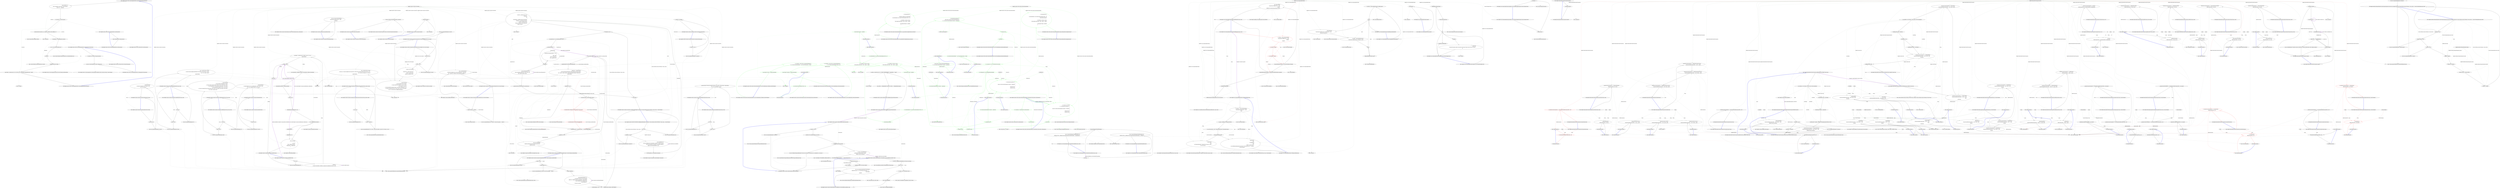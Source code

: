 digraph  {
n0 [cluster="Hangfire.SqlServer.Tests.CountersAggregatorFacts.CountersAggregatorExecutesProperly()", label="Entry Hangfire.SqlServer.Tests.CountersAggregatorFacts.CountersAggregatorExecutesProperly()", span="12-12"];
n1 [cluster="Hangfire.SqlServer.Tests.CountersAggregatorFacts.CountersAggregatorExecutesProperly()", label="string createSql = @''\r\ninsert into HangFire.Counter ([Key], [Value], ExpireAt) \r\nvalues ('key', 1, @expireAt)''", span="14-16"];
n2 [cluster="Hangfire.SqlServer.Tests.CountersAggregatorFacts.CountersAggregatorExecutesProperly()", label="var connection = CreateConnection()", span="18-18"];
n3 [cluster="Hangfire.SqlServer.Tests.CountersAggregatorFacts.CountersAggregatorExecutesProperly()", label="connection.Execute(createSql, new { expireAt = DateTime.UtcNow.AddHours(1) })", span="21-21"];
n10 [cluster="Hangfire.SqlServer.Tests.CountersAggregatorFacts.CreateConnection()", label="Entry Hangfire.SqlServer.Tests.CountersAggregatorFacts.CreateConnection()", span="35-35"];
n4 [cluster="Hangfire.SqlServer.Tests.CountersAggregatorFacts.CountersAggregatorExecutesProperly()", label="var aggregator = CreateAggregator(connection)", span="23-23"];
n8 [cluster="Hangfire.SqlServer.Tests.CountersAggregatorFacts.CountersAggregatorExecutesProperly()", label="Assert.Equal(1, connection.Query<int>(@''select count(*) from HangFire.AggregatedCounter'').Single())", span="31-31"];
n11 [cluster="System.DateTime.AddHours(double)", label="Entry System.DateTime.AddHours(double)", span="0-0"];
n12 [cluster="Unk.Execute", label="Entry Unk.Execute", span=""];
n5 [cluster="Hangfire.SqlServer.Tests.CountersAggregatorFacts.CountersAggregatorExecutesProperly()", label="var cts = new CancellationTokenSource()", span="24-24"];
n13 [cluster="Hangfire.SqlServer.Tests.CountersAggregatorFacts.CreateAggregator(SqlConnection)", label="Entry Hangfire.SqlServer.Tests.CountersAggregatorFacts.CreateAggregator(SqlConnection)", span="40-40"];
n7 [cluster="Hangfire.SqlServer.Tests.CountersAggregatorFacts.CountersAggregatorExecutesProperly()", label="aggregator.Execute(cts.Token)", span="28-28"];
n6 [cluster="Hangfire.SqlServer.Tests.CountersAggregatorFacts.CountersAggregatorExecutesProperly()", label="cts.Cancel()", span="25-25"];
n14 [cluster="System.Threading.CancellationTokenSource.CancellationTokenSource()", label="Entry System.Threading.CancellationTokenSource.CancellationTokenSource()", span="0-0"];
n15 [cluster="System.Threading.CancellationTokenSource.Cancel()", label="Entry System.Threading.CancellationTokenSource.Cancel()", span="0-0"];
n16 [cluster="Hangfire.SqlServer.CountersAggregator.Execute(System.Threading.CancellationToken)", label="Entry Hangfire.SqlServer.CountersAggregator.Execute(System.Threading.CancellationToken)", span="42-42"];
n9 [cluster="Hangfire.SqlServer.Tests.CountersAggregatorFacts.CountersAggregatorExecutesProperly()", label="Exit Hangfire.SqlServer.Tests.CountersAggregatorFacts.CountersAggregatorExecutesProperly()", span="12-12"];
n17 [cluster="Unk.>", label="Entry Unk.>", span=""];
n18 [cluster="Unk.Single", label="Entry Unk.Single", span=""];
n19 [cluster="Unk.Equal", label="Entry Unk.Equal", span=""];
n20 [cluster="Hangfire.SqlServer.Tests.CountersAggregatorFacts.CreateConnection()", label="return ConnectionUtils.CreateConnection();", span="37-37"];
n21 [cluster="Hangfire.SqlServer.Tests.CountersAggregatorFacts.CreateConnection()", label="Exit Hangfire.SqlServer.Tests.CountersAggregatorFacts.CreateConnection()", span="35-35"];
n22 [cluster="Hangfire.SqlServer.Tests.ConnectionUtils.CreateConnection()", label="Entry Hangfire.SqlServer.Tests.ConnectionUtils.CreateConnection()", span="37-37"];
n23 [cluster="Hangfire.SqlServer.Tests.CountersAggregatorFacts.CreateAggregator(SqlConnection)", label="var storage = new SqlServerStorage(connection)", span="42-42"];
n24 [cluster="Hangfire.SqlServer.Tests.CountersAggregatorFacts.CreateAggregator(SqlConnection)", label="return new CountersAggregator(storage, TimeSpan.Zero);", span="43-43"];
n26 [cluster="Hangfire.SqlServer.SqlServerStorage.SqlServerStorage(SqlConnection)", label="Entry Hangfire.SqlServer.SqlServerStorage.SqlServerStorage(SqlConnection)", span="93-93"];
n25 [cluster="Hangfire.SqlServer.Tests.CountersAggregatorFacts.CreateAggregator(SqlConnection)", label="Exit Hangfire.SqlServer.Tests.CountersAggregatorFacts.CreateAggregator(SqlConnection)", span="40-40"];
n27 [cluster="Hangfire.SqlServer.CountersAggregator.CountersAggregator(Hangfire.SqlServer.SqlServerStorage, System.TimeSpan)", label="Entry Hangfire.SqlServer.CountersAggregator.CountersAggregator(Hangfire.SqlServer.SqlServerStorage, System.TimeSpan)", span="34-34"];
m1_23 [cluster="HangFire.Server.DequeuedJobsWatcher.RequeueJobIfTimedOut(string, string)", file="IWriteOnlyTransaction.cs", label="_redis.SetEntryInHash(\r\n                    String.Format(''hangfire:job:{0}'', jobId),\r\n                    ''Checked'',\r\n                    JobHelper.ToStringTimestamp(DateTime.UtcNow))", span="74-77"];
m1_18 [cluster="HangFire.Server.DequeuedJobsWatcher.RequeueJobIfTimedOut(string, string)", file="IWriteOnlyTransaction.cs", label="Entry HangFire.Server.DequeuedJobsWatcher.RequeueJobIfTimedOut(string, string)", span="44-44"];
m1_19 [cluster="HangFire.Server.DequeuedJobsWatcher.RequeueJobIfTimedOut(string, string)", color=red, community=0, file="IWriteOnlyTransaction.cs", label="0: var flags = _redis.GetValuesFromHash(\r\n                String.Format(''hangfire:job:{0}'', jobId),\r\n                ''Fetched'',\r\n                ''Checked'')", span="46-49"];
m1_25 [cluster="HangFire.Server.DequeuedJobsWatcher.RequeueJobIfTimedOut(string, string)", file="IWriteOnlyTransaction.cs", label="TryToRequeueTheJob(jobId)", span="86-86"];
m1_26 [cluster="HangFire.Server.DequeuedJobsWatcher.RequeueJobIfTimedOut(string, string)", file="IWriteOnlyTransaction.cs", label="JobFetcher.RemoveFromFetchedQueue(_redis, jobId, queue)", span="87-87"];
m1_20 [cluster="HangFire.Server.DequeuedJobsWatcher.RequeueJobIfTimedOut(string, string)", color=red, community=0, file="IWriteOnlyTransaction.cs", label="0: var fetched = flags[0]", span="51-51"];
m1_21 [cluster="HangFire.Server.DequeuedJobsWatcher.RequeueJobIfTimedOut(string, string)", color=red, community=0, file="IWriteOnlyTransaction.cs", label="0: var @checked = flags[1]", span="52-52"];
m1_22 [cluster="HangFire.Server.DequeuedJobsWatcher.RequeueJobIfTimedOut(string, string)", file="IWriteOnlyTransaction.cs", label="String.IsNullOrEmpty(fetched) && String.IsNullOrEmpty(@checked)", span="54-54"];
m1_24 [cluster="HangFire.Server.DequeuedJobsWatcher.RequeueJobIfTimedOut(string, string)", file="IWriteOnlyTransaction.cs", label="TimedOutByFetchedTime(fetched) || TimedOutByCheckedTime(fetched, @checked)", span="84-84"];
m1_27 [cluster="HangFire.Server.DequeuedJobsWatcher.RequeueJobIfTimedOut(string, string)", file="IWriteOnlyTransaction.cs", label="Exit HangFire.Server.DequeuedJobsWatcher.RequeueJobIfTimedOut(string, string)", span="44-44"];
m1_75 [cluster="System.Threading.Thread.Join()", file="IWriteOnlyTransaction.cs", label="Entry System.Threading.Thread.Join()", span="0-0"];
m1_47 [cluster="HangFire.States.EnqueuedState.EnqueuedState(string, string, string)", file="IWriteOnlyTransaction.cs", label="Entry HangFire.States.EnqueuedState.EnqueuedState(string, string, string)", span="10-10"];
m1_14 [cluster="System.TimeSpan.FromMinutes(double)", file="IWriteOnlyTransaction.cs", label="Entry System.TimeSpan.FromMinutes(double)", span="0-0"];
m1_32 [cluster="Unk.SetEntryInHash", file="IWriteOnlyTransaction.cs", label="Entry Unk.SetEntryInHash", span=""];
m1_28 [cluster="string.Format(string, object)", file="IWriteOnlyTransaction.cs", label="Entry string.Format(string, object)", span="0-0"];
m1_31 [cluster="HangFire.JobHelper.ToStringTimestamp(System.DateTime)", file="IWriteOnlyTransaction.cs", label="Entry HangFire.JobHelper.ToStringTimestamp(System.DateTime)", span="55-55"];
m1_55 [cluster="HangFire.Server.DequeuedJobsWatcher.TimedOutByCheckedTime(string, string)", file="IWriteOnlyTransaction.cs", label="Entry HangFire.Server.DequeuedJobsWatcher.TimedOutByCheckedTime(string, string)", span="127-127"];
m1_56 [cluster="HangFire.Server.DequeuedJobsWatcher.TimedOutByCheckedTime(string, string)", file="IWriteOnlyTransaction.cs", label="!String.IsNullOrEmpty(fetchedTimestamp)", span="132-132"];
m1_58 [cluster="HangFire.Server.DequeuedJobsWatcher.TimedOutByCheckedTime(string, string)", file="IWriteOnlyTransaction.cs", label="return !String.IsNullOrEmpty(checkedTimestamp) &&\r\n                   (DateTime.UtcNow - JobHelper.FromStringTimestamp(checkedTimestamp) > CheckedTimeout);", span="137-138"];
m1_57 [cluster="HangFire.Server.DequeuedJobsWatcher.TimedOutByCheckedTime(string, string)", file="IWriteOnlyTransaction.cs", label="return false;", span="134-134"];
m1_59 [cluster="HangFire.Server.DequeuedJobsWatcher.TimedOutByCheckedTime(string, string)", file="IWriteOnlyTransaction.cs", label="Exit HangFire.Server.DequeuedJobsWatcher.TimedOutByCheckedTime(string, string)", span="127-127"];
m1_4 [cluster="HangFire.Server.DequeuedJobsWatcher.FindAndRequeueTimedOutJobs()", file="IWriteOnlyTransaction.cs", label="Entry HangFire.Server.DequeuedJobsWatcher.FindAndRequeueTimedOutJobs()", span="23-23"];
m1_5 [cluster="HangFire.Server.DequeuedJobsWatcher.FindAndRequeueTimedOutJobs()", file="IWriteOnlyTransaction.cs", label="var queues = _redis.GetAllItemsFromSet(''hangfire:queues'')", span="25-25"];
m1_6 [cluster="HangFire.Server.DequeuedJobsWatcher.FindAndRequeueTimedOutJobs()", file="IWriteOnlyTransaction.cs", label=queues, span="27-27"];
m1_7 [cluster="HangFire.Server.DequeuedJobsWatcher.FindAndRequeueTimedOutJobs()", file="IWriteOnlyTransaction.cs", label="_redis.AcquireLock(\r\n                    String.Format(''hangfire:queue:{0}:dequeued:lock'', queue),\r\n                    TimeSpan.FromMinutes(1))", span="29-31"];
m1_8 [cluster="HangFire.Server.DequeuedJobsWatcher.FindAndRequeueTimedOutJobs()", file="IWriteOnlyTransaction.cs", label="var jobIds = _redis.GetAllItemsFromList(\r\n                        String.Format(''hangfire:queue:{0}:dequeued'', queue))", span="33-34"];
m1_10 [cluster="HangFire.Server.DequeuedJobsWatcher.FindAndRequeueTimedOutJobs()", file="IWriteOnlyTransaction.cs", label="RequeueJobIfTimedOut(jobId, queue)", span="38-38"];
m1_9 [cluster="HangFire.Server.DequeuedJobsWatcher.FindAndRequeueTimedOutJobs()", file="IWriteOnlyTransaction.cs", label=jobIds, span="36-36"];
m1_11 [cluster="HangFire.Server.DequeuedJobsWatcher.FindAndRequeueTimedOutJobs()", file="IWriteOnlyTransaction.cs", label="Exit HangFire.Server.DequeuedJobsWatcher.FindAndRequeueTimedOutJobs()", span="23-23"];
m1_45 [cluster="Unk.TryToGetQueue", file="IWriteOnlyTransaction.cs", label="Entry Unk.TryToGetQueue", span=""];
m1_49 [cluster="HangFire.States.FailedState.FailedState(string, string, System.Exception)", file="IWriteOnlyTransaction.cs", label="Entry HangFire.States.FailedState.FailedState(string, string, System.Exception)", span="10-10"];
m1_68 [cluster="System.Threading.Thread.Sleep(System.TimeSpan)", file="IWriteOnlyTransaction.cs", label="Entry System.Threading.Thread.Sleep(System.TimeSpan)", span="0-0"];
m1_74 [cluster="System.Threading.Thread.Interrupt()", file="IWriteOnlyTransaction.cs", label="Entry System.Threading.Thread.Interrupt()", span="0-0"];
m1_36 [cluster="HangFire.Server.JobFetcher.RemoveFromFetchedQueue(IRedisClient, string, string)", file="IWriteOnlyTransaction.cs", label="Entry HangFire.Server.JobFetcher.RemoveFromFetchedQueue(IRedisClient, string, string)", span="84-84"];
m1_0 [cluster="HangFire.Server.DequeuedJobsWatcher.Dispose()", file="IWriteOnlyTransaction.cs", label="Entry HangFire.Server.DequeuedJobsWatcher.Dispose()", span="18-18"];
m1_1 [cluster="HangFire.Server.DequeuedJobsWatcher.Dispose()", file="IWriteOnlyTransaction.cs", label="_redis.Dispose()", span="20-20"];
m1_2 [cluster="HangFire.Server.DequeuedJobsWatcher.Dispose()", file="IWriteOnlyTransaction.cs", label="Exit HangFire.Server.DequeuedJobsWatcher.Dispose()", span="18-18"];
m1_50 [cluster="System.InvalidOperationException.InvalidOperationException(string)", file="IWriteOnlyTransaction.cs", label="Entry System.InvalidOperationException.InvalidOperationException(string)", span="0-0"];
m1_33 [cluster="Unk.TimedOutByFetchedTime", file="IWriteOnlyTransaction.cs", label="Entry Unk.TimedOutByFetchedTime", span=""];
m1_34 [cluster="Unk.TimedOutByCheckedTime", file="IWriteOnlyTransaction.cs", label="Entry Unk.TimedOutByCheckedTime", span=""];
m1_60 [cluster="HangFire.Server.DequeuedJobsWatcher.HangFire.Server.IThreadWrappable.Work()", file="IWriteOnlyTransaction.cs", label="Entry HangFire.Server.DequeuedJobsWatcher.HangFire.Server.IThreadWrappable.Work()", span="141-141"];
m1_61 [cluster="HangFire.Server.DequeuedJobsWatcher.HangFire.Server.IThreadWrappable.Work()", file="IWriteOnlyTransaction.cs", label=true, span="145-145"];
m1_62 [cluster="HangFire.Server.DequeuedJobsWatcher.HangFire.Server.IThreadWrappable.Work()", file="IWriteOnlyTransaction.cs", label="FindAndRequeueTimedOutJobs()", span="147-147"];
m1_64 [cluster="HangFire.Server.DequeuedJobsWatcher.HangFire.Server.IThreadWrappable.Work()", file="IWriteOnlyTransaction.cs", label=ThreadInterruptedException, span="151-151"];
m1_65 [cluster="HangFire.Server.DequeuedJobsWatcher.HangFire.Server.IThreadWrappable.Work()", file="IWriteOnlyTransaction.cs", label=Exception, span="154-154"];
m1_63 [cluster="HangFire.Server.DequeuedJobsWatcher.HangFire.Server.IThreadWrappable.Work()", file="IWriteOnlyTransaction.cs", label="Thread.Sleep(SleepTimeout)", span="148-148"];
m1_66 [cluster="HangFire.Server.DequeuedJobsWatcher.HangFire.Server.IThreadWrappable.Work()", file="IWriteOnlyTransaction.cs", label="_logger.Fatal(\r\n                    ''Unexpected exception caught in the timed out jobs thread. Timed out jobs will not be re-queued.'',\r\n                    ex)", span="156-158"];
m1_67 [cluster="HangFire.Server.DequeuedJobsWatcher.HangFire.Server.IThreadWrappable.Work()", file="IWriteOnlyTransaction.cs", label="Exit HangFire.Server.DequeuedJobsWatcher.HangFire.Server.IThreadWrappable.Work()", span="141-141"];
m1_46 [cluster="string.IsNullOrEmpty(string)", file="IWriteOnlyTransaction.cs", label="Entry string.IsNullOrEmpty(string)", span="0-0"];
m1_3 [cluster="Unk.Dispose", file="IWriteOnlyTransaction.cs", label="Entry Unk.Dispose", span=""];
m1_35 [cluster="HangFire.Server.DequeuedJobsWatcher.TryToRequeueTheJob(string)", file="IWriteOnlyTransaction.cs", label="Entry HangFire.Server.DequeuedJobsWatcher.TryToRequeueTheJob(string)", span="92-92"];
m1_37 [cluster="HangFire.Server.DequeuedJobsWatcher.TryToRequeueTheJob(string)", file="IWriteOnlyTransaction.cs", label="var jobType = _redis.GetValueFromHash(\r\n                String.Format(''hangfire:job:{0}'', jobId),\r\n                ''Type'')", span="94-96"];
m1_41 [cluster="HangFire.Server.DequeuedJobsWatcher.TryToRequeueTheJob(string)", file="IWriteOnlyTransaction.cs", label="JobState.Apply(\r\n                    _redis,\r\n                    new EnqueuedState(jobId, ''Requeued due to time out'', queue),\r\n                    recoverFromStates)", span="104-107"];
m1_42 [cluster="HangFire.Server.DequeuedJobsWatcher.TryToRequeueTheJob(string)", file="IWriteOnlyTransaction.cs", label="JobState.Apply(\r\n                    _redis,\r\n                    new FailedState(\r\n                        jobId,\r\n                        ''Failed to re-queue the job.'',\r\n                        new InvalidOperationException(String.Format(''Could not find type '{0}'.'', jobType))),\r\n                    recoverFromStates)", span="111-117"];
m1_38 [cluster="HangFire.Server.DequeuedJobsWatcher.TryToRequeueTheJob(string)", file="IWriteOnlyTransaction.cs", label="var queue = JobHelper.TryToGetQueue(jobType)", span="98-98"];
m1_39 [cluster="HangFire.Server.DequeuedJobsWatcher.TryToRequeueTheJob(string)", file="IWriteOnlyTransaction.cs", label="var recoverFromStates = new[] { EnqueuedState.Name, ProcessingState.Name }", span="100-100"];
m1_40 [cluster="HangFire.Server.DequeuedJobsWatcher.TryToRequeueTheJob(string)", file="IWriteOnlyTransaction.cs", label="!String.IsNullOrEmpty(queue)", span="102-102"];
m1_43 [cluster="HangFire.Server.DequeuedJobsWatcher.TryToRequeueTheJob(string)", file="IWriteOnlyTransaction.cs", label="Exit HangFire.Server.DequeuedJobsWatcher.TryToRequeueTheJob(string)", span="92-92"];
m1_69 [cluster="Unk.Fatal", file="IWriteOnlyTransaction.cs", label="Entry Unk.Fatal", span=""];
m1_16 [cluster="Unk.GetAllItemsFromList", file="IWriteOnlyTransaction.cs", label="Entry Unk.GetAllItemsFromList", span=""];
m1_48 [cluster="HangFire.States.JobState.Apply(IRedisClient, HangFire.States.JobState, params string[])", file="IWriteOnlyTransaction.cs", label="Entry HangFire.States.JobState.Apply(IRedisClient, HangFire.States.JobState, params string[])", span="47-47"];
m1_51 [cluster="HangFire.Server.DequeuedJobsWatcher.TimedOutByFetchedTime(string)", file="IWriteOnlyTransaction.cs", label="Entry HangFire.Server.DequeuedJobsWatcher.TimedOutByFetchedTime(string)", span="121-121"];
m1_52 [cluster="HangFire.Server.DequeuedJobsWatcher.TimedOutByFetchedTime(string)", file="IWriteOnlyTransaction.cs", label="return !String.IsNullOrEmpty(fetchedTimestamp) &&\r\n                   (DateTime.UtcNow - JobHelper.FromStringTimestamp(fetchedTimestamp) > JobTimeout);", span="123-124"];
m1_53 [cluster="HangFire.Server.DequeuedJobsWatcher.TimedOutByFetchedTime(string)", file="IWriteOnlyTransaction.cs", label="Exit HangFire.Server.DequeuedJobsWatcher.TimedOutByFetchedTime(string)", span="121-121"];
m1_44 [cluster="Unk.GetValueFromHash", file="IWriteOnlyTransaction.cs", label="Entry Unk.GetValueFromHash", span=""];
m1_12 [cluster="Unk.GetAllItemsFromSet", file="IWriteOnlyTransaction.cs", label="Entry Unk.GetAllItemsFromSet", span=""];
m1_30 [cluster="Unk.IsNullOrEmpty", file="IWriteOnlyTransaction.cs", label="Entry Unk.IsNullOrEmpty", span=""];
m1_17 [cluster="Unk.RequeueJobIfTimedOut", file="IWriteOnlyTransaction.cs", label="Entry Unk.RequeueJobIfTimedOut", span=""];
m1_13 [cluster="Unk.Format", file="IWriteOnlyTransaction.cs", label="Entry Unk.Format", span=""];
m1_29 [cluster="Unk.GetValuesFromHash", file="IWriteOnlyTransaction.cs", label="Entry Unk.GetValuesFromHash", span=""];
m1_54 [cluster="HangFire.JobHelper.FromStringTimestamp(string)", file="IWriteOnlyTransaction.cs", label="Entry HangFire.JobHelper.FromStringTimestamp(string)", span="60-60"];
m1_70 [cluster="HangFire.Server.DequeuedJobsWatcher.HangFire.Server.IThreadWrappable.Dispose(System.Threading.Thread)", file="IWriteOnlyTransaction.cs", label="Entry HangFire.Server.DequeuedJobsWatcher.HangFire.Server.IThreadWrappable.Dispose(System.Threading.Thread)", span="162-162"];
m1_71 [cluster="HangFire.Server.DequeuedJobsWatcher.HangFire.Server.IThreadWrappable.Dispose(System.Threading.Thread)", file="IWriteOnlyTransaction.cs", label="thread.Interrupt()", span="164-164"];
m1_72 [cluster="HangFire.Server.DequeuedJobsWatcher.HangFire.Server.IThreadWrappable.Dispose(System.Threading.Thread)", file="IWriteOnlyTransaction.cs", label="thread.Join()", span="165-165"];
m1_73 [cluster="HangFire.Server.DequeuedJobsWatcher.HangFire.Server.IThreadWrappable.Dispose(System.Threading.Thread)", file="IWriteOnlyTransaction.cs", label="Exit HangFire.Server.DequeuedJobsWatcher.HangFire.Server.IThreadWrappable.Dispose(System.Threading.Thread)", span="162-162"];
m1_15 [cluster="Unk.AcquireLock", file="IWriteOnlyTransaction.cs", label="Entry Unk.AcquireLock", span=""];
m1_76 [file="IWriteOnlyTransaction.cs", label="HangFire.Server.DequeuedJobsWatcher", span=""];
m2_6 [cluster="HangFire.Redis.RedisWriteOnlyTransaction.Dispose()", file="RedisWriteOnlyTransaction.cs", label="Entry HangFire.Redis.RedisWriteOnlyTransaction.Dispose()", span="36-36"];
m2_7 [cluster="HangFire.Redis.RedisWriteOnlyTransaction.Dispose()", file="RedisWriteOnlyTransaction.cs", label="_transaction.Dispose()", span="38-38"];
m2_8 [cluster="HangFire.Redis.RedisWriteOnlyTransaction.Dispose()", file="RedisWriteOnlyTransaction.cs", label="Exit HangFire.Redis.RedisWriteOnlyTransaction.Dispose()", span="36-36"];
m2_128 [cluster="HangFire.Redis.RedisWriteOnlyTransaction.DecrementCounter(string, System.TimeSpan)", file="RedisWriteOnlyTransaction.cs", label="_transaction.QueueCommand(x => x.ExpireEntryIn(RedisStorage.Prefix + key, expireIn))", span="158-158"];
m2_126 [cluster="HangFire.Redis.RedisWriteOnlyTransaction.DecrementCounter(string, System.TimeSpan)", file="RedisWriteOnlyTransaction.cs", label="Entry HangFire.Redis.RedisWriteOnlyTransaction.DecrementCounter(string, System.TimeSpan)", span="155-155"];
m2_127 [cluster="HangFire.Redis.RedisWriteOnlyTransaction.DecrementCounter(string, System.TimeSpan)", file="RedisWriteOnlyTransaction.cs", label="_transaction.QueueCommand(x => x.DecrementValue(RedisStorage.Prefix + key))", span="157-157"];
m2_129 [cluster="HangFire.Redis.RedisWriteOnlyTransaction.DecrementCounter(string, System.TimeSpan)", file="RedisWriteOnlyTransaction.cs", label="Exit HangFire.Redis.RedisWriteOnlyTransaction.DecrementCounter(string, System.TimeSpan)", span="155-155"];
m2_5 [cluster="System.ArgumentNullException.ArgumentNullException(string)", file="RedisWriteOnlyTransaction.cs", label="Entry System.ArgumentNullException.ArgumentNullException(string)", span="0-0"];
m2_90 [cluster="Unk.EnqueueItemOnList", file="RedisWriteOnlyTransaction.cs", label="Entry Unk.EnqueueItemOnList", span=""];
m2_65 [cluster="System.Collections.Generic.Dictionary<TKey, TValue>.Add(TKey, TValue)", file="RedisWriteOnlyTransaction.cs", label="Entry System.Collections.Generic.Dictionary<TKey, TValue>.Add(TKey, TValue)", span="0-0"];
m2_156 [cluster="HangFire.Redis.RedisWriteOnlyTransaction.InsertToList(string, string)", file="RedisWriteOnlyTransaction.cs", label="Entry HangFire.Redis.RedisWriteOnlyTransaction.InsertToList(string, string)", span="179-179"];
m2_157 [cluster="HangFire.Redis.RedisWriteOnlyTransaction.InsertToList(string, string)", file="RedisWriteOnlyTransaction.cs", label="_transaction.QueueCommand(x => x.EnqueueItemOnList(\r\n                RedisStorage.Prefix + key, value))", span="181-182"];
m2_158 [cluster="HangFire.Redis.RedisWriteOnlyTransaction.InsertToList(string, string)", file="RedisWriteOnlyTransaction.cs", label="Exit HangFire.Redis.RedisWriteOnlyTransaction.InsertToList(string, string)", span="179-179"];
m2_78 [cluster="Unk.SetRangeInHash", file="RedisWriteOnlyTransaction.cs", label="Entry Unk.SetRangeInHash", span=""];
m2_111 [cluster="HangFire.Redis.RedisWriteOnlyTransaction.IncrementCounter(string, System.TimeSpan)", file="RedisWriteOnlyTransaction.cs", label="_transaction.QueueCommand(x => x.ExpireEntryIn(RedisStorage.Prefix + key, expireIn))", span="147-147"];
m2_109 [cluster="HangFire.Redis.RedisWriteOnlyTransaction.IncrementCounter(string, System.TimeSpan)", file="RedisWriteOnlyTransaction.cs", label="Entry HangFire.Redis.RedisWriteOnlyTransaction.IncrementCounter(string, System.TimeSpan)", span="144-144"];
m2_110 [cluster="HangFire.Redis.RedisWriteOnlyTransaction.IncrementCounter(string, System.TimeSpan)", file="RedisWriteOnlyTransaction.cs", label="_transaction.QueueCommand(x => x.IncrementValue(RedisStorage.Prefix + key))", span="146-146"];
m2_112 [cluster="HangFire.Redis.RedisWriteOnlyTransaction.IncrementCounter(string, System.TimeSpan)", file="RedisWriteOnlyTransaction.cs", label="Exit HangFire.Redis.RedisWriteOnlyTransaction.IncrementCounter(string, System.TimeSpan)", span="144-144"];
m2_169 [cluster="HangFire.Redis.RedisWriteOnlyTransaction.TrimList(string, int, int)", file="RedisWriteOnlyTransaction.cs", label="Entry HangFire.Redis.RedisWriteOnlyTransaction.TrimList(string, int, int)", span="191-191"];
m2_170 [cluster="HangFire.Redis.RedisWriteOnlyTransaction.TrimList(string, int, int)", file="RedisWriteOnlyTransaction.cs", label="_transaction.QueueCommand(x => x.TrimList(\r\n                RedisStorage.Prefix + key, keepStartingFrom, keepEndingAt))", span="194-195"];
m2_171 [cluster="HangFire.Redis.RedisWriteOnlyTransaction.TrimList(string, int, int)", file="RedisWriteOnlyTransaction.cs", label="Exit HangFire.Redis.RedisWriteOnlyTransaction.TrimList(string, int, int)", span="191-191"];
m2_55 [cluster="HangFire.Redis.RedisWriteOnlyTransaction.SetJobState(string, HangFire.States.State)", file="RedisWriteOnlyTransaction.cs", label="_transaction.QueueCommand(x => x.RemoveEntry(\r\n                String.Format(RedisStorage.Prefix + ''job:{0}:state'', jobId)))", span="94-95"];
m2_53 [cluster="HangFire.Redis.RedisWriteOnlyTransaction.SetJobState(string, HangFire.States.State)", file="RedisWriteOnlyTransaction.cs", label="Entry HangFire.Redis.RedisWriteOnlyTransaction.SetJobState(string, HangFire.States.State)", span="87-87"];
m2_54 [cluster="HangFire.Redis.RedisWriteOnlyTransaction.SetJobState(string, HangFire.States.State)", file="RedisWriteOnlyTransaction.cs", label="_transaction.QueueCommand(x => x.SetEntryInHash(\r\n                String.Format(RedisStorage.Prefix + ''job:{0}'', jobId),\r\n                ''State'',\r\n                state.Name))", span="89-92"];
m2_56 [cluster="HangFire.Redis.RedisWriteOnlyTransaction.SetJobState(string, HangFire.States.State)", file="RedisWriteOnlyTransaction.cs", label="var storedData = new Dictionary<string, string>(state.SerializeData())", span="101-101"];
m2_57 [cluster="HangFire.Redis.RedisWriteOnlyTransaction.SetJobState(string, HangFire.States.State)", file="RedisWriteOnlyTransaction.cs", label="storedData.Add(''State'', state.Name)", span="102-102"];
m2_58 [cluster="HangFire.Redis.RedisWriteOnlyTransaction.SetJobState(string, HangFire.States.State)", file="RedisWriteOnlyTransaction.cs", label="state.Reason != null", span="104-104"];
m2_59 [cluster="HangFire.Redis.RedisWriteOnlyTransaction.SetJobState(string, HangFire.States.State)", file="RedisWriteOnlyTransaction.cs", label="storedData.Add(''Reason'', state.Reason)", span="106-106"];
m2_60 [cluster="HangFire.Redis.RedisWriteOnlyTransaction.SetJobState(string, HangFire.States.State)", file="RedisWriteOnlyTransaction.cs", label="_transaction.QueueCommand(x => x.SetRangeInHash(\r\n                String.Format(RedisStorage.Prefix + ''job:{0}:state'', jobId),\r\n                storedData))", span="109-111"];
m2_61 [cluster="HangFire.Redis.RedisWriteOnlyTransaction.SetJobState(string, HangFire.States.State)", file="RedisWriteOnlyTransaction.cs", label="AddJobState(jobId, state)", span="113-113"];
m2_62 [cluster="HangFire.Redis.RedisWriteOnlyTransaction.SetJobState(string, HangFire.States.State)", file="RedisWriteOnlyTransaction.cs", label="Exit HangFire.Redis.RedisWriteOnlyTransaction.SetJobState(string, HangFire.States.State)", span="87-87"];
m2_70 [cluster="Unk.SetEntryInHash", file="RedisWriteOnlyTransaction.cs", label="Entry Unk.SetEntryInHash", span=""];
m2_98 [cluster="Unk.AddItemToSet", file="RedisWriteOnlyTransaction.cs", label="Entry Unk.AddItemToSet", span=""];
m2_30 [cluster="string.Format(string, object)", file="RedisWriteOnlyTransaction.cs", label="Entry string.Format(string, object)", span="0-0"];
m2_189 [cluster="HangFire.Redis.RedisWriteOnlyTransaction.ExpireValue(string, System.TimeSpan)", color=red, community=0, file="RedisWriteOnlyTransaction.cs", label="0: _transaction.QueueCommand(x => x.ExpireEntryIn(\r\n                RedisStorage.Prefix + key, expireIn))", span="211-212"];
m2_188 [cluster="HangFire.Redis.RedisWriteOnlyTransaction.ExpireValue(string, System.TimeSpan)", file="RedisWriteOnlyTransaction.cs", label="Entry HangFire.Redis.RedisWriteOnlyTransaction.ExpireValue(string, System.TimeSpan)", span="209-209"];
m2_190 [cluster="HangFire.Redis.RedisWriteOnlyTransaction.ExpireValue(string, System.TimeSpan)", file="RedisWriteOnlyTransaction.cs", label="Exit HangFire.Redis.RedisWriteOnlyTransaction.ExpireValue(string, System.TimeSpan)", span="209-209"];
m2_74 [cluster="Unk.RemoveEntry", file="RedisWriteOnlyTransaction.cs", label="Entry Unk.RemoveEntry", span=""];
m2_108 [cluster="Unk.IncrementValue", file="RedisWriteOnlyTransaction.cs", label="Entry Unk.IncrementValue", span=""];
m2_38 [cluster="HangFire.Redis.RedisWriteOnlyTransaction.PersistJob(string)", file="RedisWriteOnlyTransaction.cs", label="Entry HangFire.Redis.RedisWriteOnlyTransaction.PersistJob(string)", span="77-77"];
m2_39 [cluster="HangFire.Redis.RedisWriteOnlyTransaction.PersistJob(string)", file="RedisWriteOnlyTransaction.cs", label="_transaction.QueueCommand(x => ((IRedisNativeClient)x).Persist(\r\n                String.Format(RedisStorage.Prefix + ''job:{0}'', jobId)))", span="79-80"];
m2_40 [cluster="HangFire.Redis.RedisWriteOnlyTransaction.PersistJob(string)", file="RedisWriteOnlyTransaction.cs", label="_transaction.QueueCommand(x => ((IRedisNativeClient)x).Persist(\r\n                String.Format(RedisStorage.Prefix + ''job:{0}:history'', jobId)))", span="81-82"];
m2_41 [cluster="HangFire.Redis.RedisWriteOnlyTransaction.PersistJob(string)", file="RedisWriteOnlyTransaction.cs", label="_transaction.QueueCommand(x => ((IRedisNativeClient)x).Persist(\r\n                String.Format(RedisStorage.Prefix + ''job:{0}:state'', jobId)))", span="83-84"];
m2_42 [cluster="HangFire.Redis.RedisWriteOnlyTransaction.PersistJob(string)", file="RedisWriteOnlyTransaction.cs", label="Exit HangFire.Redis.RedisWriteOnlyTransaction.PersistJob(string)", span="77-77"];
m2_31 [cluster="Unk.ExpireEntryIn", file="RedisWriteOnlyTransaction.cs", label="Entry Unk.ExpireEntryIn", span=""];
m2_142 [cluster="Unk.AddItemToSortedSet", file="RedisWriteOnlyTransaction.cs", label="Entry Unk.AddItemToSortedSet", span=""];
m2_119 [cluster="HangFire.Redis.RedisWriteOnlyTransaction.DecrementCounter(string)", file="RedisWriteOnlyTransaction.cs", label="Entry HangFire.Redis.RedisWriteOnlyTransaction.DecrementCounter(string)", span="150-150"];
m2_120 [cluster="HangFire.Redis.RedisWriteOnlyTransaction.DecrementCounter(string)", file="RedisWriteOnlyTransaction.cs", label="_transaction.QueueCommand(x => x.DecrementValue(RedisStorage.Prefix + key))", span="152-152"];
m2_121 [cluster="HangFire.Redis.RedisWriteOnlyTransaction.DecrementCounter(string)", file="RedisWriteOnlyTransaction.cs", label="Exit HangFire.Redis.RedisWriteOnlyTransaction.DecrementCounter(string)", span="150-150"];
m2_136 [cluster="HangFire.Redis.RedisWriteOnlyTransaction.AddToSet(string, string)", file="RedisWriteOnlyTransaction.cs", label="Entry HangFire.Redis.RedisWriteOnlyTransaction.AddToSet(string, string)", span="161-161"];
m2_137 [cluster="HangFire.Redis.RedisWriteOnlyTransaction.AddToSet(string, string)", file="RedisWriteOnlyTransaction.cs", label="_transaction.QueueCommand(x => x.AddItemToSortedSet(\r\n                RedisStorage.Prefix + key, value))", span="163-164"];
m2_138 [cluster="HangFire.Redis.RedisWriteOnlyTransaction.AddToSet(string, string)", file="RedisWriteOnlyTransaction.cs", label="Exit HangFire.Redis.RedisWriteOnlyTransaction.AddToSet(string, string)", span="161-161"];
m2_149 [cluster="HangFire.Redis.RedisWriteOnlyTransaction.RemoveFromSet(string, string)", file="RedisWriteOnlyTransaction.cs", label="Entry HangFire.Redis.RedisWriteOnlyTransaction.RemoveFromSet(string, string)", span="173-173"];
m2_150 [cluster="HangFire.Redis.RedisWriteOnlyTransaction.RemoveFromSet(string, string)", file="RedisWriteOnlyTransaction.cs", label="_transaction.QueueCommand(x => x.RemoveItemFromSortedSet(\r\n                RedisStorage.Prefix + key, value))", span="175-176"];
m2_151 [cluster="HangFire.Redis.RedisWriteOnlyTransaction.RemoveFromSet(string, string)", file="RedisWriteOnlyTransaction.cs", label="Exit HangFire.Redis.RedisWriteOnlyTransaction.RemoveFromSet(string, string)", span="173-173"];
m2_63 [cluster="System.Collections.Generic.Dictionary<TKey, TValue>.Dictionary(System.Collections.Generic.IDictionary<TKey, TValue>)", file="RedisWriteOnlyTransaction.cs", label="Entry System.Collections.Generic.Dictionary<TKey, TValue>.Dictionary(System.Collections.Generic.IDictionary<TKey, TValue>)", span="0-0"];
m2_9 [cluster="Unk.Dispose", file="RedisWriteOnlyTransaction.cs", label="Entry Unk.Dispose", span=""];
m2_10 [cluster="HangFire.Redis.RedisWriteOnlyTransaction.Commit()", file="RedisWriteOnlyTransaction.cs", label="Entry HangFire.Redis.RedisWriteOnlyTransaction.Commit()", span="41-41"];
m2_11 [cluster="HangFire.Redis.RedisWriteOnlyTransaction.Commit()", file="RedisWriteOnlyTransaction.cs", label="!_transaction.Commit()", span="43-43"];
m2_12 [cluster="HangFire.Redis.RedisWriteOnlyTransaction.Commit()", file="RedisWriteOnlyTransaction.cs", label="int replayCount = 1", span="49-49"];
m2_13 [cluster="HangFire.Redis.RedisWriteOnlyTransaction.Commit()", file="RedisWriteOnlyTransaction.cs", label="int maxReplayCount = 3", span="50-50"];
m2_15 [cluster="HangFire.Redis.RedisWriteOnlyTransaction.Commit()", file="RedisWriteOnlyTransaction.cs", label="replayCount++ >= maxReplayCount", span="54-54"];
m2_14 [cluster="HangFire.Redis.RedisWriteOnlyTransaction.Commit()", file="RedisWriteOnlyTransaction.cs", label="!_transaction.Replay()", span="52-52"];
m2_16 [cluster="HangFire.Redis.RedisWriteOnlyTransaction.Commit()", file="RedisWriteOnlyTransaction.cs", label="throw new RedisException(''Transaction commit was failed due to WATCH condition failure. Retry attempts exceeded.'');", span="56-56"];
m2_17 [cluster="HangFire.Redis.RedisWriteOnlyTransaction.Commit()", file="RedisWriteOnlyTransaction.cs", label="Exit HangFire.Redis.RedisWriteOnlyTransaction.Commit()", span="41-41"];
m2_176 [cluster="HangFire.Redis.RedisWriteOnlyTransaction.IncrementValue(string)", file="RedisWriteOnlyTransaction.cs", label="Entry HangFire.Redis.RedisWriteOnlyTransaction.IncrementValue(string)", span="198-198"];
m2_177 [cluster="HangFire.Redis.RedisWriteOnlyTransaction.IncrementValue(string)", color=red, community=0, file="RedisWriteOnlyTransaction.cs", label="0: _transaction.QueueCommand(x => x.IncrementValue(\r\n                RedisStorage.Prefix + key))", span="200-201"];
m2_178 [cluster="HangFire.Redis.RedisWriteOnlyTransaction.IncrementValue(string)", file="RedisWriteOnlyTransaction.cs", label="Exit HangFire.Redis.RedisWriteOnlyTransaction.IncrementValue(string)", span="198-198"];
m2_64 [cluster="HangFire.States.State.SerializeData()", file="RedisWriteOnlyTransaction.cs", label="Entry HangFire.States.State.SerializeData()", span="27-27"];
m2_191 [cluster="lambda expression", file="RedisWriteOnlyTransaction.cs", label="Entry lambda expression", span="211-212"];
m2_28 [cluster="lambda expression", file="RedisWriteOnlyTransaction.cs", label="x.ExpireEntryIn(\r\n                String.Format(RedisStorage.Prefix + ''job:{0}'', jobId),\r\n                expireIn)", span="64-66"];
m2_33 [cluster="lambda expression", file="RedisWriteOnlyTransaction.cs", label="x.ExpireEntryIn(\r\n                String.Format(RedisStorage.Prefix + ''job:{0}:history'', jobId),\r\n                expireIn)", span="68-70"];
m2_36 [cluster="lambda expression", file="RedisWriteOnlyTransaction.cs", label="x.ExpireEntryIn(\r\n                String.Format(RedisStorage.Prefix + ''job:{0}:state'', jobId),\r\n                expireIn)", span="72-74"];
m2_27 [cluster="lambda expression", file="RedisWriteOnlyTransaction.cs", label="Entry lambda expression", span="64-66"];
m2_32 [cluster="lambda expression", file="RedisWriteOnlyTransaction.cs", label="Entry lambda expression", span="68-70"];
m2_35 [cluster="lambda expression", file="RedisWriteOnlyTransaction.cs", label="Entry lambda expression", span="72-74"];
m2_29 [cluster="lambda expression", file="RedisWriteOnlyTransaction.cs", label="Exit lambda expression", span="64-66"];
m2_34 [cluster="lambda expression", file="RedisWriteOnlyTransaction.cs", label="Exit lambda expression", span="68-70"];
m2_37 [cluster="lambda expression", file="RedisWriteOnlyTransaction.cs", label="Exit lambda expression", span="72-74"];
m2_44 [cluster="lambda expression", file="RedisWriteOnlyTransaction.cs", label="((IRedisNativeClient)x).Persist(\r\n                String.Format(RedisStorage.Prefix + ''job:{0}'', jobId))", span="79-80"];
m2_48 [cluster="lambda expression", file="RedisWriteOnlyTransaction.cs", label="((IRedisNativeClient)x).Persist(\r\n                String.Format(RedisStorage.Prefix + ''job:{0}:history'', jobId))", span="81-82"];
m2_51 [cluster="lambda expression", file="RedisWriteOnlyTransaction.cs", label="((IRedisNativeClient)x).Persist(\r\n                String.Format(RedisStorage.Prefix + ''job:{0}:state'', jobId))", span="83-84"];
m2_43 [cluster="lambda expression", file="RedisWriteOnlyTransaction.cs", label="Entry lambda expression", span="79-80"];
m2_47 [cluster="lambda expression", file="RedisWriteOnlyTransaction.cs", label="Entry lambda expression", span="81-82"];
m2_50 [cluster="lambda expression", file="RedisWriteOnlyTransaction.cs", label="Entry lambda expression", span="83-84"];
m2_45 [cluster="lambda expression", file="RedisWriteOnlyTransaction.cs", label="Exit lambda expression", span="79-80"];
m2_49 [cluster="lambda expression", file="RedisWriteOnlyTransaction.cs", label="Exit lambda expression", span="81-82"];
m2_52 [cluster="lambda expression", file="RedisWriteOnlyTransaction.cs", label="Exit lambda expression", span="83-84"];
m2_68 [cluster="lambda expression", file="RedisWriteOnlyTransaction.cs", label="x.SetEntryInHash(\r\n                String.Format(RedisStorage.Prefix + ''job:{0}'', jobId),\r\n                ''State'',\r\n                state.Name)", span="89-92"];
m2_72 [cluster="lambda expression", file="RedisWriteOnlyTransaction.cs", label="x.RemoveEntry(\r\n                String.Format(RedisStorage.Prefix + ''job:{0}:state'', jobId))", span="94-95"];
m2_76 [cluster="lambda expression", file="RedisWriteOnlyTransaction.cs", label="x.SetRangeInHash(\r\n                String.Format(RedisStorage.Prefix + ''job:{0}:state'', jobId),\r\n                storedData)", span="109-111"];
m2_67 [cluster="lambda expression", file="RedisWriteOnlyTransaction.cs", label="Entry lambda expression", span="89-92"];
m2_71 [cluster="lambda expression", file="RedisWriteOnlyTransaction.cs", label="Entry lambda expression", span="94-95"];
m2_75 [cluster="lambda expression", file="RedisWriteOnlyTransaction.cs", label="Entry lambda expression", span="109-111"];
m2_69 [cluster="lambda expression", file="RedisWriteOnlyTransaction.cs", label="Exit lambda expression", span="89-92"];
m2_73 [cluster="lambda expression", file="RedisWriteOnlyTransaction.cs", label="Exit lambda expression", span="94-95"];
m2_77 [cluster="lambda expression", file="RedisWriteOnlyTransaction.cs", label="Exit lambda expression", span="109-111"];
m2_87 [cluster="lambda expression", file="RedisWriteOnlyTransaction.cs", label="x.EnqueueItemOnList(\r\n                String.Format(RedisStorage.Prefix + ''job:{0}:history'', jobId),\r\n                JobHelper.ToJson(storedData))", span="125-127"];
m2_86 [cluster="lambda expression", file="RedisWriteOnlyTransaction.cs", label="Entry lambda expression", span="125-127"];
m2_88 [cluster="lambda expression", file="RedisWriteOnlyTransaction.cs", label="Exit lambda expression", span="125-127"];
m2_96 [cluster="lambda expression", file="RedisWriteOnlyTransaction.cs", label="x.AddItemToSet(\r\n                RedisStorage.Prefix + ''queues'', queue)", span="132-133"];
m2_100 [cluster="lambda expression", file="RedisWriteOnlyTransaction.cs", label="x.EnqueueItemOnList(\r\n                String.Format(RedisStorage.Prefix + ''queue:{0}'', queue), jobId)", span="135-136"];
m2_95 [cluster="lambda expression", file="RedisWriteOnlyTransaction.cs", label="Entry lambda expression", span="132-133"];
m2_99 [cluster="lambda expression", file="RedisWriteOnlyTransaction.cs", label="Entry lambda expression", span="135-136"];
m2_97 [cluster="lambda expression", file="RedisWriteOnlyTransaction.cs", label="Exit lambda expression", span="132-133"];
m2_101 [cluster="lambda expression", file="RedisWriteOnlyTransaction.cs", label="Exit lambda expression", span="135-136"];
m2_106 [cluster="lambda expression", file="RedisWriteOnlyTransaction.cs", label="x.IncrementValue(RedisStorage.Prefix + key)", span="141-141"];
m2_105 [cluster="lambda expression", file="RedisWriteOnlyTransaction.cs", label="Entry lambda expression", span="141-141"];
m2_107 [cluster="lambda expression", file="RedisWriteOnlyTransaction.cs", label="Exit lambda expression", span="141-141"];
m2_114 [cluster="lambda expression", file="RedisWriteOnlyTransaction.cs", label="x.IncrementValue(RedisStorage.Prefix + key)", span="146-146"];
m2_117 [cluster="lambda expression", file="RedisWriteOnlyTransaction.cs", label="x.ExpireEntryIn(RedisStorage.Prefix + key, expireIn)", span="147-147"];
m2_113 [cluster="lambda expression", file="RedisWriteOnlyTransaction.cs", label="Entry lambda expression", span="146-146"];
m2_116 [cluster="lambda expression", file="RedisWriteOnlyTransaction.cs", label="Entry lambda expression", span="147-147"];
m2_115 [cluster="lambda expression", file="RedisWriteOnlyTransaction.cs", label="Exit lambda expression", span="146-146"];
m2_118 [cluster="lambda expression", file="RedisWriteOnlyTransaction.cs", label="Exit lambda expression", span="147-147"];
m2_123 [cluster="lambda expression", file="RedisWriteOnlyTransaction.cs", label="x.DecrementValue(RedisStorage.Prefix + key)", span="152-152"];
m2_122 [cluster="lambda expression", file="RedisWriteOnlyTransaction.cs", label="Entry lambda expression", span="152-152"];
m2_124 [cluster="lambda expression", file="RedisWriteOnlyTransaction.cs", label="Exit lambda expression", span="152-152"];
m2_131 [cluster="lambda expression", file="RedisWriteOnlyTransaction.cs", label="x.DecrementValue(RedisStorage.Prefix + key)", span="157-157"];
m2_134 [cluster="lambda expression", file="RedisWriteOnlyTransaction.cs", label="x.ExpireEntryIn(RedisStorage.Prefix + key, expireIn)", span="158-158"];
m2_130 [cluster="lambda expression", file="RedisWriteOnlyTransaction.cs", label="Entry lambda expression", span="157-157"];
m2_133 [cluster="lambda expression", file="RedisWriteOnlyTransaction.cs", label="Entry lambda expression", span="158-158"];
m2_132 [cluster="lambda expression", file="RedisWriteOnlyTransaction.cs", label="Exit lambda expression", span="157-157"];
m2_135 [cluster="lambda expression", file="RedisWriteOnlyTransaction.cs", label="Exit lambda expression", span="158-158"];
m2_140 [cluster="lambda expression", file="RedisWriteOnlyTransaction.cs", label="x.AddItemToSortedSet(\r\n                RedisStorage.Prefix + key, value)", span="163-164"];
m2_139 [cluster="lambda expression", file="RedisWriteOnlyTransaction.cs", label="Entry lambda expression", span="163-164"];
m2_141 [cluster="lambda expression", file="RedisWriteOnlyTransaction.cs", label="Exit lambda expression", span="163-164"];
m2_147 [cluster="lambda expression", file="RedisWriteOnlyTransaction.cs", label="x.AddItemToSortedSet(\r\n                RedisStorage.Prefix + key, value, score)", span="169-170"];
m2_146 [cluster="lambda expression", file="RedisWriteOnlyTransaction.cs", label="Entry lambda expression", span="169-170"];
m2_148 [cluster="lambda expression", file="RedisWriteOnlyTransaction.cs", label="Exit lambda expression", span="169-170"];
m2_153 [cluster="lambda expression", file="RedisWriteOnlyTransaction.cs", label="x.RemoveItemFromSortedSet(\r\n                RedisStorage.Prefix + key, value)", span="175-176"];
m2_152 [cluster="lambda expression", file="RedisWriteOnlyTransaction.cs", label="Entry lambda expression", span="175-176"];
m2_154 [cluster="lambda expression", file="RedisWriteOnlyTransaction.cs", label="Exit lambda expression", span="175-176"];
m2_160 [cluster="lambda expression", file="RedisWriteOnlyTransaction.cs", label="x.EnqueueItemOnList(\r\n                RedisStorage.Prefix + key, value)", span="181-182"];
m2_159 [cluster="lambda expression", file="RedisWriteOnlyTransaction.cs", label="Entry lambda expression", span="181-182"];
m2_161 [cluster="lambda expression", file="RedisWriteOnlyTransaction.cs", label="Exit lambda expression", span="181-182"];
m2_166 [cluster="lambda expression", file="RedisWriteOnlyTransaction.cs", label="x.RemoveItemFromList(\r\n                RedisStorage.Prefix + key, value)", span="187-188"];
m2_165 [cluster="lambda expression", file="RedisWriteOnlyTransaction.cs", label="Entry lambda expression", span="187-188"];
m2_167 [cluster="lambda expression", file="RedisWriteOnlyTransaction.cs", label="Exit lambda expression", span="187-188"];
m2_173 [cluster="lambda expression", file="RedisWriteOnlyTransaction.cs", label="x.TrimList(\r\n                RedisStorage.Prefix + key, keepStartingFrom, keepEndingAt)", span="194-195"];
m2_172 [cluster="lambda expression", file="RedisWriteOnlyTransaction.cs", label="Entry lambda expression", span="194-195"];
m2_174 [cluster="lambda expression", file="RedisWriteOnlyTransaction.cs", label="Exit lambda expression", span="194-195"];
m2_180 [cluster="lambda expression", color=red, community=0, file="RedisWriteOnlyTransaction.cs", label="0: x.IncrementValue(\r\n                RedisStorage.Prefix + key)", span="200-201"];
m2_179 [cluster="lambda expression", file="RedisWriteOnlyTransaction.cs", label="Entry lambda expression", span="200-201"];
m2_181 [cluster="lambda expression", file="RedisWriteOnlyTransaction.cs", label="Exit lambda expression", span="200-201"];
m2_186 [cluster="lambda expression", color=red, community=0, file="RedisWriteOnlyTransaction.cs", label="0: x.DecrementValue(RedisStorage.Prefix + key)", span="206-206"];
m2_185 [cluster="lambda expression", file="RedisWriteOnlyTransaction.cs", label="Entry lambda expression", span="206-206"];
m2_187 [cluster="lambda expression", file="RedisWriteOnlyTransaction.cs", label="Exit lambda expression", span="206-206"];
m2_192 [cluster="lambda expression", color=red, community=0, file="RedisWriteOnlyTransaction.cs", label="0: x.ExpireEntryIn(\r\n                RedisStorage.Prefix + key, expireIn)", span="211-212"];
m2_193 [cluster="lambda expression", file="RedisWriteOnlyTransaction.cs", label="Exit lambda expression", span="211-212"];
m2_85 [cluster="HangFire.Common.JobHelper.ToStringTimestamp(System.DateTime)", file="RedisWriteOnlyTransaction.cs", label="Entry HangFire.Common.JobHelper.ToStringTimestamp(System.DateTime)", span="50-50"];
m2_143 [cluster="HangFire.Redis.RedisWriteOnlyTransaction.AddToSet(string, string, double)", file="RedisWriteOnlyTransaction.cs", label="Entry HangFire.Redis.RedisWriteOnlyTransaction.AddToSet(string, string, double)", span="167-167"];
m2_144 [cluster="HangFire.Redis.RedisWriteOnlyTransaction.AddToSet(string, string, double)", file="RedisWriteOnlyTransaction.cs", label="_transaction.QueueCommand(x => x.AddItemToSortedSet(\r\n                RedisStorage.Prefix + key, value, score))", span="169-170"];
m2_145 [cluster="HangFire.Redis.RedisWriteOnlyTransaction.AddToSet(string, string, double)", file="RedisWriteOnlyTransaction.cs", label="Exit HangFire.Redis.RedisWriteOnlyTransaction.AddToSet(string, string, double)", span="167-167"];
m2_182 [cluster="HangFire.Redis.RedisWriteOnlyTransaction.DecrementValue(string)", file="RedisWriteOnlyTransaction.cs", label="Entry HangFire.Redis.RedisWriteOnlyTransaction.DecrementValue(string)", span="204-204"];
m2_183 [cluster="HangFire.Redis.RedisWriteOnlyTransaction.DecrementValue(string)", color=red, community=0, file="RedisWriteOnlyTransaction.cs", label="0: _transaction.QueueCommand(x => x.DecrementValue(RedisStorage.Prefix + key))", span="206-206"];
m2_184 [cluster="HangFire.Redis.RedisWriteOnlyTransaction.DecrementValue(string)", file="RedisWriteOnlyTransaction.cs", label="Exit HangFire.Redis.RedisWriteOnlyTransaction.DecrementValue(string)", span="204-204"];
m2_102 [cluster="HangFire.Redis.RedisWriteOnlyTransaction.IncrementCounter(string)", file="RedisWriteOnlyTransaction.cs", label="Entry HangFire.Redis.RedisWriteOnlyTransaction.IncrementCounter(string)", span="139-139"];
m2_103 [cluster="HangFire.Redis.RedisWriteOnlyTransaction.IncrementCounter(string)", file="RedisWriteOnlyTransaction.cs", label="_transaction.QueueCommand(x => x.IncrementValue(RedisStorage.Prefix + key))", span="141-141"];
m2_104 [cluster="HangFire.Redis.RedisWriteOnlyTransaction.IncrementCounter(string)", file="RedisWriteOnlyTransaction.cs", label="Exit HangFire.Redis.RedisWriteOnlyTransaction.IncrementCounter(string)", span="139-139"];
m2_168 [cluster="Unk.RemoveItemFromList", file="RedisWriteOnlyTransaction.cs", label="Entry Unk.RemoveItemFromList", span=""];
m2_24 [cluster="HangFire.Redis.RedisWriteOnlyTransaction.ExpireJob(string, System.TimeSpan)", file="RedisWriteOnlyTransaction.cs", label="_transaction.QueueCommand(x => x.ExpireEntryIn(\r\n                String.Format(RedisStorage.Prefix + ''job:{0}:state'', jobId),\r\n                expireIn))", span="72-74"];
m2_21 [cluster="HangFire.Redis.RedisWriteOnlyTransaction.ExpireJob(string, System.TimeSpan)", file="RedisWriteOnlyTransaction.cs", label="Entry HangFire.Redis.RedisWriteOnlyTransaction.ExpireJob(string, System.TimeSpan)", span="62-62"];
m2_22 [cluster="HangFire.Redis.RedisWriteOnlyTransaction.ExpireJob(string, System.TimeSpan)", file="RedisWriteOnlyTransaction.cs", label="_transaction.QueueCommand(x => x.ExpireEntryIn(\r\n                String.Format(RedisStorage.Prefix + ''job:{0}'', jobId),\r\n                expireIn))", span="64-66"];
m2_23 [cluster="HangFire.Redis.RedisWriteOnlyTransaction.ExpireJob(string, System.TimeSpan)", file="RedisWriteOnlyTransaction.cs", label="_transaction.QueueCommand(x => x.ExpireEntryIn(\r\n                String.Format(RedisStorage.Prefix + ''job:{0}:history'', jobId),\r\n                expireIn))", span="68-70"];
m2_25 [cluster="HangFire.Redis.RedisWriteOnlyTransaction.ExpireJob(string, System.TimeSpan)", file="RedisWriteOnlyTransaction.cs", label="Exit HangFire.Redis.RedisWriteOnlyTransaction.ExpireJob(string, System.TimeSpan)", span="62-62"];
m2_91 [cluster="HangFire.Redis.RedisWriteOnlyTransaction.AddToQueue(string, string)", file="RedisWriteOnlyTransaction.cs", label="Entry HangFire.Redis.RedisWriteOnlyTransaction.AddToQueue(string, string)", span="130-130"];
m2_92 [cluster="HangFire.Redis.RedisWriteOnlyTransaction.AddToQueue(string, string)", file="RedisWriteOnlyTransaction.cs", label="_transaction.QueueCommand(x => x.AddItemToSet(\r\n                RedisStorage.Prefix + ''queues'', queue))", span="132-133"];
m2_93 [cluster="HangFire.Redis.RedisWriteOnlyTransaction.AddToQueue(string, string)", file="RedisWriteOnlyTransaction.cs", label="_transaction.QueueCommand(x => x.EnqueueItemOnList(\r\n                String.Format(RedisStorage.Prefix + ''queue:{0}'', queue), jobId))", span="135-136"];
m2_94 [cluster="HangFire.Redis.RedisWriteOnlyTransaction.AddToQueue(string, string)", file="RedisWriteOnlyTransaction.cs", label="Exit HangFire.Redis.RedisWriteOnlyTransaction.AddToQueue(string, string)", span="130-130"];
m2_89 [cluster="HangFire.Common.JobHelper.ToJson(object)", file="RedisWriteOnlyTransaction.cs", label="Entry HangFire.Common.JobHelper.ToJson(object)", span="23-23"];
m2_46 [cluster="Unk.Persist", file="RedisWriteOnlyTransaction.cs", label="Entry Unk.Persist", span=""];
m2_18 [cluster="Unk.Commit", file="RedisWriteOnlyTransaction.cs", label="Entry Unk.Commit", span=""];
m2_66 [cluster="HangFire.Redis.RedisWriteOnlyTransaction.AddJobState(string, HangFire.States.State)", file="RedisWriteOnlyTransaction.cs", label="Entry HangFire.Redis.RedisWriteOnlyTransaction.AddJobState(string, HangFire.States.State)", span="116-116"];
m2_79 [cluster="HangFire.Redis.RedisWriteOnlyTransaction.AddJobState(string, HangFire.States.State)", file="RedisWriteOnlyTransaction.cs", label="var storedData = new Dictionary<string, string>(state.SerializeData())", span="120-120"];
m2_80 [cluster="HangFire.Redis.RedisWriteOnlyTransaction.AddJobState(string, HangFire.States.State)", file="RedisWriteOnlyTransaction.cs", label="storedData.Add(''State'', state.Name)", span="121-121"];
m2_81 [cluster="HangFire.Redis.RedisWriteOnlyTransaction.AddJobState(string, HangFire.States.State)", file="RedisWriteOnlyTransaction.cs", label="storedData.Add(''Reason'', state.Reason)", span="122-122"];
m2_83 [cluster="HangFire.Redis.RedisWriteOnlyTransaction.AddJobState(string, HangFire.States.State)", file="RedisWriteOnlyTransaction.cs", label="_transaction.QueueCommand(x => x.EnqueueItemOnList(\r\n                String.Format(RedisStorage.Prefix + ''job:{0}:history'', jobId),\r\n                JobHelper.ToJson(storedData)))", span="125-127"];
m2_82 [cluster="HangFire.Redis.RedisWriteOnlyTransaction.AddJobState(string, HangFire.States.State)", file="RedisWriteOnlyTransaction.cs", label="storedData.Add(''CreatedAt'', JobHelper.ToStringTimestamp(DateTime.UtcNow))", span="123-123"];
m2_84 [cluster="HangFire.Redis.RedisWriteOnlyTransaction.AddJobState(string, HangFire.States.State)", file="RedisWriteOnlyTransaction.cs", label="Exit HangFire.Redis.RedisWriteOnlyTransaction.AddJobState(string, HangFire.States.State)", span="116-116"];
m2_19 [cluster="Unk.Replay", file="RedisWriteOnlyTransaction.cs", label="Entry Unk.Replay", span=""];
m2_20 [cluster="RedisException.cstr", file="RedisWriteOnlyTransaction.cs", label="Entry RedisException.cstr", span=""];
m2_26 [cluster="Unk.QueueCommand", file="RedisWriteOnlyTransaction.cs", label="Entry Unk.QueueCommand", span=""];
m2_125 [cluster="Unk.DecrementValue", file="RedisWriteOnlyTransaction.cs", label="Entry Unk.DecrementValue", span=""];
m2_175 [cluster="Unk.TrimList", file="RedisWriteOnlyTransaction.cs", label="Entry Unk.TrimList", span=""];
m2_162 [cluster="HangFire.Redis.RedisWriteOnlyTransaction.RemoveFromList(string, string)", file="RedisWriteOnlyTransaction.cs", label="Entry HangFire.Redis.RedisWriteOnlyTransaction.RemoveFromList(string, string)", span="185-185"];
m2_163 [cluster="HangFire.Redis.RedisWriteOnlyTransaction.RemoveFromList(string, string)", file="RedisWriteOnlyTransaction.cs", label="_transaction.QueueCommand(x => x.RemoveItemFromList(\r\n                RedisStorage.Prefix + key, value))", span="187-188"];
m2_164 [cluster="HangFire.Redis.RedisWriteOnlyTransaction.RemoveFromList(string, string)", file="RedisWriteOnlyTransaction.cs", label="Exit HangFire.Redis.RedisWriteOnlyTransaction.RemoveFromList(string, string)", span="185-185"];
m2_155 [cluster="Unk.RemoveItemFromSortedSet", file="RedisWriteOnlyTransaction.cs", label="Entry Unk.RemoveItemFromSortedSet", span=""];
m2_0 [cluster="HangFire.Redis.RedisWriteOnlyTransaction.RedisWriteOnlyTransaction(IRedisTransaction)", file="RedisWriteOnlyTransaction.cs", label="Entry HangFire.Redis.RedisWriteOnlyTransaction.RedisWriteOnlyTransaction(IRedisTransaction)", span="29-29"];
m2_1 [cluster="HangFire.Redis.RedisWriteOnlyTransaction.RedisWriteOnlyTransaction(IRedisTransaction)", file="RedisWriteOnlyTransaction.cs", label="transaction == null", span="31-31"];
m2_3 [cluster="HangFire.Redis.RedisWriteOnlyTransaction.RedisWriteOnlyTransaction(IRedisTransaction)", file="RedisWriteOnlyTransaction.cs", label="_transaction = transaction", span="33-33"];
m2_2 [cluster="HangFire.Redis.RedisWriteOnlyTransaction.RedisWriteOnlyTransaction(IRedisTransaction)", file="RedisWriteOnlyTransaction.cs", label="throw new ArgumentNullException(''transaction'');", span="31-31"];
m2_4 [cluster="HangFire.Redis.RedisWriteOnlyTransaction.RedisWriteOnlyTransaction(IRedisTransaction)", file="RedisWriteOnlyTransaction.cs", label="Exit HangFire.Redis.RedisWriteOnlyTransaction.RedisWriteOnlyTransaction(IRedisTransaction)", span="29-29"];
m2_194 [file="RedisWriteOnlyTransaction.cs", label="HangFire.Redis.RedisWriteOnlyTransaction", span=""];
m2_195 [file="RedisWriteOnlyTransaction.cs", label=string, span=""];
m2_196 [file="RedisWriteOnlyTransaction.cs", label="System.TimeSpan", span=""];
m2_197 [file="RedisWriteOnlyTransaction.cs", label=string, span=""];
m2_198 [file="RedisWriteOnlyTransaction.cs", label=string, span=""];
m2_199 [file="RedisWriteOnlyTransaction.cs", label="HangFire.States.State", span=""];
m2_200 [file="RedisWriteOnlyTransaction.cs", label=storedData, span=""];
m2_201 [file="RedisWriteOnlyTransaction.cs", label=string, span=""];
m2_202 [file="RedisWriteOnlyTransaction.cs", label=storedData, span=""];
m2_203 [file="RedisWriteOnlyTransaction.cs", label=string, span=""];
m2_204 [file="RedisWriteOnlyTransaction.cs", label=string, span=""];
m2_205 [file="RedisWriteOnlyTransaction.cs", label=string, span=""];
m2_206 [file="RedisWriteOnlyTransaction.cs", label=string, span=""];
m2_207 [file="RedisWriteOnlyTransaction.cs", label="System.TimeSpan", span=""];
m2_208 [file="RedisWriteOnlyTransaction.cs", label=string, span=""];
m2_209 [file="RedisWriteOnlyTransaction.cs", label=string, span=""];
m2_210 [file="RedisWriteOnlyTransaction.cs", label="System.TimeSpan", span=""];
m2_211 [file="RedisWriteOnlyTransaction.cs", label=string, span=""];
m2_212 [file="RedisWriteOnlyTransaction.cs", label=string, span=""];
m2_213 [file="RedisWriteOnlyTransaction.cs", label=string, span=""];
m2_214 [file="RedisWriteOnlyTransaction.cs", label=string, span=""];
m2_215 [file="RedisWriteOnlyTransaction.cs", label=double, span=""];
m2_216 [file="RedisWriteOnlyTransaction.cs", label=string, span=""];
m2_217 [file="RedisWriteOnlyTransaction.cs", label=string, span=""];
m2_218 [file="RedisWriteOnlyTransaction.cs", label=string, span=""];
m2_219 [file="RedisWriteOnlyTransaction.cs", label=string, span=""];
m2_220 [file="RedisWriteOnlyTransaction.cs", label=string, span=""];
m2_221 [file="RedisWriteOnlyTransaction.cs", label=string, span=""];
m2_222 [file="RedisWriteOnlyTransaction.cs", label=string, span=""];
m2_223 [file="RedisWriteOnlyTransaction.cs", label=int, span=""];
m2_224 [file="RedisWriteOnlyTransaction.cs", label=int, span=""];
m2_225 [file="RedisWriteOnlyTransaction.cs", label=string, span=""];
m2_226 [file="RedisWriteOnlyTransaction.cs", label=string, span=""];
m2_227 [file="RedisWriteOnlyTransaction.cs", label=string, span=""];
m2_228 [file="RedisWriteOnlyTransaction.cs", label="System.TimeSpan", span=""];
m3_5 [cluster="System.ArgumentNullException.ArgumentNullException(string)", file="SqlServerConnection.cs", label="Entry System.ArgumentNullException.ArgumentNullException(string)", span="0-0"];
m3_117 [cluster="HangFire.SqlServer.SqlServerConnection.AnnounceServer(string, HangFire.Server.ServerContext)", file="SqlServerConnection.cs", label="Entry HangFire.SqlServer.SqlServerConnection.AnnounceServer(string, HangFire.Server.ServerContext)", span="236-236"];
m3_118 [cluster="HangFire.SqlServer.SqlServerConnection.AnnounceServer(string, HangFire.Server.ServerContext)", file="SqlServerConnection.cs", label="serverId == null", span="238-238"];
m3_120 [cluster="HangFire.SqlServer.SqlServerConnection.AnnounceServer(string, HangFire.Server.ServerContext)", file="SqlServerConnection.cs", label="context == null", span="239-239"];
m3_122 [cluster="HangFire.SqlServer.SqlServerConnection.AnnounceServer(string, HangFire.Server.ServerContext)", file="SqlServerConnection.cs", label="var data = new ServerData\r\n            {\r\n                WorkerCount = context.WorkerCount,\r\n                Queues = context.Queues,\r\n                StartedAt = DateTime.UtcNow,\r\n            }", span="241-246"];
m3_123 [cluster="HangFire.SqlServer.SqlServerConnection.AnnounceServer(string, HangFire.Server.ServerContext)", file="SqlServerConnection.cs", label="_connection.Execute(\r\n                @''merge HangFire.Server as Target ''\r\n                + @''using (VALUES (@id, @data)) as Source (Id, Data) ''\r\n                + @''on Target.Id = Source.Id ''\r\n                + @''when matched then update set Data = Source.Data, LastHeartbeat = null ''\r\n                + @''when not matched then insert (Id, Data) values (Source.Id, Source.Data);'',\r\n                new { id = serverId, data = JobHelper.ToJson(data) })", span="250-256"];
m3_119 [cluster="HangFire.SqlServer.SqlServerConnection.AnnounceServer(string, HangFire.Server.ServerContext)", file="SqlServerConnection.cs", label="throw new ArgumentNullException(''serverId'');", span="238-238"];
m3_121 [cluster="HangFire.SqlServer.SqlServerConnection.AnnounceServer(string, HangFire.Server.ServerContext)", file="SqlServerConnection.cs", label="throw new ArgumentNullException(''context'');", span="239-239"];
m3_124 [cluster="HangFire.SqlServer.SqlServerConnection.AnnounceServer(string, HangFire.Server.ServerContext)", file="SqlServerConnection.cs", label="Exit HangFire.SqlServer.SqlServerConnection.AnnounceServer(string, HangFire.Server.ServerContext)", span="236-236"];
m3_95 [cluster="HangFire.SqlServer.SqlServerConnection.GetJobParameter(string, string)", file="SqlServerConnection.cs", label="Entry HangFire.SqlServer.SqlServerConnection.GetJobParameter(string, string)", span="205-205"];
m3_96 [cluster="HangFire.SqlServer.SqlServerConnection.GetJobParameter(string, string)", file="SqlServerConnection.cs", label="id == null", span="207-207"];
m3_98 [cluster="HangFire.SqlServer.SqlServerConnection.GetJobParameter(string, string)", file="SqlServerConnection.cs", label="name == null", span="208-208"];
m3_100 [cluster="HangFire.SqlServer.SqlServerConnection.GetJobParameter(string, string)", file="SqlServerConnection.cs", label="return _connection.Query<string>(\r\n                @''select Value from HangFire.JobParameter where JobId = @id and Name = @name'',\r\n                new { id = id, name = name })\r\n                .SingleOrDefault();", span="210-213"];
m3_97 [cluster="HangFire.SqlServer.SqlServerConnection.GetJobParameter(string, string)", file="SqlServerConnection.cs", label="throw new ArgumentNullException(''id'');", span="207-207"];
m3_99 [cluster="HangFire.SqlServer.SqlServerConnection.GetJobParameter(string, string)", file="SqlServerConnection.cs", label="throw new ArgumentNullException(''name'');", span="208-208"];
m3_101 [cluster="HangFire.SqlServer.SqlServerConnection.GetJobParameter(string, string)", file="SqlServerConnection.cs", label="Exit HangFire.SqlServer.SqlServerConnection.GetJobParameter(string, string)", span="205-205"];
m3_125 [cluster="HangFire.SqlServer.Entities.ServerData.ServerData()", file="SqlServerConnection.cs", label="Entry HangFire.SqlServer.Entities.ServerData.ServerData()", span="20-20"];
m3_47 [cluster="HangFire.SqlServer.SqlServerConnection.CreateExpiredJob(HangFire.Common.Job, System.Collections.Generic.IDictionary<string, string>, System.TimeSpan)", file="SqlServerConnection.cs", label="Entry HangFire.SqlServer.SqlServerConnection.CreateExpiredJob(HangFire.Common.Job, System.Collections.Generic.IDictionary<string, string>, System.TimeSpan)", span="106-106"];
m3_48 [cluster="HangFire.SqlServer.SqlServerConnection.CreateExpiredJob(HangFire.Common.Job, System.Collections.Generic.IDictionary<string, string>, System.TimeSpan)", file="SqlServerConnection.cs", label="job == null", span="111-111"];
m3_50 [cluster="HangFire.SqlServer.SqlServerConnection.CreateExpiredJob(HangFire.Common.Job, System.Collections.Generic.IDictionary<string, string>, System.TimeSpan)", file="SqlServerConnection.cs", label="parameters == null", span="112-112"];
m3_53 [cluster="HangFire.SqlServer.SqlServerConnection.CreateExpiredJob(HangFire.Common.Job, System.Collections.Generic.IDictionary<string, string>, System.TimeSpan)", file="SqlServerConnection.cs", label="var invocationData = InvocationData.Serialize(job)", span="119-119"];
m3_54 [cluster="HangFire.SqlServer.SqlServerConnection.CreateExpiredJob(HangFire.Common.Job, System.Collections.Generic.IDictionary<string, string>, System.TimeSpan)", file="SqlServerConnection.cs", label="var jobId = _connection.Query<int>(\r\n                createJobSql,\r\n                new\r\n                {\r\n                    invocationData = JobHelper.ToJson(invocationData),\r\n                    arguments = invocationData.Arguments,\r\n                    createdAt = DateTime.UtcNow,\r\n                    expireAt = DateTime.UtcNow.Add(expireIn)\r\n                }).Single().ToString()", span="121-129"];
m3_55 [cluster="HangFire.SqlServer.SqlServerConnection.CreateExpiredJob(HangFire.Common.Job, System.Collections.Generic.IDictionary<string, string>, System.TimeSpan)", file="SqlServerConnection.cs", label="parameters.Count > 0", span="131-131"];
m3_56 [cluster="HangFire.SqlServer.SqlServerConnection.CreateExpiredJob(HangFire.Common.Job, System.Collections.Generic.IDictionary<string, string>, System.TimeSpan)", file="SqlServerConnection.cs", label="var parameterArray = new object[parameters.Count]", span="133-133"];
m3_58 [cluster="HangFire.SqlServer.SqlServerConnection.CreateExpiredJob(HangFire.Common.Job, System.Collections.Generic.IDictionary<string, string>, System.TimeSpan)", file="SqlServerConnection.cs", label=parameters, span="135-135"];
m3_49 [cluster="HangFire.SqlServer.SqlServerConnection.CreateExpiredJob(HangFire.Common.Job, System.Collections.Generic.IDictionary<string, string>, System.TimeSpan)", file="SqlServerConnection.cs", label="throw new ArgumentNullException(''job'');", span="111-111"];
m3_51 [cluster="HangFire.SqlServer.SqlServerConnection.CreateExpiredJob(HangFire.Common.Job, System.Collections.Generic.IDictionary<string, string>, System.TimeSpan)", file="SqlServerConnection.cs", label="throw new ArgumentNullException(''parameters'');", span="112-112"];
m3_52 [cluster="HangFire.SqlServer.SqlServerConnection.CreateExpiredJob(HangFire.Common.Job, System.Collections.Generic.IDictionary<string, string>, System.TimeSpan)", file="SqlServerConnection.cs", label="string createJobSql = @''\r\ninsert into HangFire.Job (InvocationData, Arguments, CreatedAt, ExpireAt)\r\nvalues (@invocationData, @arguments, @createdAt, @expireAt);\r\nSELECT CAST(SCOPE_IDENTITY() as int)''", span="114-117"];
m3_59 [cluster="HangFire.SqlServer.SqlServerConnection.CreateExpiredJob(HangFire.Common.Job, System.Collections.Generic.IDictionary<string, string>, System.TimeSpan)", file="SqlServerConnection.cs", label="parameterArray[parameterIndex++] = new\r\n                    {\r\n                        jobId = jobId,\r\n                        name = parameter.Key,\r\n                        value = parameter.Value\r\n                    }", span="137-142"];
m3_62 [cluster="HangFire.SqlServer.SqlServerConnection.CreateExpiredJob(HangFire.Common.Job, System.Collections.Generic.IDictionary<string, string>, System.TimeSpan)", file="SqlServerConnection.cs", label="return jobId;", span="152-152"];
m3_57 [cluster="HangFire.SqlServer.SqlServerConnection.CreateExpiredJob(HangFire.Common.Job, System.Collections.Generic.IDictionary<string, string>, System.TimeSpan)", file="SqlServerConnection.cs", label="int parameterIndex = 0", span="134-134"];
m3_61 [cluster="HangFire.SqlServer.SqlServerConnection.CreateExpiredJob(HangFire.Common.Job, System.Collections.Generic.IDictionary<string, string>, System.TimeSpan)", file="SqlServerConnection.cs", label="_connection.Execute(insertParameterSql, parameterArray)", span="149-149"];
m3_60 [cluster="HangFire.SqlServer.SqlServerConnection.CreateExpiredJob(HangFire.Common.Job, System.Collections.Generic.IDictionary<string, string>, System.TimeSpan)", file="SqlServerConnection.cs", label="string insertParameterSql = @''\r\ninsert into HangFire.JobParameter (JobId, Name, Value)\r\nvalues (@jobId, @name, @value)''", span="145-147"];
m3_63 [cluster="HangFire.SqlServer.SqlServerConnection.CreateExpiredJob(HangFire.Common.Job, System.Collections.Generic.IDictionary<string, string>, System.TimeSpan)", file="SqlServerConnection.cs", label="Exit HangFire.SqlServer.SqlServerConnection.CreateExpiredJob(HangFire.Common.Job, System.Collections.Generic.IDictionary<string, string>, System.TimeSpan)", span="106-106"];
m3_18 [cluster="string.Format(string, object)", file="SqlServerConnection.cs", label="Entry string.Format(string, object)", span="0-0"];
m3_40 [cluster="System.TimeSpan.Negate()", file="SqlServerConnection.cs", label="Entry System.TimeSpan.Negate()", span="0-0"];
m3_45 [cluster="HangFire.Storage.ProcessingJob.ProcessingJob(string, string)", file="SqlServerConnection.cs", label="Entry HangFire.Storage.ProcessingJob.ProcessingJob(string, string)", span="22-22"];
m3_70 [cluster="HangFire.SqlServer.SqlServerConnection.GetJobData(string)", file="SqlServerConnection.cs", label="Entry HangFire.SqlServer.SqlServerConnection.GetJobData(string)", span="155-155"];
m3_71 [cluster="HangFire.SqlServer.SqlServerConnection.GetJobData(string)", file="SqlServerConnection.cs", label="id == null", span="157-157"];
m3_74 [cluster="HangFire.SqlServer.SqlServerConnection.GetJobData(string)", file="SqlServerConnection.cs", label="var jobData = _connection.Query<SqlJob>(sql, new { id = id })\r\n                .SingleOrDefault()", span="162-163"];
m3_72 [cluster="HangFire.SqlServer.SqlServerConnection.GetJobData(string)", file="SqlServerConnection.cs", label="throw new ArgumentNullException(''id'');", span="157-157"];
m3_73 [cluster="HangFire.SqlServer.SqlServerConnection.GetJobData(string)", file="SqlServerConnection.cs", label="string sql = \r\n                @''select InvocationData, StateName, Arguments from HangFire.Job where id = @id''", span="159-160"];
m3_75 [cluster="HangFire.SqlServer.SqlServerConnection.GetJobData(string)", file="SqlServerConnection.cs", label="jobData == null", span="165-165"];
m3_77 [cluster="HangFire.SqlServer.SqlServerConnection.GetJobData(string)", file="SqlServerConnection.cs", label="var invocationData = JobHelper.FromJson<InvocationData>(jobData.InvocationData)", span="168-168"];
m3_78 [cluster="HangFire.SqlServer.SqlServerConnection.GetJobData(string)", file="SqlServerConnection.cs", label="invocationData.Arguments = jobData.Arguments", span="169-169"];
m3_84 [cluster="HangFire.SqlServer.SqlServerConnection.GetJobData(string)", file="SqlServerConnection.cs", label="return new JobData\r\n            {\r\n                Job = job,\r\n                State = jobData.StateName,\r\n                LoadException = loadException\r\n            };", span="183-188"];
m3_76 [cluster="HangFire.SqlServer.SqlServerConnection.GetJobData(string)", file="SqlServerConnection.cs", label="return null;", span="165-165"];
m3_81 [cluster="HangFire.SqlServer.SqlServerConnection.GetJobData(string)", file="SqlServerConnection.cs", label="job = invocationData.Deserialize()", span="176-176"];
m3_79 [cluster="HangFire.SqlServer.SqlServerConnection.GetJobData(string)", file="SqlServerConnection.cs", label="Job job = null", span="171-171"];
m3_80 [cluster="HangFire.SqlServer.SqlServerConnection.GetJobData(string)", file="SqlServerConnection.cs", label="JobLoadException loadException = null", span="172-172"];
m3_82 [cluster="HangFire.SqlServer.SqlServerConnection.GetJobData(string)", file="SqlServerConnection.cs", label=JobLoadException, span="178-178"];
m3_83 [cluster="HangFire.SqlServer.SqlServerConnection.GetJobData(string)", file="SqlServerConnection.cs", label="loadException = ex", span="180-180"];
m3_85 [cluster="HangFire.SqlServer.SqlServerConnection.GetJobData(string)", file="SqlServerConnection.cs", label="Exit HangFire.SqlServer.SqlServerConnection.GetJobData(string)", span="155-155"];
m3_10 [cluster="HangFire.SqlServer.SqlServerConnection.CreateWriteTransaction()", file="SqlServerConnection.cs", label="Entry HangFire.SqlServer.SqlServerConnection.CreateWriteTransaction()", span="47-47"];
m3_11 [cluster="HangFire.SqlServer.SqlServerConnection.CreateWriteTransaction()", file="SqlServerConnection.cs", label="return new SqlServerWriteOnlyTransaction(_connection);", span="49-49"];
m3_12 [cluster="HangFire.SqlServer.SqlServerConnection.CreateWriteTransaction()", file="SqlServerConnection.cs", label="Exit HangFire.SqlServer.SqlServerConnection.CreateWriteTransaction()", span="47-47"];
m3_116 [cluster="System.ArgumentException.ArgumentException(string)", file="SqlServerConnection.cs", label="Entry System.ArgumentException.ArgumentException(string)", span="0-0"];
m3_43 [cluster="System.TimeSpan.FromSeconds(double)", file="SqlServerConnection.cs", label="Entry System.TimeSpan.FromSeconds(double)", span="0-0"];
m3_41 [cluster="Unk.Query", file="SqlServerConnection.cs", label="Entry Unk.Query", span=""];
m3_46 [cluster="Unk.ToString", file="SqlServerConnection.cs", label="Entry Unk.ToString", span=""];
m3_39 [cluster="System.Threading.CancellationToken.ThrowIfCancellationRequested()", file="SqlServerConnection.cs", label="Entry System.Threading.CancellationToken.ThrowIfCancellationRequested()", span="0-0"];
m3_66 [cluster="System.DateTime.Add(System.TimeSpan)", file="SqlServerConnection.cs", label="Entry System.DateTime.Add(System.TimeSpan)", span="0-0"];
m3_19 [cluster="HangFire.SqlServer.SqlServerConnection.FetchNextJob(string[], System.Threading.CancellationToken)", file="SqlServerConnection.cs", label="Entry HangFire.SqlServer.SqlServerConnection.FetchNextJob(string[], System.Threading.CancellationToken)", span="59-59"];
m3_20 [cluster="HangFire.SqlServer.SqlServerConnection.FetchNextJob(string[], System.Threading.CancellationToken)", file="SqlServerConnection.cs", label="queues == null", span="61-61"];
m3_22 [cluster="HangFire.SqlServer.SqlServerConnection.FetchNextJob(string[], System.Threading.CancellationToken)", file="SqlServerConnection.cs", label="queues.Length == 0", span="62-62"];
m3_28 [cluster="HangFire.SqlServer.SqlServerConnection.FetchNextJob(string[], System.Threading.CancellationToken)", file="SqlServerConnection.cs", label="cancellationToken.ThrowIfCancellationRequested()", span="80-80"];
m3_29 [cluster="HangFire.SqlServer.SqlServerConnection.FetchNextJob(string[], System.Threading.CancellationToken)", file="SqlServerConnection.cs", label="idAndQueue = _connection.Query(\r\n                    String.Format(fetchJobSqlTemplate, fetchConditions[currentQueryIndex]),\r\n                    new { queues = queues, timeout = JobInvisibilityTimeOut.Negate().TotalSeconds })\r\n                    .SingleOrDefault()", span="82-85"];
m3_21 [cluster="HangFire.SqlServer.SqlServerConnection.FetchNextJob(string[], System.Threading.CancellationToken)", file="SqlServerConnection.cs", label="throw new ArgumentNullException(''queues'');", span="61-61"];
m3_23 [cluster="HangFire.SqlServer.SqlServerConnection.FetchNextJob(string[], System.Threading.CancellationToken)", file="SqlServerConnection.cs", label="throw new ArgumentException(''Queue array must be non-empty.'', ''queues'');", span="62-62"];
m3_24 [cluster="HangFire.SqlServer.SqlServerConnection.FetchNextJob(string[], System.Threading.CancellationToken)", file="SqlServerConnection.cs", label="dynamic idAndQueue", span="64-64"];
m3_25 [cluster="HangFire.SqlServer.SqlServerConnection.FetchNextJob(string[], System.Threading.CancellationToken)", file="SqlServerConnection.cs", label="string fetchJobSqlTemplate = @''\r\nset transaction isolation level read committed\r\nupdate top (1) HangFire.JobQueue set FetchedAt = GETUTCDATE()\r\noutput INSERTED.JobId, INSERTED.Queue\r\nwhere FetchedAt {0}\r\nand Queue in @queues''", span="66-71"];
m3_26 [cluster="HangFire.SqlServer.SqlServerConnection.FetchNextJob(string[], System.Threading.CancellationToken)", file="SqlServerConnection.cs", label="var fetchConditions = new[] { ''is null'', ''< DATEADD(second, @timeout, GETUTCDATE())'' }", span="75-75"];
m3_27 [cluster="HangFire.SqlServer.SqlServerConnection.FetchNextJob(string[], System.Threading.CancellationToken)", file="SqlServerConnection.cs", label="var currentQueryIndex = 0", span="76-76"];
m3_31 [cluster="HangFire.SqlServer.SqlServerConnection.FetchNextJob(string[], System.Threading.CancellationToken)", file="SqlServerConnection.cs", label="currentQueryIndex == fetchConditions.Length - 1", span="89-89"];
m3_34 [cluster="HangFire.SqlServer.SqlServerConnection.FetchNextJob(string[], System.Threading.CancellationToken)", file="SqlServerConnection.cs", label="currentQueryIndex = (currentQueryIndex + 1) % fetchConditions.Length", span="98-98"];
m3_32 [cluster="HangFire.SqlServer.SqlServerConnection.FetchNextJob(string[], System.Threading.CancellationToken)", color=red, community=0, file="SqlServerConnection.cs", label="0: cancellationToken.WaitHandle.WaitOne(TimeSpan.FromSeconds(5))", span="91-91"];
m3_30 [cluster="HangFire.SqlServer.SqlServerConnection.FetchNextJob(string[], System.Threading.CancellationToken)", file="SqlServerConnection.cs", label="idAndQueue == null", span="87-87"];
m3_35 [cluster="HangFire.SqlServer.SqlServerConnection.FetchNextJob(string[], System.Threading.CancellationToken)", file="SqlServerConnection.cs", label="idAndQueue == null", span="99-99"];
m3_36 [cluster="HangFire.SqlServer.SqlServerConnection.FetchNextJob(string[], System.Threading.CancellationToken)", file="SqlServerConnection.cs", label="return new ProcessingJob(\r\n                idAndQueue.JobId.ToString(CultureInfo.InvariantCulture),\r\n                idAndQueue.Queue);", span="101-103"];
m3_33 [cluster="HangFire.SqlServer.SqlServerConnection.FetchNextJob(string[], System.Threading.CancellationToken)", color=red, community=0, file="SqlServerConnection.cs", label="0: cancellationToken.ThrowIfCancellationRequested()", span="93-93"];
m3_37 [cluster="HangFire.SqlServer.SqlServerConnection.FetchNextJob(string[], System.Threading.CancellationToken)", file="SqlServerConnection.cs", label="Exit HangFire.SqlServer.SqlServerConnection.FetchNextJob(string[], System.Threading.CancellationToken)", span="59-59"];
m3_136 [cluster="HangFire.SqlServer.SqlServerConnection.RemoveTimedOutServers(System.TimeSpan)", file="SqlServerConnection.cs", label="Entry HangFire.SqlServer.SqlServerConnection.RemoveTimedOutServers(System.TimeSpan)", span="277-277"];
m3_137 [cluster="HangFire.SqlServer.SqlServerConnection.RemoveTimedOutServers(System.TimeSpan)", file="SqlServerConnection.cs", label="timeOut.Duration() != timeOut", span="279-279"];
m3_138 [cluster="HangFire.SqlServer.SqlServerConnection.RemoveTimedOutServers(System.TimeSpan)", file="SqlServerConnection.cs", label="throw new ArgumentException(''The `timeOut` value must be positive.'', ''timeOut'');", span="281-281"];
m3_139 [cluster="HangFire.SqlServer.SqlServerConnection.RemoveTimedOutServers(System.TimeSpan)", file="SqlServerConnection.cs", label="return _connection.Execute(\r\n                @''delete from HangFire.Server where LastHeartbeat < @timeOutAt'',\r\n                new { timeOutAt = DateTime.UtcNow.Add(timeOut.Negate()) });", span="284-286"];
m3_140 [cluster="HangFire.SqlServer.SqlServerConnection.RemoveTimedOutServers(System.TimeSpan)", file="SqlServerConnection.cs", label="Exit HangFire.SqlServer.SqlServerConnection.RemoveTimedOutServers(System.TimeSpan)", span="277-277"];
m3_0 [cluster="HangFire.SqlServer.SqlServerConnection.SqlServerConnection(SqlConnection)", file="SqlServerConnection.cs", label="Entry HangFire.SqlServer.SqlServerConnection.SqlServerConnection(SqlConnection)", span="35-35"];
m3_1 [cluster="HangFire.SqlServer.SqlServerConnection.SqlServerConnection(SqlConnection)", file="SqlServerConnection.cs", label="connection == null", span="37-37"];
m3_3 [cluster="HangFire.SqlServer.SqlServerConnection.SqlServerConnection(SqlConnection)", file="SqlServerConnection.cs", label="_connection = connection", span="39-39"];
m3_2 [cluster="HangFire.SqlServer.SqlServerConnection.SqlServerConnection(SqlConnection)", file="SqlServerConnection.cs", label="throw new ArgumentNullException(''connection'');", span="37-37"];
m3_4 [cluster="HangFire.SqlServer.SqlServerConnection.SqlServerConnection(SqlConnection)", file="SqlServerConnection.cs", label="Exit HangFire.SqlServer.SqlServerConnection.SqlServerConnection(SqlConnection)", span="35-35"];
m3_9 [cluster="Unk.Dispose", file="SqlServerConnection.cs", label="Entry Unk.Dispose", span=""];
m3_141 [cluster="System.TimeSpan.Duration()", file="SqlServerConnection.cs", label="Entry System.TimeSpan.Duration()", span="0-0"];
m3_6 [cluster="HangFire.SqlServer.SqlServerConnection.Dispose()", file="SqlServerConnection.cs", label="Entry HangFire.SqlServer.SqlServerConnection.Dispose()", span="42-42"];
m3_7 [cluster="HangFire.SqlServer.SqlServerConnection.Dispose()", file="SqlServerConnection.cs", label="_connection.Dispose()", span="44-44"];
m3_8 [cluster="HangFire.SqlServer.SqlServerConnection.Dispose()", file="SqlServerConnection.cs", label="Exit HangFire.SqlServer.SqlServerConnection.Dispose()", span="42-42"];
m3_17 [cluster="HangFire.SqlServer.SqlServerDistributedLock.SqlServerDistributedLock(string, SqlConnection)", file="SqlServerConnection.cs", label="Entry HangFire.SqlServer.SqlServerDistributedLock.SqlServerDistributedLock(string, SqlConnection)", span="44-44"];
m3_102 [cluster="HangFire.SqlServer.SqlServerConnection.DeleteJobFromQueue(string, string)", file="SqlServerConnection.cs", label="Entry HangFire.SqlServer.SqlServerConnection.DeleteJobFromQueue(string, string)", span="216-216"];
m3_103 [cluster="HangFire.SqlServer.SqlServerConnection.DeleteJobFromQueue(string, string)", file="SqlServerConnection.cs", label="id == null", span="218-218"];
m3_105 [cluster="HangFire.SqlServer.SqlServerConnection.DeleteJobFromQueue(string, string)", file="SqlServerConnection.cs", label="queue == null", span="219-219"];
m3_107 [cluster="HangFire.SqlServer.SqlServerConnection.DeleteJobFromQueue(string, string)", file="SqlServerConnection.cs", label="_connection.Execute(''delete from HangFire.JobQueue where JobId = @id and Queue = @queueName'',\r\n                new { id = id, queueName = queue })", span="221-222"];
m3_104 [cluster="HangFire.SqlServer.SqlServerConnection.DeleteJobFromQueue(string, string)", file="SqlServerConnection.cs", label="throw new ArgumentNullException(''id'');", span="218-218"];
m3_106 [cluster="HangFire.SqlServer.SqlServerConnection.DeleteJobFromQueue(string, string)", file="SqlServerConnection.cs", label="throw new ArgumentNullException(''queue'');", span="219-219"];
m3_108 [cluster="HangFire.SqlServer.SqlServerConnection.DeleteJobFromQueue(string, string)", file="SqlServerConnection.cs", label="Exit HangFire.SqlServer.SqlServerConnection.DeleteJobFromQueue(string, string)", span="216-216"];
m3_88 [cluster="HangFire.SqlServer.SqlServerConnection.SetJobParameter(string, string, string)", file="SqlServerConnection.cs", label="Entry HangFire.SqlServer.SqlServerConnection.SetJobParameter(string, string, string)", span="191-191"];
m3_89 [cluster="HangFire.SqlServer.SqlServerConnection.SetJobParameter(string, string, string)", file="SqlServerConnection.cs", label="id == null", span="193-193"];
m3_91 [cluster="HangFire.SqlServer.SqlServerConnection.SetJobParameter(string, string, string)", file="SqlServerConnection.cs", label="name == null", span="194-194"];
m3_93 [cluster="HangFire.SqlServer.SqlServerConnection.SetJobParameter(string, string, string)", file="SqlServerConnection.cs", label="_connection.Execute(\r\n                @''merge HangFire.JobParameter as Target ''\r\n                + @''using (VALUES (@jobId, @name, @value)) as Source (JobId, Name, Value) ''\r\n                + @''on Target.JobId = Source.JobId AND Target.Name = Source.Name ''\r\n                + @''when matched then update set Value = Source.Value ''\r\n                + @''when not matched then insert (JobId, Name, Value) values (Source.JobId, Source.Name, Source.Value);'',\r\n                new { jobId = id, name, value })", span="196-202"];
m3_90 [cluster="HangFire.SqlServer.SqlServerConnection.SetJobParameter(string, string, string)", file="SqlServerConnection.cs", label="throw new ArgumentNullException(''id'');", span="193-193"];
m3_92 [cluster="HangFire.SqlServer.SqlServerConnection.SetJobParameter(string, string, string)", file="SqlServerConnection.cs", label="throw new ArgumentNullException(''name'');", span="194-194"];
m3_94 [cluster="HangFire.SqlServer.SqlServerConnection.SetJobParameter(string, string, string)", file="SqlServerConnection.cs", label="Exit HangFire.SqlServer.SqlServerConnection.SetJobParameter(string, string, string)", span="191-191"];
m3_13 [cluster="HangFire.SqlServer.SqlServerWriteOnlyTransaction.SqlServerWriteOnlyTransaction(SqlConnection)", file="SqlServerConnection.cs", label="Entry HangFire.SqlServer.SqlServerWriteOnlyTransaction.SqlServerWriteOnlyTransaction(SqlConnection)", span="34-34"];
m3_109 [cluster="HangFire.SqlServer.SqlServerConnection.GetFirstByLowestScoreFromSet(string, double, double)", file="SqlServerConnection.cs", label="Entry HangFire.SqlServer.SqlServerConnection.GetFirstByLowestScoreFromSet(string, double, double)", span="225-225"];
m3_110 [cluster="HangFire.SqlServer.SqlServerConnection.GetFirstByLowestScoreFromSet(string, double, double)", file="SqlServerConnection.cs", label="key == null", span="227-227"];
m3_112 [cluster="HangFire.SqlServer.SqlServerConnection.GetFirstByLowestScoreFromSet(string, double, double)", file="SqlServerConnection.cs", label="toScore < fromScore", span="228-228"];
m3_114 [cluster="HangFire.SqlServer.SqlServerConnection.GetFirstByLowestScoreFromSet(string, double, double)", file="SqlServerConnection.cs", label="return _connection.Query<string>(\r\n                @''select top 1 Value from HangFire.[Set] where [Key] = @key and Score between @from and @to order by Score'',\r\n                new { key, from = fromScore, to = toScore })\r\n                .SingleOrDefault();", span="230-233"];
m3_111 [cluster="HangFire.SqlServer.SqlServerConnection.GetFirstByLowestScoreFromSet(string, double, double)", file="SqlServerConnection.cs", label="throw new ArgumentNullException(''key'');", span="227-227"];
m3_113 [cluster="HangFire.SqlServer.SqlServerConnection.GetFirstByLowestScoreFromSet(string, double, double)", file="SqlServerConnection.cs", label="throw new ArgumentException(''The `toScore` value must be higher or equal to the `fromScore` value.'');", span="228-228"];
m3_115 [cluster="HangFire.SqlServer.SqlServerConnection.GetFirstByLowestScoreFromSet(string, double, double)", file="SqlServerConnection.cs", label="Exit HangFire.SqlServer.SqlServerConnection.GetFirstByLowestScoreFromSet(string, double, double)", span="225-225"];
m3_65 [cluster="HangFire.Common.JobHelper.ToJson(object)", file="SqlServerConnection.cs", label="Entry HangFire.Common.JobHelper.ToJson(object)", span="23-23"];
m3_14 [cluster="HangFire.SqlServer.SqlServerConnection.AcquireJobLock(string)", file="SqlServerConnection.cs", label="Entry HangFire.SqlServer.SqlServerConnection.AcquireJobLock(string)", span="52-52"];
m3_15 [cluster="HangFire.SqlServer.SqlServerConnection.AcquireJobLock(string)", file="SqlServerConnection.cs", label="return new SqlServerDistributedLock(\r\n                String.Format(''HangFire:Job:{0}'', jobId), \r\n                _connection);", span="54-56"];
m3_16 [cluster="HangFire.SqlServer.SqlServerConnection.AcquireJobLock(string)", file="SqlServerConnection.cs", label="Exit HangFire.SqlServer.SqlServerConnection.AcquireJobLock(string)", span="52-52"];
m3_38 [cluster="System.ArgumentException.ArgumentException(string, string)", file="SqlServerConnection.cs", label="Entry System.ArgumentException.ArgumentException(string, string)", span="0-0"];
m3_68 [cluster="Unk.Single", file="SqlServerConnection.cs", label="Entry Unk.Single", span=""];
m3_44 [cluster="System.Threading.WaitHandle.WaitOne(System.TimeSpan)", file="SqlServerConnection.cs", label="Entry System.Threading.WaitHandle.WaitOne(System.TimeSpan)", span="0-0"];
m3_87 [cluster="HangFire.Storage.JobData.JobData()", file="SqlServerConnection.cs", label="Entry HangFire.Storage.JobData.JobData()", span="20-20"];
m3_69 [cluster="Unk.Execute", file="SqlServerConnection.cs", label="Entry Unk.Execute", span=""];
m3_86 [cluster="HangFire.Storage.InvocationData.Deserialize()", file="SqlServerConnection.cs", label="Entry HangFire.Storage.InvocationData.Deserialize()", span="38-38"];
m3_126 [cluster="HangFire.SqlServer.SqlServerConnection.RemoveServer(string)", file="SqlServerConnection.cs", label="Entry HangFire.SqlServer.SqlServerConnection.RemoveServer(string)", span="259-259"];
m3_127 [cluster="HangFire.SqlServer.SqlServerConnection.RemoveServer(string)", file="SqlServerConnection.cs", label="serverId == null", span="261-261"];
m3_129 [cluster="HangFire.SqlServer.SqlServerConnection.RemoveServer(string)", file="SqlServerConnection.cs", label="_connection.Execute(\r\n                @''delete from HangFire.Server where Id = @id'',\r\n                new { id = serverId })", span="263-265"];
m3_128 [cluster="HangFire.SqlServer.SqlServerConnection.RemoveServer(string)", file="SqlServerConnection.cs", label="throw new ArgumentNullException(''serverId'');", span="261-261"];
m3_130 [cluster="HangFire.SqlServer.SqlServerConnection.RemoveServer(string)", file="SqlServerConnection.cs", label="Exit HangFire.SqlServer.SqlServerConnection.RemoveServer(string)", span="259-259"];
m3_131 [cluster="HangFire.SqlServer.SqlServerConnection.Heartbeat(string)", file="SqlServerConnection.cs", label="Entry HangFire.SqlServer.SqlServerConnection.Heartbeat(string)", span="268-268"];
m3_132 [cluster="HangFire.SqlServer.SqlServerConnection.Heartbeat(string)", file="SqlServerConnection.cs", label="serverId == null", span="270-270"];
m3_134 [cluster="HangFire.SqlServer.SqlServerConnection.Heartbeat(string)", file="SqlServerConnection.cs", label="_connection.Execute(\r\n                @''update HangFire.Server set LastHeartbeat = @now where Id = @id'',\r\n                new { now = DateTime.UtcNow, id = serverId })", span="272-274"];
m3_133 [cluster="HangFire.SqlServer.SqlServerConnection.Heartbeat(string)", file="SqlServerConnection.cs", label="throw new ArgumentNullException(''serverId'');", span="270-270"];
m3_135 [cluster="HangFire.SqlServer.SqlServerConnection.Heartbeat(string)", file="SqlServerConnection.cs", label="Exit HangFire.SqlServer.SqlServerConnection.Heartbeat(string)", span="268-268"];
m3_42 [cluster="Unk.SingleOrDefault", file="SqlServerConnection.cs", label="Entry Unk.SingleOrDefault", span=""];
m3_64 [cluster="HangFire.Storage.InvocationData.Serialize(HangFire.Common.Job)", file="SqlServerConnection.cs", label="Entry HangFire.Storage.InvocationData.Serialize(HangFire.Common.Job)", span="65-65"];
m3_142 [file="SqlServerConnection.cs", label="HangFire.SqlServer.SqlServerConnection", span=""];
m5_60 [cluster="HangFire.SqlServer.Tests.SqlServerDistributedLockFacts.Dispose_ReleasesExclusiveApplicationLock()", file="SqlServerDistributedLockFacts.cs", label="Entry HangFire.SqlServer.Tests.SqlServerDistributedLockFacts.Dispose_ReleasesExclusiveApplicationLock()", span="76-76"];
m5_61 [cluster="HangFire.SqlServer.Tests.SqlServerDistributedLockFacts.Dispose_ReleasesExclusiveApplicationLock()", color=green, community=1, file="SqlServerDistributedLockFacts.cs", label="0: UseConnection(sql =>\r\n            {\r\n                var distributedLock = new SqlServerDistributedLock(''hello'', sql);\r\n                distributedLock.Dispose();\r\n\r\n                var lockMode = sql.Query<string>(\r\n                    ''select applock_mode('public', 'hello', 'session')'').Single();\r\n\r\n                Assert.Equal(''NoLock'', lockMode);\r\n            })", span="78-87"];
m5_62 [cluster="HangFire.SqlServer.Tests.SqlServerDistributedLockFacts.Dispose_ReleasesExclusiveApplicationLock()", file="SqlServerDistributedLockFacts.cs", label="Exit HangFire.SqlServer.Tests.SqlServerDistributedLockFacts.Dispose_ReleasesExclusiveApplicationLock()", span="76-76"];
m5_44 [cluster="System.Threading.Thread.Join()", file="SqlServerDistributedLockFacts.cs", label="Entry System.Threading.Thread.Join()", span="0-0"];
m5_22 [cluster="Unk.UseConnection", file="SqlServerDistributedLockFacts.cs", label="Entry Unk.UseConnection", span=""];
m5_41 [cluster="System.Threading.Thread.Start()", file="SqlServerDistributedLockFacts.cs", label="Entry System.Threading.Thread.Start()", span="0-0"];
m5_43 [cluster="System.Threading.ManualResetEventSlim.Set()", file="SqlServerDistributedLockFacts.cs", label="Entry System.Threading.ManualResetEventSlim.Set()", span="0-0"];
m5_10 [cluster="Mock<IDbConnection>.cstr", file="SqlServerDistributedLockFacts.cs", label="Entry Mock<IDbConnection>.cstr", span=""];
m5_4 [cluster="Unk.>", file="SqlServerDistributedLockFacts.cs", label="Entry Unk.>", span=""];
m5_48 [cluster="HangFire.SqlServer.Tests.SqlServerDistributedLockFacts.UseConnection(System.Action<SqlConnection>)", file="SqlServerDistributedLockFacts.cs", label="Entry HangFire.SqlServer.Tests.SqlServerDistributedLockFacts.UseConnection(System.Action<SqlConnection>)", span="90-90"];
m5_70 [cluster="HangFire.SqlServer.Tests.SqlServerDistributedLockFacts.UseConnection(System.Action<SqlConnection>)", color=green, community=0, file="SqlServerDistributedLockFacts.cs", label="0: var connection = ConnectionUtils.CreateConnection()", span="92-92"];
m5_71 [cluster="HangFire.SqlServer.Tests.SqlServerDistributedLockFacts.UseConnection(System.Action<SqlConnection>)", color=green, community=0, file="SqlServerDistributedLockFacts.cs", label="0: action(connection)", span="94-94"];
m5_72 [cluster="HangFire.SqlServer.Tests.SqlServerDistributedLockFacts.UseConnection(System.Action<SqlConnection>)", file="SqlServerDistributedLockFacts.cs", label="Exit HangFire.SqlServer.Tests.SqlServerDistributedLockFacts.UseConnection(System.Action<SqlConnection>)", span="90-90"];
m5_74 [cluster="System.Action<T>.Invoke(T)", file="SqlServerDistributedLockFacts.cs", label="Entry System.Action<T>.Invoke(T)", span="0-0"];
m5_9 [cluster="SqlServerDistributedLock.cstr", file="SqlServerDistributedLockFacts.cs", label="Entry SqlServerDistributedLock.cstr", span=""];
m5_18 [cluster="HangFire.SqlServer.SqlServerDistributedLock.SqlServerDistributedLock(string, IDbConnection)", file="SqlServerDistributedLockFacts.cs", label="Entry HangFire.SqlServer.SqlServerDistributedLock.SqlServerDistributedLock(string, IDbConnection)", span="44-44"];
m5_29 [cluster="HangFire.SqlServer.Tests.SqlServerDistributedLockFacts.Ctor_ThrowsAnException_IfLockCanNotBeGranted()", file="SqlServerDistributedLockFacts.cs", label="Entry HangFire.SqlServer.Tests.SqlServerDistributedLockFacts.Ctor_ThrowsAnException_IfLockCanNotBeGranted()", span="49-49"];
m5_30 [cluster="HangFire.SqlServer.Tests.SqlServerDistributedLockFacts.Ctor_ThrowsAnException_IfLockCanNotBeGranted()", color=green, community=0, file="SqlServerDistributedLockFacts.cs", label="0: var releaseLock = new ManualResetEventSlim(false)", span="51-51"];
m5_31 [cluster="HangFire.SqlServer.Tests.SqlServerDistributedLockFacts.Ctor_ThrowsAnException_IfLockCanNotBeGranted()", color=green, community=0, file="SqlServerDistributedLockFacts.cs", label="0: var lockAcquired = new ManualResetEventSlim(false)", span="52-52"];
m5_32 [cluster="HangFire.SqlServer.Tests.SqlServerDistributedLockFacts.Ctor_ThrowsAnException_IfLockCanNotBeGranted()", color=green, community=1, file="SqlServerDistributedLockFacts.cs", label="0: var thread = new Thread(\r\n                () => UseConnection(connection1 =>\r\n                {\r\n                    using (new SqlServerDistributedLock(''exclusive'', connection1))\r\n                    {\r\n                        lockAcquired.Set();\r\n                        releaseLock.Wait();\r\n                    }\r\n                }))", span="54-62"];
m5_36 [cluster="HangFire.SqlServer.Tests.SqlServerDistributedLockFacts.Ctor_ThrowsAnException_IfLockCanNotBeGranted()", color=green, community=0, file="SqlServerDistributedLockFacts.cs", label="0: releaseLock.Set()", span="71-71"];
m5_34 [cluster="HangFire.SqlServer.Tests.SqlServerDistributedLockFacts.Ctor_ThrowsAnException_IfLockCanNotBeGranted()", color=green, community=0, file="SqlServerDistributedLockFacts.cs", label="0: lockAcquired.Wait()", span="65-65"];
m5_33 [cluster="HangFire.SqlServer.Tests.SqlServerDistributedLockFacts.Ctor_ThrowsAnException_IfLockCanNotBeGranted()", color=green, community=0, file="SqlServerDistributedLockFacts.cs", label="0: thread.Start()", span="63-63"];
m5_37 [cluster="HangFire.SqlServer.Tests.SqlServerDistributedLockFacts.Ctor_ThrowsAnException_IfLockCanNotBeGranted()", color=green, community=0, file="SqlServerDistributedLockFacts.cs", label="0: thread.Join()", span="72-72"];
m5_35 [cluster="HangFire.SqlServer.Tests.SqlServerDistributedLockFacts.Ctor_ThrowsAnException_IfLockCanNotBeGranted()", color=green, community=0, file="SqlServerDistributedLockFacts.cs", label="0: UseConnection(connection2 => \r\n                Assert.Throws<SqlServerDistributedLockException>(\r\n                    () => new SqlServerDistributedLock(''exclusive'', connection2)))", span="67-69"];
m5_38 [cluster="HangFire.SqlServer.Tests.SqlServerDistributedLockFacts.Ctor_ThrowsAnException_IfLockCanNotBeGranted()", file="SqlServerDistributedLockFacts.cs", label="Exit HangFire.SqlServer.Tests.SqlServerDistributedLockFacts.Ctor_ThrowsAnException_IfLockCanNotBeGranted()", span="49-49"];
m5_42 [cluster="System.Threading.ManualResetEventSlim.Wait()", file="SqlServerDistributedLockFacts.cs", label="Entry System.Threading.ManualResetEventSlim.Wait()", span="0-0"];
m5_39 [cluster="System.Threading.ManualResetEventSlim.ManualResetEventSlim(bool)", file="SqlServerDistributedLockFacts.cs", label="Entry System.Threading.ManualResetEventSlim.ManualResetEventSlim(bool)", span="0-0"];
m5_63 [cluster="lambda expression", file="SqlServerDistributedLockFacts.cs", label="Entry lambda expression", span="78-87"];
m5_6 [cluster="lambda expression", file="SqlServerDistributedLockFacts.cs", label="Entry lambda expression", span="17-17"];
m5_7 [cluster="lambda expression", color=green, community=0, file="SqlServerDistributedLockFacts.cs", label="0: new SqlServerDistributedLock('''', new Mock<IDbConnection>().Object)", span="17-17"];
m5_8 [cluster="lambda expression", file="SqlServerDistributedLockFacts.cs", label="Exit lambda expression", span="17-17"];
m5_15 [cluster="lambda expression", file="SqlServerDistributedLockFacts.cs", label="Entry lambda expression", span="26-26"];
m5_16 [cluster="lambda expression", color=green, community=0, file="SqlServerDistributedLockFacts.cs", label="0: new SqlServerDistributedLock(''hello'', null)", span="26-26"];
m5_17 [cluster="lambda expression", file="SqlServerDistributedLockFacts.cs", label="Exit lambda expression", span="26-26"];
m5_23 [cluster="lambda expression", file="SqlServerDistributedLockFacts.cs", label="Entry lambda expression", span="34-43"];
m5_24 [cluster="lambda expression", color=green, community=0, file="SqlServerDistributedLockFacts.cs", label="0: var distributedLock = new SqlServerDistributedLock(''hello'', sql)", span="37-37"];
m5_25 [cluster="lambda expression", color=green, community=1, file="SqlServerDistributedLockFacts.cs", label="0: var lockMode = sql.Query<string>(\r\n                    ''select applock_mode('public', 'hello', 'session')'').Single()", span="39-40"];
m5_26 [cluster="lambda expression", color=green, community=0, file="SqlServerDistributedLockFacts.cs", label="0: Assert.Equal(''Exclusive'', lockMode)", span="42-42"];
m5_27 [cluster="lambda expression", file="SqlServerDistributedLockFacts.cs", label="Exit lambda expression", span="34-43"];
m5_46 [cluster="lambda expression", color=green, community=1, file="SqlServerDistributedLockFacts.cs", label="0: UseConnection(connection1 =>\r\n                {\r\n                    using (new SqlServerDistributedLock(''exclusive'', connection1))\r\n                    {\r\n                        lockAcquired.Set();\r\n                        releaseLock.Wait();\r\n                    }\r\n                })", span="55-62"];
m5_52 [cluster="lambda expression", color=green, community=0, file="SqlServerDistributedLockFacts.cs", label="0: releaseLock.Wait()", span="60-60"];
m5_51 [cluster="lambda expression", color=green, community=0, file="SqlServerDistributedLockFacts.cs", label="0: lockAcquired.Set()", span="59-59"];
m5_45 [cluster="lambda expression", file="SqlServerDistributedLockFacts.cs", label="Entry lambda expression", span="55-62"];
m5_47 [cluster="lambda expression", file="SqlServerDistributedLockFacts.cs", label="Exit lambda expression", span="55-62"];
m5_49 [cluster="lambda expression", file="SqlServerDistributedLockFacts.cs", label="Entry lambda expression", span="55-62"];
m5_53 [cluster="lambda expression", file="SqlServerDistributedLockFacts.cs", label="Exit lambda expression", span="55-62"];
m5_50 [cluster="lambda expression", color=green, community=0, file="SqlServerDistributedLockFacts.cs", label="0: new SqlServerDistributedLock(''exclusive'', connection1)", span="57-57"];
m5_54 [cluster="lambda expression", file="SqlServerDistributedLockFacts.cs", label="Entry lambda expression", span="67-69"];
m5_55 [cluster="lambda expression", color=green, community=1, file="SqlServerDistributedLockFacts.cs", label="0: Assert.Throws<SqlServerDistributedLockException>(\r\n                    () => new SqlServerDistributedLock(''exclusive'', connection2))", span="68-69"];
m5_56 [cluster="lambda expression", file="SqlServerDistributedLockFacts.cs", label="Exit lambda expression", span="67-69"];
m5_57 [cluster="lambda expression", file="SqlServerDistributedLockFacts.cs", label="Entry lambda expression", span="69-69"];
m5_58 [cluster="lambda expression", color=green, community=0, file="SqlServerDistributedLockFacts.cs", label="0: new SqlServerDistributedLock(''exclusive'', connection2)", span="69-69"];
m5_59 [cluster="lambda expression", file="SqlServerDistributedLockFacts.cs", label="Exit lambda expression", span="69-69"];
m5_64 [cluster="lambda expression", color=green, community=0, file="SqlServerDistributedLockFacts.cs", label="0: var distributedLock = new SqlServerDistributedLock(''hello'', sql)", span="80-80"];
m5_65 [cluster="lambda expression", color=green, community=0, file="SqlServerDistributedLockFacts.cs", label="0: distributedLock.Dispose()", span="81-81"];
m5_66 [cluster="lambda expression", color=green, community=1, file="SqlServerDistributedLockFacts.cs", label="0: var lockMode = sql.Query<string>(\r\n                    ''select applock_mode('public', 'hello', 'session')'').Single()", span="83-84"];
m5_67 [cluster="lambda expression", color=green, community=0, file="SqlServerDistributedLockFacts.cs", label="0: Assert.Equal(''NoLock'', lockMode)", span="86-86"];
m5_68 [cluster="lambda expression", file="SqlServerDistributedLockFacts.cs", label="Exit lambda expression", span="78-87"];
m5_11 [cluster="HangFire.SqlServer.Tests.SqlServerDistributedLockFacts.Ctor_ThrowsAnException_WhenConnectionIsNull()", file="SqlServerDistributedLockFacts.cs", label="Entry HangFire.SqlServer.Tests.SqlServerDistributedLockFacts.Ctor_ThrowsAnException_WhenConnectionIsNull()", span="23-23"];
m5_12 [cluster="HangFire.SqlServer.Tests.SqlServerDistributedLockFacts.Ctor_ThrowsAnException_WhenConnectionIsNull()", color=green, community=1, file="SqlServerDistributedLockFacts.cs", label="0: var exception = Assert.Throws<ArgumentNullException>(\r\n                () => new SqlServerDistributedLock(''hello'', null))", span="25-26"];
m5_13 [cluster="HangFire.SqlServer.Tests.SqlServerDistributedLockFacts.Ctor_ThrowsAnException_WhenConnectionIsNull()", color=green, community=0, file="SqlServerDistributedLockFacts.cs", label="0: Assert.Equal(''connection'', exception.ParamName)", span="28-28"];
m5_14 [cluster="HangFire.SqlServer.Tests.SqlServerDistributedLockFacts.Ctor_ThrowsAnException_WhenConnectionIsNull()", file="SqlServerDistributedLockFacts.cs", label="Exit HangFire.SqlServer.Tests.SqlServerDistributedLockFacts.Ctor_ThrowsAnException_WhenConnectionIsNull()", span="23-23"];
m5_19 [cluster="HangFire.SqlServer.Tests.SqlServerDistributedLockFacts.Ctor_AcquiresExclusiveApplicationLock_OnSession()", file="SqlServerDistributedLockFacts.cs", label="Entry HangFire.SqlServer.Tests.SqlServerDistributedLockFacts.Ctor_AcquiresExclusiveApplicationLock_OnSession()", span="32-32"];
m5_20 [cluster="HangFire.SqlServer.Tests.SqlServerDistributedLockFacts.Ctor_AcquiresExclusiveApplicationLock_OnSession()", color=green, community=1, file="SqlServerDistributedLockFacts.cs", label="0: UseConnection(sql =>\r\n            {\r\n                // ReSharper disable once UnusedVariable\r\n                var distributedLock = new SqlServerDistributedLock(''hello'', sql);\r\n\r\n                var lockMode = sql.Query<string>(\r\n                    ''select applock_mode('public', 'hello', 'session')'').Single();\r\n\r\n                Assert.Equal(''Exclusive'', lockMode);\r\n            })", span="34-43"];
m5_21 [cluster="HangFire.SqlServer.Tests.SqlServerDistributedLockFacts.Ctor_AcquiresExclusiveApplicationLock_OnSession()", file="SqlServerDistributedLockFacts.cs", label="Exit HangFire.SqlServer.Tests.SqlServerDistributedLockFacts.Ctor_AcquiresExclusiveApplicationLock_OnSession()", span="32-32"];
m5_28 [cluster="Unk.Single", file="SqlServerDistributedLockFacts.cs", label="Entry Unk.Single", span=""];
m5_69 [cluster="HangFire.SqlServer.SqlServerDistributedLock.Dispose()", file="SqlServerDistributedLockFacts.cs", label="Entry HangFire.SqlServer.SqlServerDistributedLock.Dispose()", span="79-79"];
m5_73 [cluster="HangFire.SqlServer.Tests.ConnectionUtils.CreateConnection()", file="SqlServerDistributedLockFacts.cs", label="Entry HangFire.SqlServer.Tests.ConnectionUtils.CreateConnection()", span="37-37"];
m5_0 [cluster="HangFire.SqlServer.Tests.SqlServerDistributedLockFacts.Ctor_ThrowsAnException_WhenResourceIsNullOrEmpty()", file="SqlServerDistributedLockFacts.cs", label="Entry HangFire.SqlServer.Tests.SqlServerDistributedLockFacts.Ctor_ThrowsAnException_WhenResourceIsNullOrEmpty()", span="14-14"];
m5_1 [cluster="HangFire.SqlServer.Tests.SqlServerDistributedLockFacts.Ctor_ThrowsAnException_WhenResourceIsNullOrEmpty()", color=green, community=1, file="SqlServerDistributedLockFacts.cs", label="0: var exception = Assert.Throws<ArgumentNullException>(\r\n                () => new SqlServerDistributedLock('''', new Mock<IDbConnection>().Object))", span="16-17"];
m5_2 [cluster="HangFire.SqlServer.Tests.SqlServerDistributedLockFacts.Ctor_ThrowsAnException_WhenResourceIsNullOrEmpty()", color=green, community=0, file="SqlServerDistributedLockFacts.cs", label="0: Assert.Equal(''resource'', exception.ParamName)", span="19-19"];
m5_3 [cluster="HangFire.SqlServer.Tests.SqlServerDistributedLockFacts.Ctor_ThrowsAnException_WhenResourceIsNullOrEmpty()", file="SqlServerDistributedLockFacts.cs", label="Exit HangFire.SqlServer.Tests.SqlServerDistributedLockFacts.Ctor_ThrowsAnException_WhenResourceIsNullOrEmpty()", span="14-14"];
m5_40 [cluster="System.Threading.Thread.Thread(System.Threading.ThreadStart)", file="SqlServerDistributedLockFacts.cs", label="Entry System.Threading.Thread.Thread(System.Threading.ThreadStart)", span="0-0"];
m5_75 [file="SqlServerDistributedLockFacts.cs", label="HangFire.SqlServer.Tests.SqlServerDistributedLockFacts", span=""];
m5_76 [file="SqlServerDistributedLockFacts.cs", label=releaseLock, span=""];
m5_77 [file="SqlServerDistributedLockFacts.cs", label=lockAcquired, span=""];
m5_78 [file="SqlServerDistributedLockFacts.cs", label=SqlConnection, span=""];
m6_16 [cluster="string.Replace(string, string)", file="SqlServerObjectsInstaller.cs", label="Entry string.Replace(string, string)", span="0-0"];
m6_11 [cluster="System.ArgumentNullException.ArgumentNullException(string)", file="SqlServerObjectsInstaller.cs", label="Entry System.ArgumentNullException.ArgumentNullException(string)", span="0-0"];
m6_0 [cluster="HangFire.SqlServer.SqlServerObjectsInstaller.Install(SqlConnection)", file="SqlServerObjectsInstaller.cs", label="Entry HangFire.SqlServer.SqlServerObjectsInstaller.Install(SqlConnection)", span="32-32"];
m6_1 [cluster="HangFire.SqlServer.SqlServerObjectsInstaller.Install(SqlConnection)", file="SqlServerObjectsInstaller.cs", label="connection == null", span="34-34"];
m6_4 [cluster="HangFire.SqlServer.SqlServerObjectsInstaller.Install(SqlConnection)", file="SqlServerObjectsInstaller.cs", label="!IsSqlEditionSupported(connection)", span="38-38"];
m6_8 [cluster="HangFire.SqlServer.SqlServerObjectsInstaller.Install(SqlConnection)", file="SqlServerObjectsInstaller.cs", label="connection.Execute(script)", span="49-49"];
m6_2 [cluster="HangFire.SqlServer.SqlServerObjectsInstaller.Install(SqlConnection)", file="SqlServerObjectsInstaller.cs", label="throw new ArgumentNullException(''connection'');", span="34-34"];
m6_3 [cluster="HangFire.SqlServer.SqlServerObjectsInstaller.Install(SqlConnection)", file="SqlServerObjectsInstaller.cs", label="Log.Debug(''Start installing HangFire SQL objects...'')", span="36-36"];
m6_5 [cluster="HangFire.SqlServer.SqlServerObjectsInstaller.Install(SqlConnection)", file="SqlServerObjectsInstaller.cs", label="throw new PlatformNotSupportedException(''The SQL Server edition of the target server is unsupported, e.g. SQL Azure.'');", span="40-40"];
m6_6 [cluster="HangFire.SqlServer.SqlServerObjectsInstaller.Install(SqlConnection)", file="SqlServerObjectsInstaller.cs", label="var script = GetStringResource(\r\n                typeof(SqlServerObjectsInstaller).Assembly, \r\n                ''HangFire.SqlServer.Install.sql'')", span="43-45"];
m6_7 [cluster="HangFire.SqlServer.SqlServerObjectsInstaller.Install(SqlConnection)", file="SqlServerObjectsInstaller.cs", label="script = script.Replace(''SET @TARGET_SCHEMA_VERSION = 2;'', ''SET @TARGET_SCHEMA_VERSION = '' + RequiredSchemaVersion + '';'')", span="47-47"];
m6_9 [cluster="HangFire.SqlServer.SqlServerObjectsInstaller.Install(SqlConnection)", file="SqlServerObjectsInstaller.cs", label="Log.Debug(''HangFire SQL objects installed.'')", span="51-51"];
m6_10 [cluster="HangFire.SqlServer.SqlServerObjectsInstaller.Install(SqlConnection)", file="SqlServerObjectsInstaller.cs", label="Exit HangFire.SqlServer.SqlServerObjectsInstaller.Install(SqlConnection)", span="32-32"];
m6_32 [cluster="System.IO.StreamReader.StreamReader(System.IO.Stream)", file="SqlServerObjectsInstaller.cs", label="Entry System.IO.StreamReader.StreamReader(System.IO.Stream)", span="0-0"];
m6_22 [cluster="Unk.Single", file="SqlServerObjectsInstaller.cs", label="Entry Unk.Single", span=""];
m6_30 [cluster="System.InvalidOperationException.InvalidOperationException(string)", file="SqlServerObjectsInstaller.cs", label="Entry System.InvalidOperationException.InvalidOperationException(string)", span="0-0"];
m6_17 [cluster="Unk.Execute", file="SqlServerObjectsInstaller.cs", label="Entry Unk.Execute", span=""];
m6_31 [cluster="string.Format(string, object, object)", file="SqlServerObjectsInstaller.cs", label="Entry string.Format(string, object, object)", span="0-0"];
m6_33 [cluster="System.IO.StreamReader.ReadToEnd()", file="SqlServerObjectsInstaller.cs", label="Entry System.IO.StreamReader.ReadToEnd()", span="0-0"];
m6_12 [cluster="Unk.Debug", file="SqlServerObjectsInstaller.cs", label="Entry Unk.Debug", span=""];
m6_15 [cluster="HangFire.SqlServer.SqlServerObjectsInstaller.GetStringResource(System.Reflection.Assembly, string)", file="SqlServerObjectsInstaller.cs", label="Entry HangFire.SqlServer.SqlServerObjectsInstaller.GetStringResource(System.Reflection.Assembly, string)", span="60-60"];
m6_23 [cluster="HangFire.SqlServer.SqlServerObjectsInstaller.GetStringResource(System.Reflection.Assembly, string)", file="SqlServerObjectsInstaller.cs", label="var stream = assembly.GetManifestResourceStream(resourceName)", span="62-62"];
m6_25 [cluster="HangFire.SqlServer.SqlServerObjectsInstaller.GetStringResource(System.Reflection.Assembly, string)", file="SqlServerObjectsInstaller.cs", label="throw new InvalidOperationException(String.Format(\r\n                        ''Requested resource `{0}` was not found in the assembly `{1}`.'',\r\n                        resourceName,\r\n                        assembly));", span="66-69"];
m6_24 [cluster="HangFire.SqlServer.SqlServerObjectsInstaller.GetStringResource(System.Reflection.Assembly, string)", file="SqlServerObjectsInstaller.cs", label="stream == null", span="64-64"];
m6_26 [cluster="HangFire.SqlServer.SqlServerObjectsInstaller.GetStringResource(System.Reflection.Assembly, string)", file="SqlServerObjectsInstaller.cs", label="var reader = new StreamReader(stream)", span="72-72"];
m6_27 [cluster="HangFire.SqlServer.SqlServerObjectsInstaller.GetStringResource(System.Reflection.Assembly, string)", file="SqlServerObjectsInstaller.cs", label="return reader.ReadToEnd();", span="74-74"];
m6_28 [cluster="HangFire.SqlServer.SqlServerObjectsInstaller.GetStringResource(System.Reflection.Assembly, string)", file="SqlServerObjectsInstaller.cs", label="Exit HangFire.SqlServer.SqlServerObjectsInstaller.GetStringResource(System.Reflection.Assembly, string)", span="60-60"];
m6_13 [cluster="HangFire.SqlServer.SqlServerObjectsInstaller.IsSqlEditionSupported(SqlConnection)", file="SqlServerObjectsInstaller.cs", label="Entry HangFire.SqlServer.SqlServerObjectsInstaller.IsSqlEditionSupported(SqlConnection)", span="54-54"];
m6_18 [cluster="HangFire.SqlServer.SqlServerObjectsInstaller.IsSqlEditionSupported(SqlConnection)", file="SqlServerObjectsInstaller.cs", label="var edition = connection.Query<int>(''SELECT SERVERPROPERTY ( 'EngineEdition' )'').Single()", span="56-56"];
m6_19 [cluster="HangFire.SqlServer.SqlServerObjectsInstaller.IsSqlEditionSupported(SqlConnection)", file="SqlServerObjectsInstaller.cs", label="return edition >= SqlEngineEdition.Standard && edition <= SqlEngineEdition.Express;", span="57-57"];
m6_20 [cluster="HangFire.SqlServer.SqlServerObjectsInstaller.IsSqlEditionSupported(SqlConnection)", file="SqlServerObjectsInstaller.cs", label="Exit HangFire.SqlServer.SqlServerObjectsInstaller.IsSqlEditionSupported(SqlConnection)", span="54-54"];
m6_29 [cluster="System.Reflection.Assembly.GetManifestResourceStream(string)", file="SqlServerObjectsInstaller.cs", label="Entry System.Reflection.Assembly.GetManifestResourceStream(string)", span="0-0"];
m6_14 [cluster="System.PlatformNotSupportedException.PlatformNotSupportedException(string)", file="SqlServerObjectsInstaller.cs", label="Entry System.PlatformNotSupportedException.PlatformNotSupportedException(string)", span="0-0"];
m7_12 [cluster="System.ArgumentNullException.ArgumentNullException(string)", file="SqlServerWriteOnlyTransaction.cs", label="Entry System.ArgumentNullException.ArgumentNullException(string)", span="0-0"];
m7_0 [cluster="Hangfire.Dashboard.RequestDispatcherContext.RequestDispatcherContext(string, Hangfire.JobStorage, System.Collections.Generic.IDictionary<string, object>, System.Text.RegularExpressions.Match)", file="SqlServerWriteOnlyTransaction.cs", label="Entry Hangfire.Dashboard.RequestDispatcherContext.RequestDispatcherContext(string, Hangfire.JobStorage, System.Collections.Generic.IDictionary<string, object>, System.Text.RegularExpressions.Match)", span="25-25"];
m7_1 [cluster="Hangfire.Dashboard.RequestDispatcherContext.RequestDispatcherContext(string, Hangfire.JobStorage, System.Collections.Generic.IDictionary<string, object>, System.Text.RegularExpressions.Match)", file="SqlServerWriteOnlyTransaction.cs", label="jobStorage == null", span="31-31"];
m7_3 [cluster="Hangfire.Dashboard.RequestDispatcherContext.RequestDispatcherContext(string, Hangfire.JobStorage, System.Collections.Generic.IDictionary<string, object>, System.Text.RegularExpressions.Match)", file="SqlServerWriteOnlyTransaction.cs", label="owinEnvironment == null", span="32-32"];
m7_5 [cluster="Hangfire.Dashboard.RequestDispatcherContext.RequestDispatcherContext(string, Hangfire.JobStorage, System.Collections.Generic.IDictionary<string, object>, System.Text.RegularExpressions.Match)", file="SqlServerWriteOnlyTransaction.cs", label="uriMatch == null", span="33-33"];
m7_7 [cluster="Hangfire.Dashboard.RequestDispatcherContext.RequestDispatcherContext(string, Hangfire.JobStorage, System.Collections.Generic.IDictionary<string, object>, System.Text.RegularExpressions.Match)", file="SqlServerWriteOnlyTransaction.cs", label="AppPath = appPath", span="35-35"];
m7_8 [cluster="Hangfire.Dashboard.RequestDispatcherContext.RequestDispatcherContext(string, Hangfire.JobStorage, System.Collections.Generic.IDictionary<string, object>, System.Text.RegularExpressions.Match)", file="SqlServerWriteOnlyTransaction.cs", label="JobStorage = jobStorage", span="36-36"];
m7_9 [cluster="Hangfire.Dashboard.RequestDispatcherContext.RequestDispatcherContext(string, Hangfire.JobStorage, System.Collections.Generic.IDictionary<string, object>, System.Text.RegularExpressions.Match)", file="SqlServerWriteOnlyTransaction.cs", label="OwinEnvironment = owinEnvironment", span="37-37"];
m7_10 [cluster="Hangfire.Dashboard.RequestDispatcherContext.RequestDispatcherContext(string, Hangfire.JobStorage, System.Collections.Generic.IDictionary<string, object>, System.Text.RegularExpressions.Match)", file="SqlServerWriteOnlyTransaction.cs", label="UriMatch = uriMatch", span="38-38"];
m7_2 [cluster="Hangfire.Dashboard.RequestDispatcherContext.RequestDispatcherContext(string, Hangfire.JobStorage, System.Collections.Generic.IDictionary<string, object>, System.Text.RegularExpressions.Match)", file="SqlServerWriteOnlyTransaction.cs", label="throw new ArgumentNullException(''jobStorage'');", span="31-31"];
m7_4 [cluster="Hangfire.Dashboard.RequestDispatcherContext.RequestDispatcherContext(string, Hangfire.JobStorage, System.Collections.Generic.IDictionary<string, object>, System.Text.RegularExpressions.Match)", file="SqlServerWriteOnlyTransaction.cs", label="throw new ArgumentNullException(''owinEnvironment'');", span="32-32"];
m7_6 [cluster="Hangfire.Dashboard.RequestDispatcherContext.RequestDispatcherContext(string, Hangfire.JobStorage, System.Collections.Generic.IDictionary<string, object>, System.Text.RegularExpressions.Match)", file="SqlServerWriteOnlyTransaction.cs", label="throw new ArgumentNullException(''uriMatch'');", span="33-33"];
m7_11 [cluster="Hangfire.Dashboard.RequestDispatcherContext.RequestDispatcherContext(string, Hangfire.JobStorage, System.Collections.Generic.IDictionary<string, object>, System.Text.RegularExpressions.Match)", file="SqlServerWriteOnlyTransaction.cs", label="Exit Hangfire.Dashboard.RequestDispatcherContext.RequestDispatcherContext(string, Hangfire.JobStorage, System.Collections.Generic.IDictionary<string, object>, System.Text.RegularExpressions.Match)", span="25-25"];
m7_13 [file="SqlServerWriteOnlyTransaction.cs", label="Hangfire.Dashboard.RequestDispatcherContext", span=""];
n0 -> n1  [key=0, style=solid];
n1 -> n2  [key=0, style=solid];
n1 -> n3  [color=darkseagreen4, key=1, label=createSql, style=dashed];
n2 -> n3  [key=0, style=solid];
n2 -> n10  [key=2, style=dotted];
n2 -> n4  [color=darkseagreen4, key=1, label=connection, style=dashed];
n2 -> n8  [color=darkseagreen4, key=1, label=connection, style=dashed];
n3 -> n4  [key=0, style=solid];
n3 -> n11  [key=2, style=dotted];
n3 -> n12  [key=2, style=dotted];
n10 -> n20  [key=0, style=solid];
n4 -> n5  [key=0, style=solid];
n4 -> n13  [key=2, style=dotted];
n4 -> n7  [color=darkseagreen4, key=1, label=aggregator, style=dashed];
n8 -> n9  [key=0, style=solid];
n8 -> n17  [key=2, style=dotted];
n8 -> n18  [key=2, style=dotted];
n8 -> n19  [key=2, style=dotted];
n5 -> n6  [key=0, style=solid];
n5 -> n14  [key=2, style=dotted];
n5 -> n7  [color=darkseagreen4, key=1, label=cts, style=dashed];
n13 -> n23  [key=0, style=solid];
n7 -> n8  [key=0, style=solid];
n7 -> n16  [key=2, style=dotted];
n6 -> n7  [key=0, style=solid];
n6 -> n15  [key=2, style=dotted];
n9 -> n0  [color=blue, key=0, style=bold];
n20 -> n21  [key=0, style=solid];
n20 -> n22  [key=2, style=dotted];
n21 -> n10  [color=blue, key=0, style=bold];
n23 -> n24  [key=0, style=solid];
n23 -> n26  [key=2, style=dotted];
n24 -> n25  [key=0, style=solid];
n24 -> n27  [key=2, style=dotted];
n25 -> n13  [color=blue, key=0, style=bold];
m1_23 -> m1_27  [key=0, style=solid];
m1_23 -> m1_28  [key=2, style=dotted];
m1_23 -> m1_31  [key=2, style=dotted];
m1_23 -> m1_32  [key=2, style=dotted];
m1_18 -> m1_19  [color=red, key=0, style=solid];
m1_18 -> m1_23  [color=darkseagreen4, key=1, label=string, style=dashed];
m1_18 -> m1_25  [color=darkseagreen4, key=1, label=string, style=dashed];
m1_18 -> m1_26  [color=darkseagreen4, key=1, label=string, style=dashed];
m1_19 -> m1_20  [color=red, key=0, style=solid];
m1_19 -> m1_28  [color=red, key=2, style=dotted];
m1_19 -> m1_29  [color=red, key=2, style=dotted];
m1_19 -> m1_21  [color=red, key=1, label=flags, style=dashed];
m1_25 -> m1_26  [key=0, style=solid];
m1_25 -> m1_35  [key=2, style=dotted];
m1_26 -> m1_27  [key=0, style=solid];
m1_26 -> m1_36  [key=2, style=dotted];
m1_20 -> m1_21  [color=red, key=0, style=solid];
m1_20 -> m1_22  [color=red, key=1, label=fetched, style=dashed];
m1_20 -> m1_24  [color=red, key=1, label=fetched, style=dashed];
m1_21 -> m1_22  [color=red, key=0, style=solid];
m1_21 -> m1_24  [color=red, key=1, label="@checked", style=dashed];
m1_22 -> m1_23  [key=0, style=solid];
m1_22 -> m1_24  [key=0, style=solid];
m1_22 -> m1_30  [key=2, style=dotted];
m1_24 -> m1_25  [key=0, style=solid];
m1_24 -> m1_27  [key=0, style=solid];
m1_24 -> m1_33  [key=2, style=dotted];
m1_24 -> m1_34  [key=2, style=dotted];
m1_27 -> m1_18  [color=blue, key=0, style=bold];
m1_55 -> m1_56  [key=0, style=solid];
m1_55 -> m1_58  [color=darkseagreen4, key=1, label=string, style=dashed];
m1_55 -> m1_57  [color=darkorchid, key=3, label="method methodReturn bool TimedOutByCheckedTime", style=bold];
m1_56 -> m1_57  [key=0, style=solid];
m1_56 -> m1_58  [key=0, style=solid];
m1_56 -> m1_46  [key=2, style=dotted];
m1_58 -> m1_59  [key=0, style=solid];
m1_58 -> m1_46  [key=2, style=dotted];
m1_58 -> m1_54  [key=2, style=dotted];
m1_57 -> m1_59  [key=0, style=solid];
m1_59 -> m1_55  [color=blue, key=0, style=bold];
m1_4 -> m1_5  [key=0, style=solid];
m1_5 -> m1_6  [key=0, style=solid];
m1_5 -> m1_12  [key=2, style=dotted];
m1_6 -> m1_7  [key=0, style=solid];
m1_6 -> m1_11  [key=0, style=solid];
m1_6 -> m1_8  [color=darkseagreen4, key=1, label=queue, style=dashed];
m1_6 -> m1_10  [color=darkseagreen4, key=1, label=queue, style=dashed];
m1_7 -> m1_8  [key=0, style=solid];
m1_7 -> m1_13  [key=2, style=dotted];
m1_7 -> m1_14  [key=2, style=dotted];
m1_7 -> m1_15  [key=2, style=dotted];
m1_8 -> m1_9  [key=0, style=solid];
m1_8 -> m1_13  [key=2, style=dotted];
m1_8 -> m1_16  [key=2, style=dotted];
m1_10 -> m1_9  [key=0, style=solid];
m1_10 -> m1_17  [key=2, style=dotted];
m1_9 -> m1_10  [key=0, style=solid];
m1_9 -> m1_6  [key=0, style=solid];
m1_11 -> m1_4  [color=blue, key=0, style=bold];
m1_0 -> m1_1  [key=0, style=solid];
m1_1 -> m1_2  [key=0, style=solid];
m1_1 -> m1_3  [key=2, style=dotted];
m1_2 -> m1_0  [color=blue, key=0, style=bold];
m1_60 -> m1_61  [key=0, style=solid];
m1_61 -> m1_62  [key=0, style=solid];
m1_61 -> m1_64  [key=0, style=solid];
m1_61 -> m1_65  [key=0, style=solid];
m1_61 -> m1_67  [key=0, style=solid];
m1_62 -> m1_63  [key=0, style=solid];
m1_62 -> m1_4  [key=2, style=dotted];
m1_64 -> m1_67  [key=0, style=solid];
m1_65 -> m1_66  [key=0, style=solid];
m1_63 -> m1_61  [key=0, style=solid];
m1_63 -> m1_68  [key=2, style=dotted];
m1_66 -> m1_67  [key=0, style=solid];
m1_66 -> m1_69  [key=2, style=dotted];
m1_67 -> m1_60  [color=blue, key=0, style=bold];
m1_35 -> m1_37  [key=0, style=solid];
m1_35 -> m1_41  [color=darkseagreen4, key=1, label=string, style=dashed];
m1_35 -> m1_42  [color=darkseagreen4, key=1, label=string, style=dashed];
m1_35 -> m1_18  [color=darkorchid, key=3, label="Parameter variable string jobId", style=bold];
m1_37 -> m1_38  [key=0, style=solid];
m1_37 -> m1_28  [key=2, style=dotted];
m1_37 -> m1_44  [key=2, style=dotted];
m1_37 -> m1_42  [color=darkseagreen4, key=1, label=jobType, style=dashed];
m1_41 -> m1_43  [key=0, style=solid];
m1_41 -> m1_47  [key=2, style=dotted];
m1_41 -> m1_48  [key=2, style=dotted];
m1_42 -> m1_43  [key=0, style=solid];
m1_42 -> m1_49  [key=2, style=dotted];
m1_42 -> m1_50  [key=2, style=dotted];
m1_42 -> m1_13  [key=2, style=dotted];
m1_42 -> m1_48  [key=2, style=dotted];
m1_38 -> m1_39  [key=0, style=solid];
m1_38 -> m1_45  [key=2, style=dotted];
m1_38 -> m1_40  [color=darkseagreen4, key=1, label=queue, style=dashed];
m1_38 -> m1_41  [color=darkseagreen4, key=1, label=queue, style=dashed];
m1_39 -> m1_40  [key=0, style=solid];
m1_39 -> m1_41  [color=darkseagreen4, key=1, label=recoverFromStates, style=dashed];
m1_39 -> m1_42  [color=darkseagreen4, key=1, label=recoverFromStates, style=dashed];
m1_40 -> m1_41  [key=0, style=solid];
m1_40 -> m1_42  [key=0, style=solid];
m1_40 -> m1_46  [key=2, style=dotted];
m1_43 -> m1_35  [color=blue, key=0, style=bold];
m1_51 -> m1_52  [key=0, style=solid];
m1_52 -> m1_53  [key=0, style=solid];
m1_52 -> m1_46  [key=2, style=dotted];
m1_52 -> m1_54  [key=2, style=dotted];
m1_53 -> m1_51  [color=blue, key=0, style=bold];
m1_70 -> m1_71  [key=0, style=solid];
m1_70 -> m1_72  [color=darkseagreen4, key=1, label="System.Threading.Thread", style=dashed];
m1_71 -> m1_72  [key=0, style=solid];
m1_71 -> m1_74  [key=2, style=dotted];
m1_72 -> m1_73  [key=0, style=solid];
m1_72 -> m1_75  [key=2, style=dotted];
m1_73 -> m1_70  [color=blue, key=0, style=bold];
m1_76 -> m1_1  [color=darkseagreen4, key=1, label="HangFire.Server.DequeuedJobsWatcher", style=dashed];
m1_76 -> m1_5  [color=darkseagreen4, key=1, label="HangFire.Server.DequeuedJobsWatcher", style=dashed];
m1_76 -> m1_7  [color=darkseagreen4, key=1, label="HangFire.Server.DequeuedJobsWatcher", style=dashed];
m1_76 -> m1_8  [color=darkseagreen4, key=1, label="HangFire.Server.DequeuedJobsWatcher", style=dashed];
m1_76 -> m1_10  [color=darkseagreen4, key=1, label="HangFire.Server.DequeuedJobsWatcher", style=dashed];
m1_76 -> m1_19  [color=red, key=1, label="HangFire.Server.DequeuedJobsWatcher", style=dashed];
m1_76 -> m1_23  [color=darkseagreen4, key=1, label="HangFire.Server.DequeuedJobsWatcher", style=dashed];
m1_76 -> m1_24  [color=darkseagreen4, key=1, label="HangFire.Server.DequeuedJobsWatcher", style=dashed];
m1_76 -> m1_25  [color=darkseagreen4, key=1, label="HangFire.Server.DequeuedJobsWatcher", style=dashed];
m1_76 -> m1_26  [color=darkseagreen4, key=1, label="HangFire.Server.DequeuedJobsWatcher", style=dashed];
m1_76 -> m1_37  [color=darkseagreen4, key=1, label="HangFire.Server.DequeuedJobsWatcher", style=dashed];
m1_76 -> m1_41  [color=darkseagreen4, key=1, label="HangFire.Server.DequeuedJobsWatcher", style=dashed];
m1_76 -> m1_42  [color=darkseagreen4, key=1, label="HangFire.Server.DequeuedJobsWatcher", style=dashed];
m1_76 -> m1_62  [color=darkseagreen4, key=1, label="HangFire.Server.DequeuedJobsWatcher", style=dashed];
m1_76 -> m1_66  [color=darkseagreen4, key=1, label="HangFire.Server.DequeuedJobsWatcher", style=dashed];
m2_6 -> m2_7  [key=0, style=solid];
m2_7 -> m2_8  [key=0, style=solid];
m2_7 -> m2_9  [key=2, style=dotted];
m2_8 -> m2_6  [color=blue, key=0, style=bold];
m2_128 -> m2_129  [key=0, style=solid];
m2_128 -> m2_26  [key=2, style=dotted];
m2_128 -> m2_133  [color=darkseagreen4, key=1, label="lambda expression", style=dashed];
m2_126 -> m2_127  [key=0, style=solid];
m2_126 -> m2_131  [color=darkseagreen4, key=1, label=string, style=dashed];
m2_126 -> m2_128  [color=darkseagreen4, key=1, label=string, style=dashed];
m2_126 -> m2_134  [color=darkseagreen4, key=1, label=string, style=dashed];
m2_127 -> m2_128  [key=0, style=solid];
m2_127 -> m2_26  [key=2, style=dotted];
m2_127 -> m2_130  [color=darkseagreen4, key=1, label="lambda expression", style=dashed];
m2_129 -> m2_126  [color=blue, key=0, style=bold];
m2_156 -> m2_157  [key=0, style=solid];
m2_156 -> m2_160  [color=darkseagreen4, key=1, label=string, style=dashed];
m2_157 -> m2_158  [key=0, style=solid];
m2_157 -> m2_26  [key=2, style=dotted];
m2_157 -> m2_159  [color=darkseagreen4, key=1, label="lambda expression", style=dashed];
m2_158 -> m2_156  [color=blue, key=0, style=bold];
m2_111 -> m2_112  [key=0, style=solid];
m2_111 -> m2_26  [key=2, style=dotted];
m2_111 -> m2_116  [color=darkseagreen4, key=1, label="lambda expression", style=dashed];
m2_109 -> m2_110  [key=0, style=solid];
m2_109 -> m2_114  [color=darkseagreen4, key=1, label=string, style=dashed];
m2_109 -> m2_111  [color=darkseagreen4, key=1, label=string, style=dashed];
m2_109 -> m2_117  [color=darkseagreen4, key=1, label=string, style=dashed];
m2_110 -> m2_111  [key=0, style=solid];
m2_110 -> m2_26  [key=2, style=dotted];
m2_110 -> m2_113  [color=darkseagreen4, key=1, label="lambda expression", style=dashed];
m2_112 -> m2_109  [color=blue, key=0, style=bold];
m2_169 -> m2_170  [key=0, style=solid];
m2_169 -> m2_173  [color=darkseagreen4, key=1, label=string, style=dashed];
m2_170 -> m2_171  [key=0, style=solid];
m2_170 -> m2_26  [key=2, style=dotted];
m2_170 -> m2_172  [color=darkseagreen4, key=1, label="lambda expression", style=dashed];
m2_171 -> m2_169  [color=blue, key=0, style=bold];
m2_55 -> m2_56  [key=0, style=solid];
m2_55 -> m2_26  [key=2, style=dotted];
m2_55 -> m2_71  [color=darkseagreen4, key=1, label="lambda expression", style=dashed];
m2_53 -> m2_54  [key=0, style=solid];
m2_53 -> m2_68  [color=darkseagreen4, key=1, label=string, style=dashed];
m2_53 -> m2_55  [color=darkseagreen4, key=1, label=string, style=dashed];
m2_53 -> m2_72  [color=darkseagreen4, key=1, label=string, style=dashed];
m2_53 -> m2_56  [color=darkseagreen4, key=1, label="HangFire.States.State", style=dashed];
m2_53 -> m2_57  [color=darkseagreen4, key=1, label="HangFire.States.State", style=dashed];
m2_53 -> m2_58  [color=darkseagreen4, key=1, label="HangFire.States.State", style=dashed];
m2_53 -> m2_59  [color=darkseagreen4, key=1, label="HangFire.States.State", style=dashed];
m2_53 -> m2_60  [color=darkseagreen4, key=1, label=string, style=dashed];
m2_53 -> m2_76  [color=darkseagreen4, key=1, label=string, style=dashed];
m2_53 -> m2_61  [color=darkseagreen4, key=1, label=string, style=dashed];
m2_54 -> m2_55  [key=0, style=solid];
m2_54 -> m2_26  [key=2, style=dotted];
m2_54 -> m2_67  [color=darkseagreen4, key=1, label="lambda expression", style=dashed];
m2_56 -> m2_57  [key=0, style=solid];
m2_56 -> m2_63  [key=2, style=dotted];
m2_56 -> m2_64  [key=2, style=dotted];
m2_56 -> m2_59  [color=darkseagreen4, key=1, label=storedData, style=dashed];
m2_56 -> m2_60  [color=darkseagreen4, key=1, label=storedData, style=dashed];
m2_56 -> m2_76  [color=darkseagreen4, key=1, label=storedData, style=dashed];
m2_57 -> m2_58  [key=0, style=solid];
m2_57 -> m2_65  [key=2, style=dotted];
m2_58 -> m2_59  [key=0, style=solid];
m2_58 -> m2_60  [key=0, style=solid];
m2_59 -> m2_60  [key=0, style=solid];
m2_59 -> m2_65  [key=2, style=dotted];
m2_60 -> m2_61  [key=0, style=solid];
m2_60 -> m2_26  [key=2, style=dotted];
m2_60 -> m2_75  [color=darkseagreen4, key=1, label="lambda expression", style=dashed];
m2_61 -> m2_62  [key=0, style=solid];
m2_61 -> m2_66  [key=2, style=dotted];
m2_62 -> m2_53  [color=blue, key=0, style=bold];
m2_189 -> m2_190  [color=red, key=0, style=solid];
m2_189 -> m2_26  [color=red, key=2, style=dotted];
m2_189 -> m2_191  [color=red, key=1, label="lambda expression", style=dashed];
m2_188 -> m2_189  [color=red, key=0, style=solid];
m2_188 -> m2_192  [color=red, key=1, label=string, style=dashed];
m2_190 -> m2_188  [color=blue, key=0, style=bold];
m2_38 -> m2_39  [key=0, style=solid];
m2_38 -> m2_44  [color=darkseagreen4, key=1, label=string, style=dashed];
m2_38 -> m2_40  [color=darkseagreen4, key=1, label=string, style=dashed];
m2_38 -> m2_48  [color=darkseagreen4, key=1, label=string, style=dashed];
m2_38 -> m2_41  [color=darkseagreen4, key=1, label=string, style=dashed];
m2_38 -> m2_51  [color=darkseagreen4, key=1, label=string, style=dashed];
m2_39 -> m2_40  [key=0, style=solid];
m2_39 -> m2_26  [key=2, style=dotted];
m2_39 -> m2_43  [color=darkseagreen4, key=1, label="lambda expression", style=dashed];
m2_40 -> m2_41  [key=0, style=solid];
m2_40 -> m2_26  [key=2, style=dotted];
m2_40 -> m2_47  [color=darkseagreen4, key=1, label="lambda expression", style=dashed];
m2_41 -> m2_42  [key=0, style=solid];
m2_41 -> m2_26  [key=2, style=dotted];
m2_41 -> m2_50  [color=darkseagreen4, key=1, label="lambda expression", style=dashed];
m2_42 -> m2_38  [color=blue, key=0, style=bold];
m2_119 -> m2_120  [key=0, style=solid];
m2_119 -> m2_123  [color=darkseagreen4, key=1, label=string, style=dashed];
m2_120 -> m2_121  [key=0, style=solid];
m2_120 -> m2_26  [key=2, style=dotted];
m2_120 -> m2_122  [color=darkseagreen4, key=1, label="lambda expression", style=dashed];
m2_121 -> m2_119  [color=blue, key=0, style=bold];
m2_136 -> m2_137  [key=0, style=solid];
m2_136 -> m2_140  [color=darkseagreen4, key=1, label=string, style=dashed];
m2_137 -> m2_138  [key=0, style=solid];
m2_137 -> m2_26  [key=2, style=dotted];
m2_137 -> m2_139  [color=darkseagreen4, key=1, label="lambda expression", style=dashed];
m2_138 -> m2_136  [color=blue, key=0, style=bold];
m2_149 -> m2_150  [key=0, style=solid];
m2_149 -> m2_153  [color=darkseagreen4, key=1, label=string, style=dashed];
m2_150 -> m2_151  [key=0, style=solid];
m2_150 -> m2_26  [key=2, style=dotted];
m2_150 -> m2_152  [color=darkseagreen4, key=1, label="lambda expression", style=dashed];
m2_151 -> m2_149  [color=blue, key=0, style=bold];
m2_10 -> m2_11  [key=0, style=solid];
m2_11 -> m2_12  [key=0, style=solid];
m2_11 -> m2_17  [key=0, style=solid];
m2_11 -> m2_18  [key=2, style=dotted];
m2_12 -> m2_13  [key=0, style=solid];
m2_12 -> m2_15  [color=darkseagreen4, key=1, label=replayCount, style=dashed];
m2_12 -> m2_12  [color=darkorchid, key=3, label="Local variable int replayCount", style=bold];
m2_13 -> m2_14  [key=0, style=solid];
m2_13 -> m2_15  [color=darkseagreen4, key=1, label=maxReplayCount, style=dashed];
m2_13 -> m2_13  [color=darkorchid, key=3, label="Local variable int maxReplayCount", style=bold];
m2_15 -> m2_16  [key=0, style=solid];
m2_15 -> m2_14  [key=0, style=solid];
m2_15 -> m2_15  [color=darkseagreen4, key=1, label=replayCount, style=dashed];
m2_14 -> m2_15  [key=0, style=solid];
m2_14 -> m2_17  [key=0, style=solid];
m2_14 -> m2_19  [key=2, style=dotted];
m2_16 -> m2_17  [key=0, style=solid];
m2_16 -> m2_20  [key=2, style=dotted];
m2_17 -> m2_10  [color=blue, key=0, style=bold];
m2_176 -> m2_177  [color=red, key=0, style=solid];
m2_176 -> m2_180  [color=red, key=1, label=string, style=dashed];
m2_177 -> m2_178  [color=red, key=0, style=solid];
m2_177 -> m2_26  [color=red, key=2, style=dotted];
m2_177 -> m2_179  [color=red, key=1, label="lambda expression", style=dashed];
m2_178 -> m2_176  [color=blue, key=0, style=bold];
m2_64 -> m2_0  [color=darkorchid, key=3, label="Field variable IRedisTransaction _transaction", style=bold];
m2_191 -> m2_192  [color=red, key=0, style=solid];
m2_28 -> m2_29  [key=0, style=solid];
m2_28 -> m2_30  [key=2, style=dotted];
m2_28 -> m2_31  [key=2, style=dotted];
m2_33 -> m2_34  [key=0, style=solid];
m2_33 -> m2_30  [key=2, style=dotted];
m2_33 -> m2_31  [key=2, style=dotted];
m2_36 -> m2_37  [key=0, style=solid];
m2_36 -> m2_30  [key=2, style=dotted];
m2_36 -> m2_31  [key=2, style=dotted];
m2_27 -> m2_28  [key=0, style=solid];
m2_32 -> m2_33  [key=0, style=solid];
m2_35 -> m2_36  [key=0, style=solid];
m2_29 -> m2_27  [color=blue, key=0, style=bold];
m2_34 -> m2_32  [color=blue, key=0, style=bold];
m2_37 -> m2_35  [color=blue, key=0, style=bold];
m2_44 -> m2_45  [key=0, style=solid];
m2_44 -> m2_30  [key=2, style=dotted];
m2_44 -> m2_46  [key=2, style=dotted];
m2_48 -> m2_49  [key=0, style=solid];
m2_48 -> m2_30  [key=2, style=dotted];
m2_48 -> m2_46  [key=2, style=dotted];
m2_51 -> m2_52  [key=0, style=solid];
m2_51 -> m2_30  [key=2, style=dotted];
m2_51 -> m2_46  [key=2, style=dotted];
m2_43 -> m2_44  [key=0, style=solid];
m2_47 -> m2_48  [key=0, style=solid];
m2_50 -> m2_51  [key=0, style=solid];
m2_45 -> m2_43  [color=blue, key=0, style=bold];
m2_49 -> m2_47  [color=blue, key=0, style=bold];
m2_52 -> m2_50  [color=blue, key=0, style=bold];
m2_68 -> m2_69  [key=0, style=solid];
m2_68 -> m2_30  [key=2, style=dotted];
m2_68 -> m2_70  [key=2, style=dotted];
m2_72 -> m2_73  [key=0, style=solid];
m2_72 -> m2_30  [key=2, style=dotted];
m2_72 -> m2_74  [key=2, style=dotted];
m2_76 -> m2_77  [key=0, style=solid];
m2_76 -> m2_30  [key=2, style=dotted];
m2_76 -> m2_78  [key=2, style=dotted];
m2_67 -> m2_68  [key=0, style=solid];
m2_71 -> m2_72  [key=0, style=solid];
m2_75 -> m2_76  [key=0, style=solid];
m2_69 -> m2_67  [color=blue, key=0, style=bold];
m2_73 -> m2_71  [color=blue, key=0, style=bold];
m2_77 -> m2_75  [color=blue, key=0, style=bold];
m2_87 -> m2_88  [key=0, style=solid];
m2_87 -> m2_30  [key=2, style=dotted];
m2_87 -> m2_89  [key=2, style=dotted];
m2_87 -> m2_90  [key=2, style=dotted];
m2_86 -> m2_87  [key=0, style=solid];
m2_88 -> m2_86  [color=blue, key=0, style=bold];
m2_96 -> m2_97  [key=0, style=solid];
m2_96 -> m2_98  [key=2, style=dotted];
m2_100 -> m2_101  [key=0, style=solid];
m2_100 -> m2_30  [key=2, style=dotted];
m2_100 -> m2_90  [key=2, style=dotted];
m2_95 -> m2_96  [key=0, style=solid];
m2_99 -> m2_100  [key=0, style=solid];
m2_97 -> m2_95  [color=blue, key=0, style=bold];
m2_101 -> m2_99  [color=blue, key=0, style=bold];
m2_106 -> m2_107  [key=0, style=solid];
m2_106 -> m2_108  [key=2, style=dotted];
m2_105 -> m2_106  [key=0, style=solid];
m2_107 -> m2_105  [color=blue, key=0, style=bold];
m2_114 -> m2_115  [key=0, style=solid];
m2_114 -> m2_108  [key=2, style=dotted];
m2_117 -> m2_118  [key=0, style=solid];
m2_117 -> m2_31  [key=2, style=dotted];
m2_113 -> m2_114  [key=0, style=solid];
m2_116 -> m2_117  [key=0, style=solid];
m2_115 -> m2_113  [color=blue, key=0, style=bold];
m2_118 -> m2_116  [color=blue, key=0, style=bold];
m2_123 -> m2_124  [key=0, style=solid];
m2_123 -> m2_125  [key=2, style=dotted];
m2_122 -> m2_123  [key=0, style=solid];
m2_124 -> m2_122  [color=blue, key=0, style=bold];
m2_131 -> m2_132  [key=0, style=solid];
m2_131 -> m2_125  [key=2, style=dotted];
m2_134 -> m2_135  [key=0, style=solid];
m2_134 -> m2_31  [key=2, style=dotted];
m2_130 -> m2_131  [key=0, style=solid];
m2_133 -> m2_134  [key=0, style=solid];
m2_132 -> m2_130  [color=blue, key=0, style=bold];
m2_135 -> m2_133  [color=blue, key=0, style=bold];
m2_140 -> m2_141  [key=0, style=solid];
m2_140 -> m2_142  [key=2, style=dotted];
m2_139 -> m2_140  [key=0, style=solid];
m2_141 -> m2_139  [color=blue, key=0, style=bold];
m2_147 -> m2_148  [key=0, style=solid];
m2_147 -> m2_142  [key=2, style=dotted];
m2_146 -> m2_147  [key=0, style=solid];
m2_148 -> m2_146  [color=blue, key=0, style=bold];
m2_153 -> m2_154  [key=0, style=solid];
m2_153 -> m2_155  [key=2, style=dotted];
m2_152 -> m2_153  [key=0, style=solid];
m2_154 -> m2_152  [color=blue, key=0, style=bold];
m2_160 -> m2_161  [key=0, style=solid];
m2_160 -> m2_90  [key=2, style=dotted];
m2_159 -> m2_160  [key=0, style=solid];
m2_161 -> m2_159  [color=blue, key=0, style=bold];
m2_166 -> m2_167  [key=0, style=solid];
m2_166 -> m2_168  [key=2, style=dotted];
m2_165 -> m2_166  [key=0, style=solid];
m2_167 -> m2_165  [color=blue, key=0, style=bold];
m2_173 -> m2_174  [key=0, style=solid];
m2_173 -> m2_175  [key=2, style=dotted];
m2_172 -> m2_173  [key=0, style=solid];
m2_174 -> m2_172  [color=blue, key=0, style=bold];
m2_180 -> m2_181  [color=red, key=0, style=solid];
m2_180 -> m2_108  [color=red, key=2, style=dotted];
m2_179 -> m2_180  [color=red, key=0, style=solid];
m2_181 -> m2_179  [color=blue, key=0, style=bold];
m2_186 -> m2_187  [color=red, key=0, style=solid];
m2_186 -> m2_125  [color=red, key=2, style=dotted];
m2_185 -> m2_186  [color=red, key=0, style=solid];
m2_187 -> m2_185  [color=blue, key=0, style=bold];
m2_192 -> m2_193  [color=red, key=0, style=solid];
m2_192 -> m2_31  [color=red, key=2, style=dotted];
m2_193 -> m2_191  [color=blue, key=0, style=bold];
m2_143 -> m2_144  [key=0, style=solid];
m2_143 -> m2_147  [color=darkseagreen4, key=1, label=string, style=dashed];
m2_144 -> m2_145  [key=0, style=solid];
m2_144 -> m2_26  [key=2, style=dotted];
m2_144 -> m2_146  [color=darkseagreen4, key=1, label="lambda expression", style=dashed];
m2_145 -> m2_143  [color=blue, key=0, style=bold];
m2_182 -> m2_183  [color=red, key=0, style=solid];
m2_182 -> m2_186  [color=red, key=1, label=string, style=dashed];
m2_183 -> m2_184  [color=red, key=0, style=solid];
m2_183 -> m2_26  [color=red, key=2, style=dotted];
m2_183 -> m2_185  [color=red, key=1, label="lambda expression", style=dashed];
m2_184 -> m2_182  [color=blue, key=0, style=bold];
m2_102 -> m2_103  [key=0, style=solid];
m2_102 -> m2_106  [color=darkseagreen4, key=1, label=string, style=dashed];
m2_103 -> m2_104  [key=0, style=solid];
m2_103 -> m2_26  [key=2, style=dotted];
m2_103 -> m2_105  [color=darkseagreen4, key=1, label="lambda expression", style=dashed];
m2_104 -> m2_102  [color=blue, key=0, style=bold];
m2_24 -> m2_25  [key=0, style=solid];
m2_24 -> m2_26  [key=2, style=dotted];
m2_24 -> m2_35  [color=darkseagreen4, key=1, label="lambda expression", style=dashed];
m2_21 -> m2_22  [key=0, style=solid];
m2_21 -> m2_28  [color=darkseagreen4, key=1, label=string, style=dashed];
m2_21 -> m2_23  [color=darkseagreen4, key=1, label=string, style=dashed];
m2_21 -> m2_33  [color=darkseagreen4, key=1, label=string, style=dashed];
m2_21 -> m2_24  [color=darkseagreen4, key=1, label=string, style=dashed];
m2_21 -> m2_36  [color=darkseagreen4, key=1, label=string, style=dashed];
m2_22 -> m2_23  [key=0, style=solid];
m2_22 -> m2_26  [key=2, style=dotted];
m2_22 -> m2_27  [color=darkseagreen4, key=1, label="lambda expression", style=dashed];
m2_23 -> m2_24  [key=0, style=solid];
m2_23 -> m2_26  [key=2, style=dotted];
m2_23 -> m2_32  [color=darkseagreen4, key=1, label="lambda expression", style=dashed];
m2_25 -> m2_21  [color=blue, key=0, style=bold];
m2_91 -> m2_92  [key=0, style=solid];
m2_91 -> m2_96  [color=darkseagreen4, key=1, label=string, style=dashed];
m2_91 -> m2_93  [color=darkseagreen4, key=1, label=string, style=dashed];
m2_91 -> m2_100  [color=darkseagreen4, key=1, label=string, style=dashed];
m2_92 -> m2_93  [key=0, style=solid];
m2_92 -> m2_26  [key=2, style=dotted];
m2_92 -> m2_95  [color=darkseagreen4, key=1, label="lambda expression", style=dashed];
m2_93 -> m2_94  [key=0, style=solid];
m2_93 -> m2_26  [key=2, style=dotted];
m2_93 -> m2_99  [color=darkseagreen4, key=1, label="lambda expression", style=dashed];
m2_94 -> m2_91  [color=blue, key=0, style=bold];
m2_66 -> m2_79  [key=0, style=solid];
m2_66 -> m2_80  [color=darkseagreen4, key=1, label="HangFire.States.State", style=dashed];
m2_66 -> m2_81  [color=darkseagreen4, key=1, label="HangFire.States.State", style=dashed];
m2_66 -> m2_83  [color=darkseagreen4, key=1, label=string, style=dashed];
m2_66 -> m2_87  [color=darkseagreen4, key=1, label=string, style=dashed];
m2_66 -> m2_53  [color=darkorchid, key=3, label="Parameter variable HangFire.States.State state", style=bold];
m2_79 -> m2_80  [key=0, style=solid];
m2_79 -> m2_63  [key=2, style=dotted];
m2_79 -> m2_64  [key=2, style=dotted];
m2_79 -> m2_81  [color=darkseagreen4, key=1, label=storedData, style=dashed];
m2_79 -> m2_82  [color=darkseagreen4, key=1, label=storedData, style=dashed];
m2_79 -> m2_83  [color=darkseagreen4, key=1, label=storedData, style=dashed];
m2_79 -> m2_87  [color=darkseagreen4, key=1, label=storedData, style=dashed];
m2_80 -> m2_81  [key=0, style=solid];
m2_80 -> m2_65  [key=2, style=dotted];
m2_81 -> m2_82  [key=0, style=solid];
m2_81 -> m2_65  [key=2, style=dotted];
m2_83 -> m2_84  [key=0, style=solid];
m2_83 -> m2_26  [key=2, style=dotted];
m2_83 -> m2_86  [color=darkseagreen4, key=1, label="lambda expression", style=dashed];
m2_82 -> m2_83  [key=0, style=solid];
m2_82 -> m2_85  [key=2, style=dotted];
m2_82 -> m2_65  [key=2, style=dotted];
m2_84 -> m2_66  [color=blue, key=0, style=bold];
m2_162 -> m2_163  [key=0, style=solid];
m2_162 -> m2_166  [color=darkseagreen4, key=1, label=string, style=dashed];
m2_163 -> m2_164  [key=0, style=solid];
m2_163 -> m2_26  [key=2, style=dotted];
m2_163 -> m2_165  [color=darkseagreen4, key=1, label="lambda expression", style=dashed];
m2_164 -> m2_162  [color=blue, key=0, style=bold];
m2_0 -> m2_1  [key=0, style=solid];
m2_0 -> m2_3  [color=darkseagreen4, key=1, label=IRedisTransaction, style=dashed];
m2_1 -> m2_2  [key=0, style=solid];
m2_1 -> m2_3  [key=0, style=solid];
m2_3 -> m2_4  [key=0, style=solid];
m2_2 -> m2_4  [key=0, style=solid];
m2_2 -> m2_5  [key=2, style=dotted];
m2_4 -> m2_0  [color=blue, key=0, style=bold];
m2_194 -> m2_3  [color=darkseagreen4, key=1, label="HangFire.Redis.RedisWriteOnlyTransaction", style=dashed];
m2_194 -> m2_7  [color=darkseagreen4, key=1, label="HangFire.Redis.RedisWriteOnlyTransaction", style=dashed];
m2_194 -> m2_11  [color=darkseagreen4, key=1, label="HangFire.Redis.RedisWriteOnlyTransaction", style=dashed];
m2_194 -> m2_14  [color=darkseagreen4, key=1, label="HangFire.Redis.RedisWriteOnlyTransaction", style=dashed];
m2_194 -> m2_22  [color=darkseagreen4, key=1, label="HangFire.Redis.RedisWriteOnlyTransaction", style=dashed];
m2_194 -> m2_23  [color=darkseagreen4, key=1, label="HangFire.Redis.RedisWriteOnlyTransaction", style=dashed];
m2_194 -> m2_24  [color=darkseagreen4, key=1, label="HangFire.Redis.RedisWriteOnlyTransaction", style=dashed];
m2_194 -> m2_39  [color=darkseagreen4, key=1, label="HangFire.Redis.RedisWriteOnlyTransaction", style=dashed];
m2_194 -> m2_40  [color=darkseagreen4, key=1, label="HangFire.Redis.RedisWriteOnlyTransaction", style=dashed];
m2_194 -> m2_41  [color=darkseagreen4, key=1, label="HangFire.Redis.RedisWriteOnlyTransaction", style=dashed];
m2_194 -> m2_54  [color=darkseagreen4, key=1, label="HangFire.Redis.RedisWriteOnlyTransaction", style=dashed];
m2_194 -> m2_55  [color=darkseagreen4, key=1, label="HangFire.Redis.RedisWriteOnlyTransaction", style=dashed];
m2_194 -> m2_60  [color=darkseagreen4, key=1, label="HangFire.Redis.RedisWriteOnlyTransaction", style=dashed];
m2_194 -> m2_61  [color=darkseagreen4, key=1, label="HangFire.Redis.RedisWriteOnlyTransaction", style=dashed];
m2_194 -> m2_83  [color=darkseagreen4, key=1, label="HangFire.Redis.RedisWriteOnlyTransaction", style=dashed];
m2_194 -> m2_92  [color=darkseagreen4, key=1, label="HangFire.Redis.RedisWriteOnlyTransaction", style=dashed];
m2_194 -> m2_93  [color=darkseagreen4, key=1, label="HangFire.Redis.RedisWriteOnlyTransaction", style=dashed];
m2_194 -> m2_103  [color=darkseagreen4, key=1, label="HangFire.Redis.RedisWriteOnlyTransaction", style=dashed];
m2_194 -> m2_110  [color=darkseagreen4, key=1, label="HangFire.Redis.RedisWriteOnlyTransaction", style=dashed];
m2_194 -> m2_111  [color=darkseagreen4, key=1, label="HangFire.Redis.RedisWriteOnlyTransaction", style=dashed];
m2_194 -> m2_120  [color=darkseagreen4, key=1, label="HangFire.Redis.RedisWriteOnlyTransaction", style=dashed];
m2_194 -> m2_127  [color=darkseagreen4, key=1, label="HangFire.Redis.RedisWriteOnlyTransaction", style=dashed];
m2_194 -> m2_128  [color=darkseagreen4, key=1, label="HangFire.Redis.RedisWriteOnlyTransaction", style=dashed];
m2_194 -> m2_137  [color=darkseagreen4, key=1, label="HangFire.Redis.RedisWriteOnlyTransaction", style=dashed];
m2_194 -> m2_144  [color=darkseagreen4, key=1, label="HangFire.Redis.RedisWriteOnlyTransaction", style=dashed];
m2_194 -> m2_150  [color=darkseagreen4, key=1, label="HangFire.Redis.RedisWriteOnlyTransaction", style=dashed];
m2_194 -> m2_157  [color=darkseagreen4, key=1, label="HangFire.Redis.RedisWriteOnlyTransaction", style=dashed];
m2_194 -> m2_163  [color=darkseagreen4, key=1, label="HangFire.Redis.RedisWriteOnlyTransaction", style=dashed];
m2_194 -> m2_170  [color=darkseagreen4, key=1, label="HangFire.Redis.RedisWriteOnlyTransaction", style=dashed];
m2_194 -> m2_177  [color=red, key=1, label="HangFire.Redis.RedisWriteOnlyTransaction", style=dashed];
m2_194 -> m2_183  [color=red, key=1, label="HangFire.Redis.RedisWriteOnlyTransaction", style=dashed];
m2_194 -> m2_189  [color=red, key=1, label="HangFire.Redis.RedisWriteOnlyTransaction", style=dashed];
m2_195 -> m2_28  [color=darkseagreen4, key=1, label=string, style=dashed];
m2_195 -> m2_33  [color=darkseagreen4, key=1, label=string, style=dashed];
m2_195 -> m2_36  [color=darkseagreen4, key=1, label=string, style=dashed];
m2_196 -> m2_28  [color=darkseagreen4, key=1, label="System.TimeSpan", style=dashed];
m2_196 -> m2_33  [color=darkseagreen4, key=1, label="System.TimeSpan", style=dashed];
m2_196 -> m2_36  [color=darkseagreen4, key=1, label="System.TimeSpan", style=dashed];
m2_197 -> m2_44  [color=darkseagreen4, key=1, label=string, style=dashed];
m2_197 -> m2_48  [color=darkseagreen4, key=1, label=string, style=dashed];
m2_197 -> m2_51  [color=darkseagreen4, key=1, label=string, style=dashed];
m2_198 -> m2_68  [color=darkseagreen4, key=1, label=string, style=dashed];
m2_198 -> m2_72  [color=darkseagreen4, key=1, label=string, style=dashed];
m2_198 -> m2_76  [color=darkseagreen4, key=1, label=string, style=dashed];
m2_199 -> m2_68  [color=darkseagreen4, key=1, label="HangFire.States.State", style=dashed];
m2_200 -> m2_76  [color=darkseagreen4, key=1, label=storedData, style=dashed];
m2_201 -> m2_87  [color=darkseagreen4, key=1, label=string, style=dashed];
m2_202 -> m2_87  [color=darkseagreen4, key=1, label=storedData, style=dashed];
m2_203 -> m2_96  [color=darkseagreen4, key=1, label=string, style=dashed];
m2_203 -> m2_100  [color=darkseagreen4, key=1, label=string, style=dashed];
m2_204 -> m2_100  [color=darkseagreen4, key=1, label=string, style=dashed];
m2_205 -> m2_106  [color=darkseagreen4, key=1, label=string, style=dashed];
m2_206 -> m2_114  [color=darkseagreen4, key=1, label=string, style=dashed];
m2_206 -> m2_117  [color=darkseagreen4, key=1, label=string, style=dashed];
m2_207 -> m2_117  [color=darkseagreen4, key=1, label="System.TimeSpan", style=dashed];
m2_208 -> m2_123  [color=darkseagreen4, key=1, label=string, style=dashed];
m2_209 -> m2_131  [color=darkseagreen4, key=1, label=string, style=dashed];
m2_209 -> m2_134  [color=darkseagreen4, key=1, label=string, style=dashed];
m2_210 -> m2_134  [color=darkseagreen4, key=1, label="System.TimeSpan", style=dashed];
m2_211 -> m2_140  [color=darkseagreen4, key=1, label=string, style=dashed];
m2_212 -> m2_140  [color=darkseagreen4, key=1, label=string, style=dashed];
m2_213 -> m2_147  [color=darkseagreen4, key=1, label=string, style=dashed];
m2_214 -> m2_147  [color=darkseagreen4, key=1, label=string, style=dashed];
m2_215 -> m2_147  [color=darkseagreen4, key=1, label=double, style=dashed];
m2_216 -> m2_153  [color=darkseagreen4, key=1, label=string, style=dashed];
m2_217 -> m2_153  [color=darkseagreen4, key=1, label=string, style=dashed];
m2_218 -> m2_160  [color=darkseagreen4, key=1, label=string, style=dashed];
m2_219 -> m2_160  [color=darkseagreen4, key=1, label=string, style=dashed];
m2_220 -> m2_166  [color=darkseagreen4, key=1, label=string, style=dashed];
m2_221 -> m2_166  [color=darkseagreen4, key=1, label=string, style=dashed];
m2_222 -> m2_173  [color=darkseagreen4, key=1, label=string, style=dashed];
m2_223 -> m2_173  [color=darkseagreen4, key=1, label=int, style=dashed];
m2_224 -> m2_173  [color=darkseagreen4, key=1, label=int, style=dashed];
m2_225 -> m2_180  [color=red, key=1, label=string, style=dashed];
m2_226 -> m2_186  [color=red, key=1, label=string, style=dashed];
m2_227 -> m2_192  [color=red, key=1, label=string, style=dashed];
m2_228 -> m2_192  [color=red, key=1, label="System.TimeSpan", style=dashed];
m3_117 -> m3_118  [key=0, style=solid];
m3_117 -> m3_120  [color=darkseagreen4, key=1, label="HangFire.Server.ServerContext", style=dashed];
m3_117 -> m3_122  [color=darkseagreen4, key=1, label="HangFire.Server.ServerContext", style=dashed];
m3_117 -> m3_123  [color=darkseagreen4, key=1, label=string, style=dashed];
m3_118 -> m3_119  [key=0, style=solid];
m3_118 -> m3_120  [key=0, style=solid];
m3_120 -> m3_121  [key=0, style=solid];
m3_120 -> m3_122  [key=0, style=solid];
m3_122 -> m3_123  [key=0, style=solid];
m3_122 -> m3_125  [key=2, style=dotted];
m3_123 -> m3_124  [key=0, style=solid];
m3_123 -> m3_65  [key=2, style=dotted];
m3_123 -> m3_69  [key=2, style=dotted];
m3_119 -> m3_124  [key=0, style=solid];
m3_119 -> m3_5  [key=2, style=dotted];
m3_121 -> m3_124  [key=0, style=solid];
m3_121 -> m3_5  [key=2, style=dotted];
m3_124 -> m3_117  [color=blue, key=0, style=bold];
m3_95 -> m3_96  [key=0, style=solid];
m3_95 -> m3_98  [color=darkseagreen4, key=1, label=string, style=dashed];
m3_95 -> m3_100  [color=darkseagreen4, key=1, label=string, style=dashed];
m3_96 -> m3_97  [key=0, style=solid];
m3_96 -> m3_98  [key=0, style=solid];
m3_98 -> m3_99  [key=0, style=solid];
m3_98 -> m3_100  [key=0, style=solid];
m3_100 -> m3_101  [key=0, style=solid];
m3_100 -> n17  [key=2, style=dotted];
m3_100 -> m3_42  [key=2, style=dotted];
m3_97 -> m3_101  [key=0, style=solid];
m3_97 -> m3_5  [key=2, style=dotted];
m3_99 -> m3_101  [key=0, style=solid];
m3_99 -> m3_5  [key=2, style=dotted];
m3_101 -> m3_95  [color=blue, key=0, style=bold];
m3_47 -> m3_48  [key=0, style=solid];
m3_47 -> m3_50  [color=darkseagreen4, key=1, label="System.Collections.Generic.IDictionary<string, string>", style=dashed];
m3_47 -> m3_53  [color=darkseagreen4, key=1, label="HangFire.Common.Job", style=dashed];
m3_47 -> m3_54  [color=darkseagreen4, key=1, label="System.TimeSpan", style=dashed];
m3_47 -> m3_55  [color=darkseagreen4, key=1, label="System.Collections.Generic.IDictionary<string, string>", style=dashed];
m3_47 -> m3_56  [color=darkseagreen4, key=1, label="System.Collections.Generic.IDictionary<string, string>", style=dashed];
m3_47 -> m3_58  [color=darkseagreen4, key=1, label="System.Collections.Generic.IDictionary<string, string>", style=dashed];
m3_48 -> m3_49  [key=0, style=solid];
m3_48 -> m3_50  [key=0, style=solid];
m3_50 -> m3_51  [key=0, style=solid];
m3_50 -> m3_52  [key=0, style=solid];
m3_53 -> m3_54  [key=0, style=solid];
m3_53 -> m3_64  [key=2, style=dotted];
m3_54 -> m3_55  [key=0, style=solid];
m3_54 -> m3_65  [key=2, style=dotted];
m3_54 -> m3_66  [key=2, style=dotted];
m3_54 -> n17  [key=2, style=dotted];
m3_54 -> m3_68  [key=2, style=dotted];
m3_54 -> m3_46  [key=2, style=dotted];
m3_54 -> m3_59  [color=darkseagreen4, key=1, label=jobId, style=dashed];
m3_54 -> m3_62  [color=darkseagreen4, key=1, label=jobId, style=dashed];
m3_55 -> m3_56  [key=0, style=solid];
m3_55 -> m3_62  [key=0, style=solid];
m3_56 -> m3_57  [key=0, style=solid];
m3_56 -> m3_59  [color=darkseagreen4, key=1, label=parameterArray, style=dashed];
m3_56 -> m3_61  [color=darkseagreen4, key=1, label=parameterArray, style=dashed];
m3_58 -> m3_59  [key=0, style=solid];
m3_58 -> m3_60  [key=0, style=solid];
m3_49 -> m3_63  [key=0, style=solid];
m3_49 -> m3_5  [key=2, style=dotted];
m3_51 -> m3_63  [key=0, style=solid];
m3_51 -> m3_5  [key=2, style=dotted];
m3_52 -> m3_53  [key=0, style=solid];
m3_52 -> m3_54  [color=darkseagreen4, key=1, label=createJobSql, style=dashed];
m3_52 -> m3_52  [color=darkorchid, key=3, label="Local variable string createJobSql", style=bold];
m3_59 -> m3_58  [key=0, style=solid];
m3_59 -> m3_59  [color=darkseagreen4, key=1, label=parameterIndex, style=dashed];
m3_62 -> m3_63  [key=0, style=solid];
m3_57 -> m3_58  [key=0, style=solid];
m3_57 -> m3_59  [color=darkseagreen4, key=1, label=parameterIndex, style=dashed];
m3_57 -> m3_27  [color=darkorchid, key=3, label="Local variable int parameterIndex", style=bold];
m3_61 -> m3_62  [key=0, style=solid];
m3_61 -> m3_69  [key=2, style=dotted];
m3_60 -> m3_61  [key=0, style=solid];
m3_60 -> m3_60  [color=darkorchid, key=3, label="Local variable string insertParameterSql", style=bold];
m3_63 -> m3_47  [color=blue, key=0, style=bold];
m3_70 -> m3_71  [key=0, style=solid];
m3_70 -> m3_74  [color=darkseagreen4, key=1, label=string, style=dashed];
m3_70 -> m3_75  [color=darkorchid, key=3, label="method methodReturn HangFire.Storage.JobData GetJobData", style=bold];
m3_71 -> m3_72  [key=0, style=solid];
m3_71 -> m3_73  [key=0, style=solid];
m3_74 -> m3_75  [key=0, style=solid];
m3_74 -> n17  [key=2, style=dotted];
m3_74 -> m3_42  [key=2, style=dotted];
m3_74 -> m3_77  [color=darkseagreen4, key=1, label=jobData, style=dashed];
m3_74 -> m3_78  [color=darkseagreen4, key=1, label=jobData, style=dashed];
m3_74 -> m3_84  [color=darkseagreen4, key=1, label=jobData, style=dashed];
m3_72 -> m3_85  [key=0, style=solid];
m3_72 -> m3_5  [key=2, style=dotted];
m3_73 -> m3_74  [key=0, style=solid];
m3_73 -> m3_73  [color=darkorchid, key=3, label="Local variable string sql", style=bold];
m3_75 -> m3_76  [key=0, style=solid];
m3_75 -> m3_77  [key=0, style=solid];
m3_77 -> m3_78  [key=0, style=solid];
m3_77 -> n17  [key=2, style=dotted];
m3_77 -> m3_81  [color=darkseagreen4, key=1, label=invocationData, style=dashed];
m3_78 -> m3_79  [key=0, style=solid];
m3_84 -> m3_85  [key=0, style=solid];
m3_84 -> m3_87  [key=2, style=dotted];
m3_76 -> m3_85  [key=0, style=solid];
m3_81 -> m3_82  [key=0, style=solid];
m3_81 -> m3_84  [key=0, style=solid];
m3_81 -> m3_86  [key=2, style=dotted];
m3_79 -> m3_80  [key=0, style=solid];
m3_79 -> m3_75  [color=darkorchid, key=3, label="Local variable HangFire.Common.Job job", style=bold];
m3_80 -> m3_81  [key=0, style=solid];
m3_80 -> m3_75  [color=darkorchid, key=3, label="Local variable HangFire.Common.JobLoadException loadException", style=bold];
m3_80 -> m3_82  [color=darkorchid, key=3, label="Local variable HangFire.Common.JobLoadException loadException", style=bold];
m3_82 -> m3_83  [key=0, style=solid];
m3_83 -> m3_84  [key=0, style=solid];
m3_85 -> m3_70  [color=blue, key=0, style=bold];
m3_10 -> m3_11  [key=0, style=solid];
m3_11 -> m3_12  [key=0, style=solid];
m3_11 -> m3_13  [key=2, style=dotted];
m3_12 -> m3_10  [color=blue, key=0, style=bold];
m3_19 -> m3_20  [key=0, style=solid];
m3_19 -> m3_22  [color=darkseagreen4, key=1, label="string[]", style=dashed];
m3_19 -> m3_28  [color=darkseagreen4, key=1, label="System.Threading.CancellationToken", style=dashed];
m3_19 -> m3_29  [color=darkseagreen4, key=1, label="string[]", style=dashed];
m3_20 -> m3_21  [key=0, style=solid];
m3_20 -> m3_22  [key=0, style=solid];
m3_22 -> m3_23  [key=0, style=solid];
m3_22 -> m3_24  [key=0, style=solid];
m3_28 -> m3_29  [key=0, style=solid];
m3_28 -> m3_39  [key=2, style=dotted];
m3_28 -> m3_28  [color=darkseagreen4, key=1, label="System.Threading.CancellationToken", style=dashed];
m3_28 -> m3_32  [color=red, key=1, label="System.Threading.CancellationToken", style=dashed];
m3_29 -> m3_30  [key=0, style=solid];
m3_29 -> m3_18  [key=2, style=dotted];
m3_29 -> m3_40  [key=2, style=dotted];
m3_29 -> m3_41  [key=2, style=dotted];
m3_29 -> m3_42  [key=2, style=dotted];
m3_29 -> m3_35  [color=darkseagreen4, key=1, label=idAndQueue, style=dashed];
m3_29 -> m3_36  [color=darkseagreen4, key=1, label=idAndQueue, style=dashed];
m3_21 -> m3_37  [key=0, style=solid];
m3_21 -> m3_5  [key=2, style=dotted];
m3_23 -> m3_37  [key=0, style=solid];
m3_23 -> m3_38  [key=2, style=dotted];
m3_24 -> m3_25  [key=0, style=solid];
m3_25 -> m3_26  [key=0, style=solid];
m3_25 -> m3_29  [color=darkseagreen4, key=1, label=fetchJobSqlTemplate, style=dashed];
m3_25 -> m3_25  [color=darkorchid, key=3, label="Local variable string fetchJobSqlTemplate", style=bold];
m3_26 -> m3_27  [key=0, style=solid];
m3_26 -> m3_29  [color=darkseagreen4, key=1, label=fetchConditions, style=dashed];
m3_26 -> m3_31  [color=darkseagreen4, key=1, label=fetchConditions, style=dashed];
m3_26 -> m3_34  [color=darkseagreen4, key=1, label=fetchConditions, style=dashed];
m3_27 -> m3_28  [key=0, style=solid];
m3_27 -> m3_29  [color=darkseagreen4, key=1, label=currentQueryIndex, style=dashed];
m3_27 -> m3_31  [color=darkseagreen4, key=1, label=currentQueryIndex, style=dashed];
m3_27 -> m3_34  [color=darkseagreen4, key=1, label=currentQueryIndex, style=dashed];
m3_27 -> m3_27  [color=darkorchid, key=3, label="Local variable int currentQueryIndex", style=bold];
m3_31 -> m3_32  [color=red, key=0, style=solid];
m3_31 -> m3_34  [key=0, style=solid];
m3_34 -> m3_35  [key=0, style=solid];
m3_34 -> m3_34  [color=darkseagreen4, key=1, label=currentQueryIndex, style=dashed];
m3_32 -> m3_33  [color=red, key=0, style=solid];
m3_32 -> m3_34  [color=red, key=0, style=solid];
m3_32 -> m3_43  [color=red, key=2, style=dotted];
m3_32 -> m3_44  [color=red, key=2, style=dotted];
m3_32 -> m3_32  [color=red, key=1, label="System.Threading.CancellationToken", style=dashed];
m3_30 -> m3_31  [key=0, style=solid];
m3_30 -> m3_34  [key=0, style=solid];
m3_35 -> m3_27  [key=0, style=solid];
m3_35 -> m3_36  [key=0, style=solid];
m3_36 -> m3_37  [key=0, style=solid];
m3_36 -> m3_45  [key=2, style=dotted];
m3_36 -> m3_46  [key=2, style=dotted];
m3_33 -> m3_34  [color=red, key=0, style=solid];
m3_33 -> m3_39  [color=red, key=2, style=dotted];
m3_33 -> m3_33  [color=red, key=1, label="System.Threading.CancellationToken", style=dashed];
m3_37 -> m3_19  [color=blue, key=0, style=bold];
m3_136 -> m3_137  [key=0, style=solid];
m3_137 -> m3_138  [key=0, style=solid];
m3_137 -> m3_139  [key=0, style=solid];
m3_137 -> m3_141  [key=2, style=dotted];
m3_137 -> m3_137  [color=darkseagreen4, key=1, label="System.TimeSpan", style=dashed];
m3_138 -> m3_140  [key=0, style=solid];
m3_138 -> m3_38  [key=2, style=dotted];
m3_139 -> m3_140  [key=0, style=solid];
m3_139 -> m3_40  [key=2, style=dotted];
m3_139 -> m3_66  [key=2, style=dotted];
m3_139 -> m3_69  [key=2, style=dotted];
m3_139 -> m3_139  [color=darkseagreen4, key=1, label="System.TimeSpan", style=dashed];
m3_140 -> m3_136  [color=blue, key=0, style=bold];
m3_0 -> m3_1  [key=0, style=solid];
m3_0 -> m3_3  [color=darkseagreen4, key=1, label=SqlConnection, style=dashed];
m3_1 -> m3_2  [key=0, style=solid];
m3_1 -> m3_3  [key=0, style=solid];
m3_3 -> m3_4  [key=0, style=solid];
m3_2 -> m3_4  [key=0, style=solid];
m3_2 -> m3_5  [key=2, style=dotted];
m3_4 -> m3_0  [color=blue, key=0, style=bold];
m3_6 -> m3_7  [key=0, style=solid];
m3_7 -> m3_8  [key=0, style=solid];
m3_7 -> m3_9  [key=2, style=dotted];
m3_8 -> m3_6  [color=blue, key=0, style=bold];
m3_102 -> m3_103  [key=0, style=solid];
m3_102 -> m3_105  [color=darkseagreen4, key=1, label=string, style=dashed];
m3_102 -> m3_107  [color=darkseagreen4, key=1, label=string, style=dashed];
m3_103 -> m3_104  [key=0, style=solid];
m3_103 -> m3_105  [key=0, style=solid];
m3_105 -> m3_106  [key=0, style=solid];
m3_105 -> m3_107  [key=0, style=solid];
m3_107 -> m3_108  [key=0, style=solid];
m3_107 -> m3_69  [key=2, style=dotted];
m3_104 -> m3_108  [key=0, style=solid];
m3_104 -> m3_5  [key=2, style=dotted];
m3_106 -> m3_108  [key=0, style=solid];
m3_106 -> m3_5  [key=2, style=dotted];
m3_108 -> m3_102  [color=blue, key=0, style=bold];
m3_88 -> m3_89  [key=0, style=solid];
m3_88 -> m3_91  [color=darkseagreen4, key=1, label=string, style=dashed];
m3_88 -> m3_93  [color=darkseagreen4, key=1, label=string, style=dashed];
m3_89 -> m3_90  [key=0, style=solid];
m3_89 -> m3_91  [key=0, style=solid];
m3_91 -> m3_92  [key=0, style=solid];
m3_91 -> m3_93  [key=0, style=solid];
m3_93 -> m3_94  [key=0, style=solid];
m3_93 -> m3_69  [key=2, style=dotted];
m3_90 -> m3_94  [key=0, style=solid];
m3_90 -> m3_5  [key=2, style=dotted];
m3_92 -> m3_94  [key=0, style=solid];
m3_92 -> m3_5  [key=2, style=dotted];
m3_94 -> m3_88  [color=blue, key=0, style=bold];
m3_109 -> m3_110  [key=0, style=solid];
m3_109 -> m3_112  [color=darkseagreen4, key=1, label=double, style=dashed];
m3_109 -> m3_114  [color=darkseagreen4, key=1, label=string, style=dashed];
m3_110 -> m3_111  [key=0, style=solid];
m3_110 -> m3_112  [key=0, style=solid];
m3_112 -> m3_113  [key=0, style=solid];
m3_112 -> m3_114  [key=0, style=solid];
m3_114 -> m3_115  [key=0, style=solid];
m3_114 -> n17  [key=2, style=dotted];
m3_114 -> m3_42  [key=2, style=dotted];
m3_111 -> m3_115  [key=0, style=solid];
m3_111 -> m3_5  [key=2, style=dotted];
m3_113 -> m3_115  [key=0, style=solid];
m3_113 -> m3_116  [key=2, style=dotted];
m3_115 -> m3_109  [color=blue, key=0, style=bold];
m3_14 -> m3_15  [key=0, style=solid];
m3_15 -> m3_16  [key=0, style=solid];
m3_15 -> m3_17  [key=2, style=dotted];
m3_15 -> m3_18  [key=2, style=dotted];
m3_16 -> m3_14  [color=blue, key=0, style=bold];
m3_126 -> m3_127  [key=0, style=solid];
m3_126 -> m3_129  [color=darkseagreen4, key=1, label=string, style=dashed];
m3_127 -> m3_128  [key=0, style=solid];
m3_127 -> m3_129  [key=0, style=solid];
m3_129 -> m3_130  [key=0, style=solid];
m3_129 -> m3_69  [key=2, style=dotted];
m3_128 -> m3_130  [key=0, style=solid];
m3_128 -> m3_5  [key=2, style=dotted];
m3_130 -> m3_126  [color=blue, key=0, style=bold];
m3_131 -> m3_132  [key=0, style=solid];
m3_131 -> m3_134  [color=darkseagreen4, key=1, label=string, style=dashed];
m3_132 -> m3_133  [key=0, style=solid];
m3_132 -> m3_134  [key=0, style=solid];
m3_134 -> m3_135  [key=0, style=solid];
m3_134 -> m3_69  [key=2, style=dotted];
m3_133 -> m3_135  [key=0, style=solid];
m3_133 -> m3_5  [key=2, style=dotted];
m3_135 -> m3_131  [color=blue, key=0, style=bold];
m3_142 -> m3_3  [color=darkseagreen4, key=1, label="HangFire.SqlServer.SqlServerConnection", style=dashed];
m3_142 -> m3_7  [color=darkseagreen4, key=1, label="HangFire.SqlServer.SqlServerConnection", style=dashed];
m3_142 -> m3_11  [color=darkseagreen4, key=1, label="HangFire.SqlServer.SqlServerConnection", style=dashed];
m3_142 -> m3_15  [color=darkseagreen4, key=1, label="HangFire.SqlServer.SqlServerConnection", style=dashed];
m3_142 -> m3_29  [color=darkseagreen4, key=1, label="HangFire.SqlServer.SqlServerConnection", style=dashed];
m3_142 -> m3_54  [color=darkseagreen4, key=1, label="HangFire.SqlServer.SqlServerConnection", style=dashed];
m3_142 -> m3_61  [color=darkseagreen4, key=1, label="HangFire.SqlServer.SqlServerConnection", style=dashed];
m3_142 -> m3_74  [color=darkseagreen4, key=1, label="HangFire.SqlServer.SqlServerConnection", style=dashed];
m3_142 -> m3_93  [color=darkseagreen4, key=1, label="HangFire.SqlServer.SqlServerConnection", style=dashed];
m3_142 -> m3_100  [color=darkseagreen4, key=1, label="HangFire.SqlServer.SqlServerConnection", style=dashed];
m3_142 -> m3_107  [color=darkseagreen4, key=1, label="HangFire.SqlServer.SqlServerConnection", style=dashed];
m3_142 -> m3_114  [color=darkseagreen4, key=1, label="HangFire.SqlServer.SqlServerConnection", style=dashed];
m3_142 -> m3_123  [color=darkseagreen4, key=1, label="HangFire.SqlServer.SqlServerConnection", style=dashed];
m3_142 -> m3_129  [color=darkseagreen4, key=1, label="HangFire.SqlServer.SqlServerConnection", style=dashed];
m3_142 -> m3_134  [color=darkseagreen4, key=1, label="HangFire.SqlServer.SqlServerConnection", style=dashed];
m3_142 -> m3_139  [color=darkseagreen4, key=1, label="HangFire.SqlServer.SqlServerConnection", style=dashed];
m5_60 -> m5_61  [color=green, key=0, style=solid];
m5_61 -> m5_62  [color=green, key=0, style=solid];
m5_61 -> m5_22  [color=green, key=2, style=dotted];
m5_61 -> m5_63  [color=green, key=1, label="lambda expression", style=dashed];
m5_62 -> m5_60  [color=blue, key=0, style=bold];
m5_48 -> m5_32  [color=green, key=3, label="Parameter variable System.Action<SqlConnection> action", style=bold];
m5_48 -> m5_70  [color=green, key=0, style=solid];
m5_48 -> m5_71  [color=green, key=1, label="System.Action<SqlConnection>", style=dashed];
m5_70 -> m5_71  [color=green, key=0, style=solid];
m5_70 -> m5_73  [color=green, key=2, style=dotted];
m5_71 -> m5_72  [color=green, key=0, style=solid];
m5_71 -> m5_74  [color=green, key=2, style=dotted];
m5_72 -> m5_48  [color=blue, key=0, style=bold];
m5_29 -> m5_30  [color=green, key=0, style=solid];
m5_30 -> m5_31  [color=green, key=0, style=solid];
m5_30 -> m5_39  [color=green, key=2, style=dotted];
m5_30 -> m5_32  [color=green, key=1, label=releaseLock, style=dashed];
m5_30 -> m5_46  [color=green, key=1, label=releaseLock, style=dashed];
m5_30 -> m5_52  [color=green, key=1, label=releaseLock, style=dashed];
m5_30 -> m5_36  [color=green, key=1, label=releaseLock, style=dashed];
m5_31 -> m5_32  [color=green, key=0, style=solid];
m5_31 -> m5_39  [color=green, key=2, style=dotted];
m5_31 -> m5_46  [color=green, key=1, label=lockAcquired, style=dashed];
m5_31 -> m5_51  [color=green, key=1, label=lockAcquired, style=dashed];
m5_31 -> m5_34  [color=green, key=1, label=lockAcquired, style=dashed];
m5_32 -> m5_33  [color=green, key=0, style=solid];
m5_32 -> m5_40  [color=green, key=2, style=dotted];
m5_32 -> m5_37  [color=green, key=1, label=thread, style=dashed];
m5_36 -> m5_37  [color=green, key=0, style=solid];
m5_36 -> m5_43  [color=green, key=2, style=dotted];
m5_34 -> m5_35  [color=green, key=0, style=solid];
m5_34 -> m5_42  [color=green, key=2, style=dotted];
m5_33 -> m5_34  [color=green, key=0, style=solid];
m5_33 -> m5_41  [color=green, key=2, style=dotted];
m5_37 -> m5_38  [color=green, key=0, style=solid];
m5_37 -> m5_44  [color=green, key=2, style=dotted];
m5_35 -> m5_36  [color=green, key=0, style=solid];
m5_35 -> m5_22  [color=green, key=2, style=dotted];
m5_35 -> m5_54  [color=green, key=1, label="lambda expression", style=dashed];
m5_38 -> m5_29  [color=blue, key=0, style=bold];
m5_63 -> m5_64  [color=green, key=0, style=solid];
m5_63 -> m5_66  [color=green, key=1, label=SqlConnection, style=dashed];
m5_6 -> m5_7  [color=green, key=0, style=solid];
m5_7 -> m5_8  [color=green, key=0, style=solid];
m5_7 -> m5_9  [color=green, key=2, style=dotted];
m5_7 -> m5_10  [color=green, key=2, style=dotted];
m5_8 -> m5_6  [color=blue, key=0, style=bold];
m5_15 -> m5_16  [color=green, key=0, style=solid];
m5_16 -> m5_17  [color=green, key=0, style=solid];
m5_16 -> m5_18  [color=green, key=2, style=dotted];
m5_17 -> m5_15  [color=blue, key=0, style=bold];
m5_23 -> m5_24  [color=green, key=0, style=solid];
m5_23 -> m5_25  [color=green, key=1, label=SqlConnection, style=dashed];
m5_24 -> m5_25  [color=green, key=0, style=solid];
m5_24 -> m5_9  [color=green, key=2, style=dotted];
m5_25 -> m5_26  [color=green, key=0, style=solid];
m5_25 -> m5_4  [color=green, key=2, style=dotted];
m5_25 -> m5_28  [color=green, key=2, style=dotted];
m5_26 -> m5_27  [color=green, key=0, style=solid];
m5_26 -> n19  [color=green, key=2, style=dotted];
m5_27 -> m5_23  [color=blue, key=0, style=bold];
m5_46 -> m5_47  [color=green, key=0, style=solid];
m5_46 -> m5_48  [color=green, key=2, style=dotted];
m5_46 -> m5_49  [color=green, key=1, label="lambda expression", style=dashed];
m5_52 -> m5_53  [color=green, key=0, style=solid];
m5_52 -> m5_42  [color=green, key=2, style=dotted];
m5_51 -> m5_52  [color=green, key=0, style=solid];
m5_51 -> m5_43  [color=green, key=2, style=dotted];
m5_45 -> m5_46  [color=green, key=0, style=solid];
m5_47 -> m5_45  [color=blue, key=0, style=bold];
m5_49 -> m5_50  [color=green, key=0, style=solid];
m5_53 -> m5_49  [color=blue, key=0, style=bold];
m5_50 -> m5_51  [color=green, key=0, style=solid];
m5_50 -> m5_9  [color=green, key=2, style=dotted];
m5_54 -> m5_55  [color=green, key=0, style=solid];
m5_54 -> m5_58  [color=green, key=1, label=SqlConnection, style=dashed];
m5_55 -> m5_56  [color=green, key=0, style=solid];
m5_55 -> m5_4  [color=green, key=2, style=dotted];
m5_55 -> m5_57  [color=green, key=1, label="lambda expression", style=dashed];
m5_56 -> m5_54  [color=blue, key=0, style=bold];
m5_57 -> m5_58  [color=green, key=0, style=solid];
m5_58 -> m5_59  [color=green, key=0, style=solid];
m5_58 -> m5_9  [color=green, key=2, style=dotted];
m5_59 -> m5_57  [color=blue, key=0, style=bold];
m5_64 -> m5_65  [color=green, key=0, style=solid];
m5_64 -> m5_9  [color=green, key=2, style=dotted];
m5_65 -> m5_66  [color=green, key=0, style=solid];
m5_65 -> m5_69  [color=green, key=2, style=dotted];
m5_66 -> m5_67  [color=green, key=0, style=solid];
m5_66 -> m5_4  [color=green, key=2, style=dotted];
m5_66 -> m5_28  [color=green, key=2, style=dotted];
m5_67 -> m5_68  [color=green, key=0, style=solid];
m5_67 -> n19  [color=green, key=2, style=dotted];
m5_68 -> m5_63  [color=blue, key=0, style=bold];
m5_11 -> m5_12  [color=green, key=0, style=solid];
m5_12 -> m5_13  [color=green, key=0, style=solid];
m5_12 -> m5_4  [color=green, key=2, style=dotted];
m5_12 -> m5_15  [color=green, key=1, label="lambda expression", style=dashed];
m5_13 -> m5_14  [color=green, key=0, style=solid];
m5_13 -> n19  [color=green, key=2, style=dotted];
m5_14 -> m5_11  [color=blue, key=0, style=bold];
m5_19 -> m5_20  [color=green, key=0, style=solid];
m5_20 -> m5_21  [color=green, key=0, style=solid];
m5_20 -> m5_22  [color=green, key=2, style=dotted];
m5_20 -> m5_23  [color=green, key=1, label="lambda expression", style=dashed];
m5_21 -> m5_19  [color=blue, key=0, style=bold];
m5_0 -> m5_1  [color=green, key=0, style=solid];
m5_1 -> m5_2  [color=green, key=0, style=solid];
m5_1 -> m5_4  [color=green, key=2, style=dotted];
m5_1 -> m5_6  [color=green, key=1, label="lambda expression", style=dashed];
m5_2 -> m5_3  [color=green, key=0, style=solid];
m5_2 -> n19  [color=green, key=2, style=dotted];
m5_3 -> m5_0  [color=blue, key=0, style=bold];
m5_75 -> m5_20  [color=green, key=1, label="HangFire.SqlServer.Tests.SqlServerDistributedLockFacts", style=dashed];
m5_75 -> m5_32  [color=green, key=1, label="HangFire.SqlServer.Tests.SqlServerDistributedLockFacts", style=dashed];
m5_75 -> m5_46  [color=green, key=1, label="HangFire.SqlServer.Tests.SqlServerDistributedLockFacts", style=dashed];
m5_75 -> m5_35  [color=green, key=1, label="HangFire.SqlServer.Tests.SqlServerDistributedLockFacts", style=dashed];
m5_75 -> m5_61  [color=green, key=1, label="HangFire.SqlServer.Tests.SqlServerDistributedLockFacts", style=dashed];
m5_76 -> m5_46  [color=green, key=1, label=releaseLock, style=dashed];
m5_76 -> m5_52  [color=green, key=1, label=releaseLock, style=dashed];
m5_77 -> m5_46  [color=green, key=1, label=lockAcquired, style=dashed];
m5_77 -> m5_51  [color=green, key=1, label=lockAcquired, style=dashed];
m5_78 -> m5_58  [color=green, key=1, label=SqlConnection, style=dashed];
m6_0 -> m6_1  [key=0, style=solid];
m6_0 -> m6_4  [color=darkseagreen4, key=1, label=SqlConnection, style=dashed];
m6_0 -> m6_8  [color=darkseagreen4, key=1, label=SqlConnection, style=dashed];
m6_1 -> m6_2  [key=0, style=solid];
m6_1 -> m6_3  [key=0, style=solid];
m6_4 -> m6_5  [key=0, style=solid];
m6_4 -> m6_6  [key=0, style=solid];
m6_4 -> m6_13  [key=2, style=dotted];
m6_8 -> m6_9  [key=0, style=solid];
m6_8 -> m6_17  [key=2, style=dotted];
m6_2 -> m6_10  [key=0, style=solid];
m6_2 -> m6_11  [key=2, style=dotted];
m6_3 -> m6_4  [key=0, style=solid];
m6_3 -> m6_12  [key=2, style=dotted];
m6_5 -> m6_10  [key=0, style=solid];
m6_5 -> m6_14  [key=2, style=dotted];
m6_6 -> m6_7  [key=0, style=solid];
m6_6 -> m6_15  [key=2, style=dotted];
m6_7 -> m6_8  [key=0, style=solid];
m6_7 -> m6_16  [key=2, style=dotted];
m6_7 -> m6_7  [color=darkseagreen4, key=1, label=script, style=dashed];
m6_9 -> m6_10  [key=0, style=solid];
m6_9 -> m6_12  [key=2, style=dotted];
m6_10 -> m6_0  [color=blue, key=0, style=bold];
m6_15 -> m6_23  [key=0, style=solid];
m6_15 -> m6_25  [color=darkseagreen4, key=1, label="System.Reflection.Assembly", style=dashed];
m6_15 -> m6_6  [color=darkorchid, key=3, label="Parameter variable string resourceName", style=bold];
m6_23 -> m6_24  [key=0, style=solid];
m6_23 -> m6_29  [key=2, style=dotted];
m6_23 -> m6_26  [color=darkseagreen4, key=1, label=stream, style=dashed];
m6_25 -> m6_28  [key=0, style=solid];
m6_25 -> m6_30  [key=2, style=dotted];
m6_25 -> m6_31  [key=2, style=dotted];
m6_24 -> m6_25  [key=0, style=solid];
m6_24 -> m6_26  [key=0, style=solid];
m6_26 -> m6_27  [key=0, style=solid];
m6_26 -> m6_32  [key=2, style=dotted];
m6_27 -> m6_28  [key=0, style=solid];
m6_27 -> m6_33  [key=2, style=dotted];
m6_28 -> m6_15  [color=blue, key=0, style=bold];
m6_13 -> m6_18  [key=0, style=solid];
m6_13 -> m6_0  [color=darkorchid, key=3, label="Parameter variable SqlConnection connection", style=bold];
m6_18 -> m6_19  [key=0, style=solid];
m6_18 -> n17  [key=2, style=dotted];
m6_18 -> m6_22  [key=2, style=dotted];
m6_19 -> m6_20  [key=0, style=solid];
m6_20 -> m6_13  [color=blue, key=0, style=bold];
m7_0 -> m7_1  [key=0, style=solid];
m7_0 -> m7_3  [color=darkseagreen4, key=1, label="System.Collections.Generic.IDictionary<string, object>", style=dashed];
m7_0 -> m7_5  [color=darkseagreen4, key=1, label="System.Text.RegularExpressions.Match", style=dashed];
m7_0 -> m7_7  [color=darkseagreen4, key=1, label=string, style=dashed];
m7_0 -> m7_8  [color=darkseagreen4, key=1, label="Hangfire.JobStorage", style=dashed];
m7_0 -> m7_9  [color=darkseagreen4, key=1, label="System.Collections.Generic.IDictionary<string, object>", style=dashed];
m7_0 -> m7_10  [color=darkseagreen4, key=1, label="System.Text.RegularExpressions.Match", style=dashed];
m7_1 -> m7_2  [key=0, style=solid];
m7_1 -> m7_3  [key=0, style=solid];
m7_3 -> m7_4  [key=0, style=solid];
m7_3 -> m7_5  [key=0, style=solid];
m7_5 -> m7_6  [key=0, style=solid];
m7_5 -> m7_7  [key=0, style=solid];
m7_7 -> m7_8  [key=0, style=solid];
m7_8 -> m7_9  [key=0, style=solid];
m7_9 -> m7_10  [key=0, style=solid];
m7_10 -> m7_11  [key=0, style=solid];
m7_2 -> m7_11  [key=0, style=solid];
m7_2 -> m7_12  [key=2, style=dotted];
m7_4 -> m7_11  [key=0, style=solid];
m7_4 -> m7_12  [key=2, style=dotted];
m7_6 -> m7_11  [key=0, style=solid];
m7_6 -> m7_12  [key=2, style=dotted];
m7_11 -> m7_0  [color=blue, key=0, style=bold];
m7_13 -> m7_7  [color=darkseagreen4, key=1, label="Hangfire.Dashboard.RequestDispatcherContext", style=dashed];
m7_13 -> m7_8  [color=darkseagreen4, key=1, label="Hangfire.Dashboard.RequestDispatcherContext", style=dashed];
m7_13 -> m7_9  [color=darkseagreen4, key=1, label="Hangfire.Dashboard.RequestDispatcherContext", style=dashed];
m7_13 -> m7_10  [color=darkseagreen4, key=1, label="Hangfire.Dashboard.RequestDispatcherContext", style=dashed];
}
